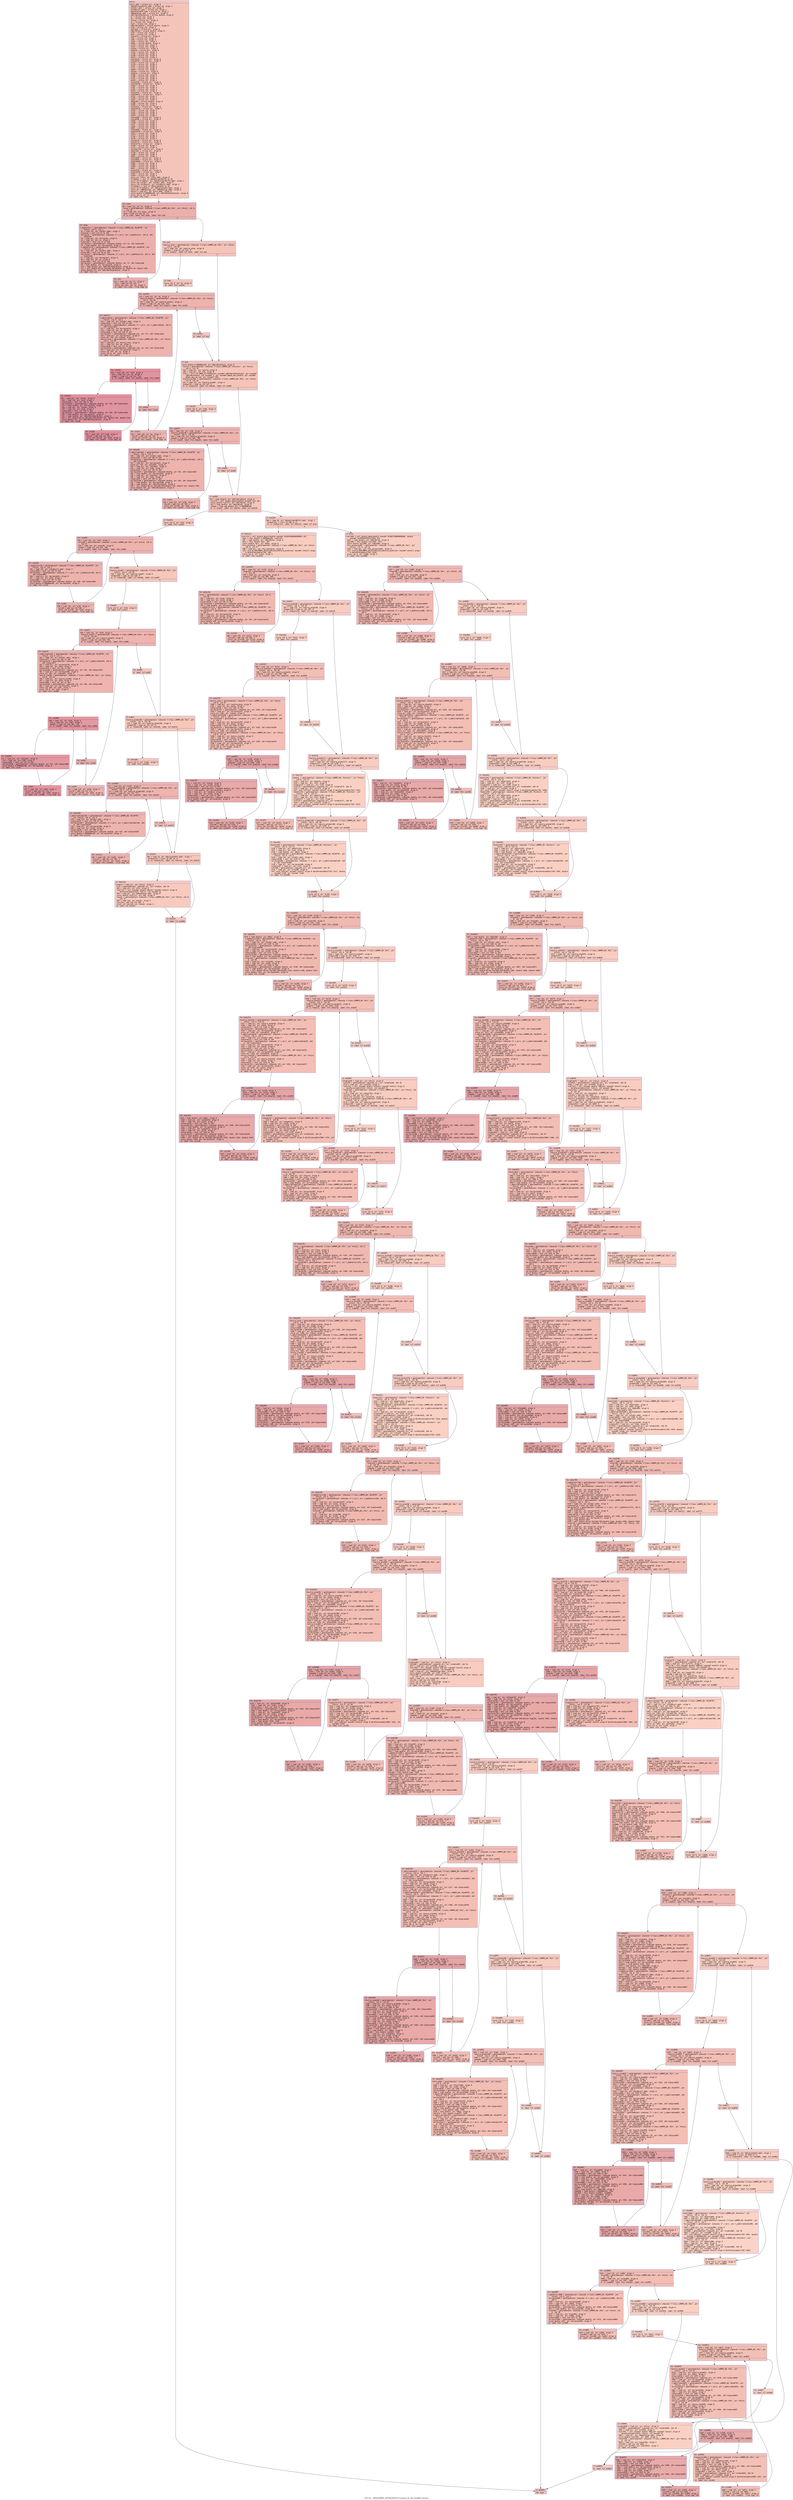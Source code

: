 digraph "CFG for '_ZN9LAMMPS_NS7MinHFTN17evaluate_dir_der_EbiibRd' function" {
	label="CFG for '_ZN9LAMMPS_NS7MinHFTN17evaluate_dir_der_EbiibRd' function";

	Node0x556e84526f80 [shape=record,color="#3d50c3ff", style=filled, fillcolor="#e97a5f70" fontname="Courier",label="{entry:\l|  %this.addr = alloca ptr, align 8\l  %bUseForwardDiffs.addr = alloca i8, align 1\l  %nIxDir.addr = alloca i32, align 4\l  %nIxResult.addr = alloca i32, align 4\l  %bEvaluateAtX.addr = alloca i8, align 1\l  %dNewEnergy.addr = alloca ptr, align 8\l  %dDirNorm2SqrdLocal = alloca double, align 8\l  %i = alloca i32, align 4\l  %m = alloca i32, align 4\l  %iAtom = alloca ptr, align 8\l  %n = alloca i32, align 4\l  %i20 = alloca i32, align 4\l  %dDirNorm2Sqrd = alloca double, align 8\l  %i36 = alloca i32, align 4\l  %iGlobal = alloca ptr, align 8\l  %dDirNorm2 = alloca double, align 8\l  %i54 = alloca i32, align 4\l  %m70 = alloca i32, align 4\l  %iAtom75 = alloca ptr, align 8\l  %n81 = alloca i32, align 4\l  %i85 = alloca i32, align 4\l  %i101 = alloca i32, align 4\l  %dEps = alloca double, align 8\l  %i124 = alloca i32, align 4\l  %m141 = alloca i32, align 4\l  %xatom = alloca ptr, align 8\l  %d1Atom = alloca ptr, align 8\l  %n152 = alloca i32, align 4\l  %i156 = alloca i32, align 4\l  %i190 = alloca i32, align 4\l  %m210 = alloca i32, align 4\l  %xatom215 = alloca ptr, align 8\l  %iAtom219 = alloca ptr, align 8\l  %n225 = alloca i32, align 4\l  %i229 = alloca i32, align 4\l  %i257 = alloca i32, align 4\l  %i272 = alloca i32, align 4\l  %m289 = alloca i32, align 4\l  %fatom = alloca ptr, align 8\l  %d2Atom = alloca ptr, align 8\l  %n300 = alloca i32, align 4\l  %i304 = alloca i32, align 4\l  %i331 = alloca i32, align 4\l  %m349 = alloca i32, align 4\l  %xatom354 = alloca ptr, align 8\l  %d1Atom358 = alloca ptr, align 8\l  %n363 = alloca i32, align 4\l  %i367 = alloca i32, align 4\l  %i392 = alloca i32, align 4\l  %m416 = alloca i32, align 4\l  %iAtom421 = alloca ptr, align 8\l  %d2Atom427 = alloca ptr, align 8\l  %n432 = alloca i32, align 4\l  %i436 = alloca i32, align 4\l  %i461 = alloca i32, align 4\l  %dEps484 = alloca double, align 8\l  %i488 = alloca i32, align 4\l  %m506 = alloca i32, align 4\l  %xatom511 = alloca ptr, align 8\l  %d1Atom515 = alloca ptr, align 8\l  %n520 = alloca i32, align 4\l  %i524 = alloca i32, align 4\l  %i559 = alloca i32, align 4\l  %m579 = alloca i32, align 4\l  %xatom584 = alloca ptr, align 8\l  %iAtom588 = alloca ptr, align 8\l  %n594 = alloca i32, align 4\l  %i598 = alloca i32, align 4\l  %i627 = alloca i32, align 4\l  %i643 = alloca i32, align 4\l  %m661 = alloca i32, align 4\l  %fatom666 = alloca ptr, align 8\l  %d2Atom670 = alloca ptr, align 8\l  %n675 = alloca i32, align 4\l  %i679 = alloca i32, align 4\l  %i704 = alloca i32, align 4\l  %m728 = alloca i32, align 4\l  %xatom733 = alloca ptr, align 8\l  %iAtom737 = alloca ptr, align 8\l  %d1Atom743 = alloca ptr, align 8\l  %n748 = alloca i32, align 4\l  %i752 = alloca i32, align 4\l  %iGlobal784 = alloca ptr, align 8\l  %d2Global = alloca ptr, align 8\l  %i790 = alloca i32, align 4\l  %i809 = alloca i32, align 4\l  %m835 = alloca i32, align 4\l  %fatom840 = alloca ptr, align 8\l  %iAtom844 = alloca ptr, align 8\l  %d2Atom850 = alloca ptr, align 8\l  %n855 = alloca i32, align 4\l  %i859 = alloca i32, align 4\l  %i893 = alloca i32, align 4\l  %m911 = alloca i32, align 4\l  %xatom916 = alloca ptr, align 8\l  %d1Atom920 = alloca ptr, align 8\l  %n925 = alloca i32, align 4\l  %i929 = alloca i32, align 4\l  store ptr %this, ptr %this.addr, align 8\l  %frombool = zext i1 %bUseForwardDiffs to i8\l  store i8 %frombool, ptr %bUseForwardDiffs.addr, align 1\l  store i32 %nIxDir, ptr %nIxDir.addr, align 4\l  store i32 %nIxResult, ptr %nIxResult.addr, align 4\l  %frombool1 = zext i1 %bEvaluateAtX to i8\l  store i8 %frombool1, ptr %bEvaluateAtX.addr, align 1\l  store ptr %dNewEnergy, ptr %dNewEnergy.addr, align 8\l  %this2 = load ptr, ptr %this.addr, align 8\l  store double 0.000000e+00, ptr %dDirNorm2SqrdLocal, align 8\l  store i32 0, ptr %i, align 4\l  br label %for.cond\l}"];
	Node0x556e84526f80 -> Node0x556e845303e0[tooltip="entry -> for.cond\nProbability 100.00%" ];
	Node0x556e845303e0 [shape=record,color="#3d50c3ff", style=filled, fillcolor="#d24b4070" fontname="Courier",label="{for.cond:\l|  %0 = load i32, ptr %i, align 4\l  %nvec = getelementptr inbounds %\"class.LAMMPS_NS::Min\", ptr %this2, i32 0,\l... i32 55\l  %1 = load i32, ptr %nvec, align 8\l  %cmp = icmp slt i32 %0, %1\l  br i1 %cmp, label %for.body, label %for.end\l|{<s0>T|<s1>F}}"];
	Node0x556e845303e0:s0 -> Node0x556e84530730[tooltip="for.cond -> for.body\nProbability 96.88%" ];
	Node0x556e845303e0:s1 -> Node0x556e84530780[tooltip="for.cond -> for.end\nProbability 3.12%" ];
	Node0x556e84530730 [shape=record,color="#3d50c3ff", style=filled, fillcolor="#d24b4070" fontname="Courier",label="{for.body:\l|  %_daAVectors = getelementptr inbounds %\"class.LAMMPS_NS::MinHFTN\", ptr\l... %this2, i32 0, i32 1\l  %2 = load i32, ptr %nIxDir.addr, align 4\l  %idxprom = sext i32 %2 to i64\l  %arrayidx = getelementptr inbounds [7 x ptr], ptr %_daAVectors, i64 0, i64\l... %idxprom\l  %3 = load ptr, ptr %arrayidx, align 8\l  %4 = load i32, ptr %i, align 4\l  %idxprom3 = sext i32 %4 to i64\l  %arrayidx4 = getelementptr inbounds double, ptr %3, i64 %idxprom3\l  %5 = load double, ptr %arrayidx4, align 8\l  %_daAVectors5 = getelementptr inbounds %\"class.LAMMPS_NS::MinHFTN\", ptr\l... %this2, i32 0, i32 1\l  %6 = load i32, ptr %nIxDir.addr, align 4\l  %idxprom6 = sext i32 %6 to i64\l  %arrayidx7 = getelementptr inbounds [7 x ptr], ptr %_daAVectors5, i64 0, i64\l... %idxprom6\l  %7 = load ptr, ptr %arrayidx7, align 8\l  %8 = load i32, ptr %i, align 4\l  %idxprom8 = sext i32 %8 to i64\l  %arrayidx9 = getelementptr inbounds double, ptr %7, i64 %idxprom8\l  %9 = load double, ptr %arrayidx9, align 8\l  %10 = load double, ptr %dDirNorm2SqrdLocal, align 8\l  %11 = call double @llvm.fmuladd.f64(double %5, double %9, double %10)\l  store double %11, ptr %dDirNorm2SqrdLocal, align 8\l  br label %for.inc\l}"];
	Node0x556e84530730 -> Node0x556e84531650[tooltip="for.body -> for.inc\nProbability 100.00%" ];
	Node0x556e84531650 [shape=record,color="#3d50c3ff", style=filled, fillcolor="#d24b4070" fontname="Courier",label="{for.inc:\l|  %12 = load i32, ptr %i, align 4\l  %inc = add nsw i32 %12, 1\l  store i32 %inc, ptr %i, align 4\l  br label %for.cond, !llvm.loop !6\l}"];
	Node0x556e84531650 -> Node0x556e845303e0[tooltip="for.inc -> for.cond\nProbability 100.00%" ];
	Node0x556e84530780 [shape=record,color="#3d50c3ff", style=filled, fillcolor="#e97a5f70" fontname="Courier",label="{for.end:\l|  %nextra_atom = getelementptr inbounds %\"class.LAMMPS_NS::Min\", ptr %this2,\l... i32 0, i32 60\l  %13 = load i32, ptr %nextra_atom, align 8\l  %tobool = icmp ne i32 %13, 0\l  br i1 %tobool, label %if.then, label %if.end\l|{<s0>T|<s1>F}}"];
	Node0x556e84530780:s0 -> Node0x556e84531bb0[tooltip="for.end -> if.then\nProbability 62.50%" ];
	Node0x556e84530780:s1 -> Node0x556e84531c20[tooltip="for.end -> if.end\nProbability 37.50%" ];
	Node0x556e84531bb0 [shape=record,color="#3d50c3ff", style=filled, fillcolor="#ec7f6370" fontname="Courier",label="{if.then:\l|  store i32 0, ptr %m, align 4\l  br label %for.cond10\l}"];
	Node0x556e84531bb0 -> Node0x556e84531de0[tooltip="if.then -> for.cond10\nProbability 100.00%" ];
	Node0x556e84531de0 [shape=record,color="#3d50c3ff", style=filled, fillcolor="#d6524470" fontname="Courier",label="{for.cond10:\l|  %14 = load i32, ptr %m, align 4\l  %nextra_atom11 = getelementptr inbounds %\"class.LAMMPS_NS::Min\", ptr %this2,\l... i32 0, i32 60\l  %15 = load i32, ptr %nextra_atom11, align 8\l  %cmp12 = icmp slt i32 %14, %15\l  br i1 %cmp12, label %for.body13, label %for.end33\l|{<s0>T|<s1>F}}"];
	Node0x556e84531de0:s0 -> Node0x556e84532140[tooltip="for.cond10 -> for.body13\nProbability 96.88%" ];
	Node0x556e84531de0:s1 -> Node0x556e845321c0[tooltip="for.cond10 -> for.end33\nProbability 3.12%" ];
	Node0x556e84532140 [shape=record,color="#3d50c3ff", style=filled, fillcolor="#d6524470" fontname="Courier",label="{for.body13:\l|  %_daExtraAtom = getelementptr inbounds %\"class.LAMMPS_NS::MinHFTN\", ptr\l... %this2, i32 0, i32 2\l  %16 = load i32, ptr %nIxDir.addr, align 4\l  %idxprom14 = sext i32 %16 to i64\l  %arrayidx15 = getelementptr inbounds [7 x ptr], ptr %_daExtraAtom, i64 0,\l... i64 %idxprom14\l  %17 = load ptr, ptr %arrayidx15, align 8\l  %18 = load i32, ptr %m, align 4\l  %idxprom16 = sext i32 %18 to i64\l  %arrayidx17 = getelementptr inbounds ptr, ptr %17, i64 %idxprom16\l  %19 = load ptr, ptr %arrayidx17, align 8\l  store ptr %19, ptr %iAtom, align 8\l  %extra_nlen = getelementptr inbounds %\"class.LAMMPS_NS::Min\", ptr %this2,\l... i32 0, i32 64\l  %20 = load ptr, ptr %extra_nlen, align 8\l  %21 = load i32, ptr %m, align 4\l  %idxprom18 = sext i32 %21 to i64\l  %arrayidx19 = getelementptr inbounds i32, ptr %20, i64 %idxprom18\l  %22 = load i32, ptr %arrayidx19, align 4\l  store i32 %22, ptr %n, align 4\l  store i32 0, ptr %i20, align 4\l  br label %for.cond21\l}"];
	Node0x556e84532140 -> Node0x556e84532ea0[tooltip="for.body13 -> for.cond21\nProbability 100.00%" ];
	Node0x556e84532ea0 [shape=record,color="#b70d28ff", style=filled, fillcolor="#b70d2870" fontname="Courier",label="{for.cond21:\l|  %23 = load i32, ptr %i20, align 4\l  %24 = load i32, ptr %n, align 4\l  %cmp22 = icmp slt i32 %23, %24\l  br i1 %cmp22, label %for.body23, label %for.end30\l|{<s0>T|<s1>F}}"];
	Node0x556e84532ea0:s0 -> Node0x556e84533140[tooltip="for.cond21 -> for.body23\nProbability 96.88%" ];
	Node0x556e84532ea0:s1 -> Node0x556e845331c0[tooltip="for.cond21 -> for.end30\nProbability 3.12%" ];
	Node0x556e84533140 [shape=record,color="#b70d28ff", style=filled, fillcolor="#b70d2870" fontname="Courier",label="{for.body23:\l|  %25 = load ptr, ptr %iAtom, align 8\l  %26 = load i32, ptr %i20, align 4\l  %idxprom24 = sext i32 %26 to i64\l  %arrayidx25 = getelementptr inbounds double, ptr %25, i64 %idxprom24\l  %27 = load double, ptr %arrayidx25, align 8\l  %28 = load ptr, ptr %iAtom, align 8\l  %29 = load i32, ptr %i20, align 4\l  %idxprom26 = sext i32 %29 to i64\l  %arrayidx27 = getelementptr inbounds double, ptr %28, i64 %idxprom26\l  %30 = load double, ptr %arrayidx27, align 8\l  %31 = load double, ptr %dDirNorm2SqrdLocal, align 8\l  %32 = call double @llvm.fmuladd.f64(double %27, double %30, double %31)\l  store double %32, ptr %dDirNorm2SqrdLocal, align 8\l  br label %for.inc28\l}"];
	Node0x556e84533140 -> Node0x556e84533bc0[tooltip="for.body23 -> for.inc28\nProbability 100.00%" ];
	Node0x556e84533bc0 [shape=record,color="#b70d28ff", style=filled, fillcolor="#b70d2870" fontname="Courier",label="{for.inc28:\l|  %33 = load i32, ptr %i20, align 4\l  %inc29 = add nsw i32 %33, 1\l  store i32 %inc29, ptr %i20, align 4\l  br label %for.cond21, !llvm.loop !8\l}"];
	Node0x556e84533bc0 -> Node0x556e84532ea0[tooltip="for.inc28 -> for.cond21\nProbability 100.00%" ];
	Node0x556e845331c0 [shape=record,color="#3d50c3ff", style=filled, fillcolor="#d6524470" fontname="Courier",label="{for.end30:\l|  br label %for.inc31\l}"];
	Node0x556e845331c0 -> Node0x556e84533ff0[tooltip="for.end30 -> for.inc31\nProbability 100.00%" ];
	Node0x556e84533ff0 [shape=record,color="#3d50c3ff", style=filled, fillcolor="#d6524470" fontname="Courier",label="{for.inc31:\l|  %34 = load i32, ptr %m, align 4\l  %inc32 = add nsw i32 %34, 1\l  store i32 %inc32, ptr %m, align 4\l  br label %for.cond10, !llvm.loop !9\l}"];
	Node0x556e84533ff0 -> Node0x556e84531de0[tooltip="for.inc31 -> for.cond10\nProbability 100.00%" ];
	Node0x556e845321c0 [shape=record,color="#3d50c3ff", style=filled, fillcolor="#ec7f6370" fontname="Courier",label="{for.end33:\l|  br label %if.end\l}"];
	Node0x556e845321c0 -> Node0x556e84531c20[tooltip="for.end33 -> if.end\nProbability 100.00%" ];
	Node0x556e84531c20 [shape=record,color="#3d50c3ff", style=filled, fillcolor="#e97a5f70" fontname="Courier",label="{if.end:\l|  store double 0.000000e+00, ptr %dDirNorm2Sqrd, align 8\l  %world = getelementptr inbounds %\"class.LAMMPS_NS::Pointers\", ptr %this2,\l... i32 0, i32 16\l  %35 = load ptr, ptr %world, align 8\l  %36 = load ptr, ptr %35, align 8\l  %call = call i32 @MPI_Allreduce(ptr noundef %dDirNorm2SqrdLocal, ptr noundef\l... %dDirNorm2Sqrd, i32 noundef 1, ptr noundef @ompi_mpi_double, ptr noundef\l... @ompi_mpi_op_sum, ptr noundef %36)\l  %nextra_global = getelementptr inbounds %\"class.LAMMPS_NS::Min\", ptr %this2,\l... i32 0, i32 58\l  %37 = load i32, ptr %nextra_global, align 8\l  %tobool34 = icmp ne i32 %37, 0\l  br i1 %tobool34, label %if.then35, label %if.end50\l|{<s0>T|<s1>F}}"];
	Node0x556e84531c20:s0 -> Node0x556e84534b10[tooltip="if.end -> if.then35\nProbability 62.50%" ];
	Node0x556e84531c20:s1 -> Node0x556e84534b90[tooltip="if.end -> if.end50\nProbability 37.50%" ];
	Node0x556e84534b10 [shape=record,color="#3d50c3ff", style=filled, fillcolor="#ec7f6370" fontname="Courier",label="{if.then35:\l|  store i32 0, ptr %i36, align 4\l  br label %for.cond37\l}"];
	Node0x556e84534b10 -> Node0x556e84534d60[tooltip="if.then35 -> for.cond37\nProbability 100.00%" ];
	Node0x556e84534d60 [shape=record,color="#3d50c3ff", style=filled, fillcolor="#d6524470" fontname="Courier",label="{for.cond37:\l|  %38 = load i32, ptr %i36, align 4\l  %nextra_global38 = getelementptr inbounds %\"class.LAMMPS_NS::Min\", ptr\l... %this2, i32 0, i32 58\l  %39 = load i32, ptr %nextra_global38, align 8\l  %cmp39 = icmp slt i32 %38, %39\l  br i1 %cmp39, label %for.body40, label %for.end49\l|{<s0>T|<s1>F}}"];
	Node0x556e84534d60:s0 -> Node0x556e84535100[tooltip="for.cond37 -> for.body40\nProbability 96.88%" ];
	Node0x556e84534d60:s1 -> Node0x556e84535150[tooltip="for.cond37 -> for.end49\nProbability 3.12%" ];
	Node0x556e84535100 [shape=record,color="#3d50c3ff", style=filled, fillcolor="#d6524470" fontname="Courier",label="{for.body40:\l|  %_daExtraGlobal = getelementptr inbounds %\"class.LAMMPS_NS::MinHFTN\", ptr\l... %this2, i32 0, i32 3\l  %40 = load i32, ptr %nIxDir.addr, align 4\l  %idxprom41 = sext i32 %40 to i64\l  %arrayidx42 = getelementptr inbounds [7 x ptr], ptr %_daExtraGlobal, i64 0,\l... i64 %idxprom41\l  %41 = load ptr, ptr %arrayidx42, align 8\l  store ptr %41, ptr %iGlobal, align 8\l  %42 = load ptr, ptr %iGlobal, align 8\l  %43 = load i32, ptr %i36, align 4\l  %idxprom43 = sext i32 %43 to i64\l  %arrayidx44 = getelementptr inbounds double, ptr %42, i64 %idxprom43\l  %44 = load double, ptr %arrayidx44, align 8\l  %45 = load ptr, ptr %iGlobal, align 8\l  %46 = load i32, ptr %i36, align 4\l  %idxprom45 = sext i32 %46 to i64\l  %arrayidx46 = getelementptr inbounds double, ptr %45, i64 %idxprom45\l  %47 = load double, ptr %arrayidx46, align 8\l  %48 = load double, ptr %dDirNorm2Sqrd, align 8\l  %49 = call double @llvm.fmuladd.f64(double %44, double %47, double %48)\l  store double %49, ptr %dDirNorm2Sqrd, align 8\l  br label %for.inc47\l}"];
	Node0x556e84535100 -> Node0x556e84536780[tooltip="for.body40 -> for.inc47\nProbability 100.00%" ];
	Node0x556e84536780 [shape=record,color="#3d50c3ff", style=filled, fillcolor="#d6524470" fontname="Courier",label="{for.inc47:\l|  %50 = load i32, ptr %i36, align 4\l  %inc48 = add nsw i32 %50, 1\l  store i32 %inc48, ptr %i36, align 4\l  br label %for.cond37, !llvm.loop !10\l}"];
	Node0x556e84536780 -> Node0x556e84534d60[tooltip="for.inc47 -> for.cond37\nProbability 100.00%" ];
	Node0x556e84535150 [shape=record,color="#3d50c3ff", style=filled, fillcolor="#ec7f6370" fontname="Courier",label="{for.end49:\l|  br label %if.end50\l}"];
	Node0x556e84535150 -> Node0x556e84534b90[tooltip="for.end49 -> if.end50\nProbability 100.00%" ];
	Node0x556e84534b90 [shape=record,color="#3d50c3ff", style=filled, fillcolor="#e97a5f70" fontname="Courier",label="{if.end50:\l|  %51 = load double, ptr %dDirNorm2Sqrd, align 8\l  %call51 = call double @sqrt(double noundef %51) #11\l  store double %call51, ptr %dDirNorm2, align 8\l  %52 = load double, ptr %dDirNorm2, align 8\l  %cmp52 = fcmp oeq double %52, 0.000000e+00\l  br i1 %cmp52, label %if.then53, label %if.end120\l|{<s0>T|<s1>F}}"];
	Node0x556e84534b90:s0 -> Node0x556e84536f80[tooltip="if.end50 -> if.then53\nProbability 62.50%" ];
	Node0x556e84534b90:s1 -> Node0x556e84536fd0[tooltip="if.end50 -> if.end120\nProbability 37.50%" ];
	Node0x556e84536f80 [shape=record,color="#3d50c3ff", style=filled, fillcolor="#ec7f6370" fontname="Courier",label="{if.then53:\l|  store i32 0, ptr %i54, align 4\l  br label %for.cond55\l}"];
	Node0x556e84536f80 -> Node0x556e845371a0[tooltip="if.then53 -> for.cond55\nProbability 100.00%" ];
	Node0x556e845371a0 [shape=record,color="#3d50c3ff", style=filled, fillcolor="#d6524470" fontname="Courier",label="{for.cond55:\l|  %53 = load i32, ptr %i54, align 4\l  %nvec56 = getelementptr inbounds %\"class.LAMMPS_NS::Min\", ptr %this2, i32 0,\l... i32 55\l  %54 = load i32, ptr %nvec56, align 8\l  %cmp57 = icmp slt i32 %53, %54\l  br i1 %cmp57, label %for.body58, label %for.end66\l|{<s0>T|<s1>F}}"];
	Node0x556e845371a0:s0 -> Node0x556e84537520[tooltip="for.cond55 -> for.body58\nProbability 96.88%" ];
	Node0x556e845371a0:s1 -> Node0x556e845375a0[tooltip="for.cond55 -> for.end66\nProbability 3.12%" ];
	Node0x556e84537520 [shape=record,color="#3d50c3ff", style=filled, fillcolor="#d6524470" fontname="Courier",label="{for.body58:\l|  %_daAVectors59 = getelementptr inbounds %\"class.LAMMPS_NS::MinHFTN\", ptr\l... %this2, i32 0, i32 1\l  %55 = load i32, ptr %nIxResult.addr, align 4\l  %idxprom60 = sext i32 %55 to i64\l  %arrayidx61 = getelementptr inbounds [7 x ptr], ptr %_daAVectors59, i64 0,\l... i64 %idxprom60\l  %56 = load ptr, ptr %arrayidx61, align 8\l  %57 = load i32, ptr %i54, align 4\l  %idxprom62 = sext i32 %57 to i64\l  %arrayidx63 = getelementptr inbounds double, ptr %56, i64 %idxprom62\l  store double 0.000000e+00, ptr %arrayidx63, align 8\l  br label %for.inc64\l}"];
	Node0x556e84537520 -> Node0x556e84537ce0[tooltip="for.body58 -> for.inc64\nProbability 100.00%" ];
	Node0x556e84537ce0 [shape=record,color="#3d50c3ff", style=filled, fillcolor="#d6524470" fontname="Courier",label="{for.inc64:\l|  %58 = load i32, ptr %i54, align 4\l  %inc65 = add nsw i32 %58, 1\l  store i32 %inc65, ptr %i54, align 4\l  br label %for.cond55, !llvm.loop !11\l}"];
	Node0x556e84537ce0 -> Node0x556e845371a0[tooltip="for.inc64 -> for.cond55\nProbability 100.00%" ];
	Node0x556e845375a0 [shape=record,color="#3d50c3ff", style=filled, fillcolor="#ec7f6370" fontname="Courier",label="{for.end66:\l|  %nextra_atom67 = getelementptr inbounds %\"class.LAMMPS_NS::Min\", ptr\l... %this2, i32 0, i32 60\l  %59 = load i32, ptr %nextra_atom67, align 8\l  %tobool68 = icmp ne i32 %59, 0\l  br i1 %tobool68, label %if.then69, label %if.end97\l|{<s0>T|<s1>F}}"];
	Node0x556e845375a0:s0 -> Node0x556e84538390[tooltip="for.end66 -> if.then69\nProbability 62.50%" ];
	Node0x556e845375a0:s1 -> Node0x556e8452f180[tooltip="for.end66 -> if.end97\nProbability 37.50%" ];
	Node0x556e84538390 [shape=record,color="#3d50c3ff", style=filled, fillcolor="#ed836670" fontname="Courier",label="{if.then69:\l|  store i32 0, ptr %m70, align 4\l  br label %for.cond71\l}"];
	Node0x556e84538390 -> Node0x556e8452f350[tooltip="if.then69 -> for.cond71\nProbability 100.00%" ];
	Node0x556e8452f350 [shape=record,color="#3d50c3ff", style=filled, fillcolor="#d8564670" fontname="Courier",label="{for.cond71:\l|  %60 = load i32, ptr %m70, align 4\l  %nextra_atom72 = getelementptr inbounds %\"class.LAMMPS_NS::Min\", ptr %this2,\l... i32 0, i32 60\l  %61 = load i32, ptr %nextra_atom72, align 8\l  %cmp73 = icmp slt i32 %60, %61\l  br i1 %cmp73, label %for.body74, label %for.end96\l|{<s0>T|<s1>F}}"];
	Node0x556e8452f350:s0 -> Node0x556e8452f6e0[tooltip="for.cond71 -> for.body74\nProbability 96.88%" ];
	Node0x556e8452f350:s1 -> Node0x556e8452f760[tooltip="for.cond71 -> for.end96\nProbability 3.12%" ];
	Node0x556e8452f6e0 [shape=record,color="#3d50c3ff", style=filled, fillcolor="#d8564670" fontname="Courier",label="{for.body74:\l|  %_daExtraAtom76 = getelementptr inbounds %\"class.LAMMPS_NS::MinHFTN\", ptr\l... %this2, i32 0, i32 2\l  %62 = load i32, ptr %nIxDir.addr, align 4\l  %idxprom77 = sext i32 %62 to i64\l  %arrayidx78 = getelementptr inbounds [7 x ptr], ptr %_daExtraAtom76, i64 0,\l... i64 %idxprom77\l  %63 = load ptr, ptr %arrayidx78, align 8\l  %64 = load i32, ptr %m70, align 4\l  %idxprom79 = sext i32 %64 to i64\l  %arrayidx80 = getelementptr inbounds ptr, ptr %63, i64 %idxprom79\l  %65 = load ptr, ptr %arrayidx80, align 8\l  store ptr %65, ptr %iAtom75, align 8\l  %extra_nlen82 = getelementptr inbounds %\"class.LAMMPS_NS::Min\", ptr %this2,\l... i32 0, i32 64\l  %66 = load ptr, ptr %extra_nlen82, align 8\l  %67 = load i32, ptr %m70, align 4\l  %idxprom83 = sext i32 %67 to i64\l  %arrayidx84 = getelementptr inbounds i32, ptr %66, i64 %idxprom83\l  %68 = load i32, ptr %arrayidx84, align 4\l  store i32 %68, ptr %n81, align 4\l  store i32 0, ptr %i85, align 4\l  br label %for.cond86\l}"];
	Node0x556e8452f6e0 -> Node0x556e8453a2e0[tooltip="for.body74 -> for.cond86\nProbability 100.00%" ];
	Node0x556e8453a2e0 [shape=record,color="#b70d28ff", style=filled, fillcolor="#bb1b2c70" fontname="Courier",label="{for.cond86:\l|  %69 = load i32, ptr %i85, align 4\l  %70 = load i32, ptr %n81, align 4\l  %cmp87 = icmp slt i32 %69, %70\l  br i1 %cmp87, label %for.body88, label %for.end93\l|{<s0>T|<s1>F}}"];
	Node0x556e8453a2e0:s0 -> Node0x556e8453a580[tooltip="for.cond86 -> for.body88\nProbability 96.88%" ];
	Node0x556e8453a2e0:s1 -> Node0x556e8453a600[tooltip="for.cond86 -> for.end93\nProbability 3.12%" ];
	Node0x556e8453a580 [shape=record,color="#b70d28ff", style=filled, fillcolor="#bb1b2c70" fontname="Courier",label="{for.body88:\l|  %71 = load ptr, ptr %iAtom75, align 8\l  %72 = load i32, ptr %i85, align 4\l  %idxprom89 = sext i32 %72 to i64\l  %arrayidx90 = getelementptr inbounds double, ptr %71, i64 %idxprom89\l  store double 0.000000e+00, ptr %arrayidx90, align 8\l  br label %for.inc91\l}"];
	Node0x556e8453a580 -> Node0x556e8453aa40[tooltip="for.body88 -> for.inc91\nProbability 100.00%" ];
	Node0x556e8453aa40 [shape=record,color="#b70d28ff", style=filled, fillcolor="#bb1b2c70" fontname="Courier",label="{for.inc91:\l|  %73 = load i32, ptr %i85, align 4\l  %inc92 = add nsw i32 %73, 1\l  store i32 %inc92, ptr %i85, align 4\l  br label %for.cond86, !llvm.loop !12\l}"];
	Node0x556e8453aa40 -> Node0x556e8453a2e0[tooltip="for.inc91 -> for.cond86\nProbability 100.00%" ];
	Node0x556e8453a600 [shape=record,color="#3d50c3ff", style=filled, fillcolor="#d8564670" fontname="Courier",label="{for.end93:\l|  br label %for.inc94\l}"];
	Node0x556e8453a600 -> Node0x556e8453aec0[tooltip="for.end93 -> for.inc94\nProbability 100.00%" ];
	Node0x556e8453aec0 [shape=record,color="#3d50c3ff", style=filled, fillcolor="#d8564670" fontname="Courier",label="{for.inc94:\l|  %74 = load i32, ptr %m70, align 4\l  %inc95 = add nsw i32 %74, 1\l  store i32 %inc95, ptr %m70, align 4\l  br label %for.cond71, !llvm.loop !13\l}"];
	Node0x556e8453aec0 -> Node0x556e8452f350[tooltip="for.inc94 -> for.cond71\nProbability 100.00%" ];
	Node0x556e8452f760 [shape=record,color="#3d50c3ff", style=filled, fillcolor="#ed836670" fontname="Courier",label="{for.end96:\l|  br label %if.end97\l}"];
	Node0x556e8452f760 -> Node0x556e8452f180[tooltip="for.end96 -> if.end97\nProbability 100.00%" ];
	Node0x556e8452f180 [shape=record,color="#3d50c3ff", style=filled, fillcolor="#ec7f6370" fontname="Courier",label="{if.end97:\l|  %nextra_global98 = getelementptr inbounds %\"class.LAMMPS_NS::Min\", ptr\l... %this2, i32 0, i32 58\l  %75 = load i32, ptr %nextra_global98, align 8\l  %tobool99 = icmp ne i32 %75, 0\l  br i1 %tobool99, label %if.then100, label %if.end114\l|{<s0>T|<s1>F}}"];
	Node0x556e8452f180:s0 -> Node0x556e8453b5e0[tooltip="if.end97 -> if.then100\nProbability 62.50%" ];
	Node0x556e8452f180:s1 -> Node0x556e8453b660[tooltip="if.end97 -> if.end114\nProbability 37.50%" ];
	Node0x556e8453b5e0 [shape=record,color="#3d50c3ff", style=filled, fillcolor="#ed836670" fontname="Courier",label="{if.then100:\l|  store i32 0, ptr %i101, align 4\l  br label %for.cond102\l}"];
	Node0x556e8453b5e0 -> Node0x556e8453b830[tooltip="if.then100 -> for.cond102\nProbability 100.00%" ];
	Node0x556e8453b830 [shape=record,color="#3d50c3ff", style=filled, fillcolor="#d8564670" fontname="Courier",label="{for.cond102:\l|  %76 = load i32, ptr %i101, align 4\l  %nextra_global103 = getelementptr inbounds %\"class.LAMMPS_NS::Min\", ptr\l... %this2, i32 0, i32 58\l  %77 = load i32, ptr %nextra_global103, align 8\l  %cmp104 = icmp slt i32 %76, %77\l  br i1 %cmp104, label %for.body105, label %for.end113\l|{<s0>T|<s1>F}}"];
	Node0x556e8453b830:s0 -> Node0x556e8453bc50[tooltip="for.cond102 -> for.body105\nProbability 96.88%" ];
	Node0x556e8453b830:s1 -> Node0x556e8453bca0[tooltip="for.cond102 -> for.end113\nProbability 3.12%" ];
	Node0x556e8453bc50 [shape=record,color="#3d50c3ff", style=filled, fillcolor="#d8564670" fontname="Courier",label="{for.body105:\l|  %_daExtraGlobal106 = getelementptr inbounds %\"class.LAMMPS_NS::MinHFTN\",\l... ptr %this2, i32 0, i32 3\l  %78 = load i32, ptr %nIxDir.addr, align 4\l  %idxprom107 = sext i32 %78 to i64\l  %arrayidx108 = getelementptr inbounds [7 x ptr], ptr %_daExtraGlobal106, i64\l... 0, i64 %idxprom107\l  %79 = load ptr, ptr %arrayidx108, align 8\l  %80 = load i32, ptr %i101, align 4\l  %idxprom109 = sext i32 %80 to i64\l  %arrayidx110 = getelementptr inbounds double, ptr %79, i64 %idxprom109\l  store double 0.000000e+00, ptr %arrayidx110, align 8\l  br label %for.inc111\l}"];
	Node0x556e8453bc50 -> Node0x556e8453c3b0[tooltip="for.body105 -> for.inc111\nProbability 100.00%" ];
	Node0x556e8453c3b0 [shape=record,color="#3d50c3ff", style=filled, fillcolor="#d8564670" fontname="Courier",label="{for.inc111:\l|  %81 = load i32, ptr %i101, align 4\l  %inc112 = add nsw i32 %81, 1\l  store i32 %inc112, ptr %i101, align 4\l  br label %for.cond102, !llvm.loop !14\l}"];
	Node0x556e8453c3b0 -> Node0x556e8453b830[tooltip="for.inc111 -> for.cond102\nProbability 100.00%" ];
	Node0x556e8453bca0 [shape=record,color="#3d50c3ff", style=filled, fillcolor="#ed836670" fontname="Courier",label="{for.end113:\l|  br label %if.end114\l}"];
	Node0x556e8453bca0 -> Node0x556e8453b660[tooltip="for.end113 -> if.end114\nProbability 100.00%" ];
	Node0x556e8453b660 [shape=record,color="#3d50c3ff", style=filled, fillcolor="#ec7f6370" fontname="Courier",label="{if.end114:\l|  %82 = load i8, ptr %bEvaluateAtX.addr, align 1\l  %tobool115 = trunc i8 %82 to i1\l  br i1 %tobool115, label %if.then116, label %if.end119\l|{<s0>T|<s1>F}}"];
	Node0x556e8453b660:s0 -> Node0x556e8453c9c0[tooltip="if.end114 -> if.then116\nProbability 50.00%" ];
	Node0x556e8453b660:s1 -> Node0x556e8453ca10[tooltip="if.end114 -> if.end119\nProbability 50.00%" ];
	Node0x556e8453c9c0 [shape=record,color="#3d50c3ff", style=filled, fillcolor="#ef886b70" fontname="Courier",label="{if.then116:\l|  %vtable = load ptr, ptr %this2, align 8\l  %vfn = getelementptr inbounds ptr, ptr %vtable, i64 16\l  %83 = load ptr, ptr %vfn, align 8\l  %call117 = call noundef double %83(ptr noundef nonnull align 8\l... dereferenceable(632) %this2, i32 noundef 0)\l  %84 = load ptr, ptr %dNewEnergy.addr, align 8\l  store double %call117, ptr %84, align 8\l  %neval = getelementptr inbounds %\"class.LAMMPS_NS::Min\", ptr %this2, i32 0,\l... i32 10\l  %85 = load i32, ptr %neval, align 4\l  %inc118 = add nsw i32 %85, 1\l  store i32 %inc118, ptr %neval, align 4\l  br label %if.end119\l}"];
	Node0x556e8453c9c0 -> Node0x556e8453ca10[tooltip="if.then116 -> if.end119\nProbability 100.00%" ];
	Node0x556e8453ca10 [shape=record,color="#3d50c3ff", style=filled, fillcolor="#ec7f6370" fontname="Courier",label="{if.end119:\l|  br label %if.end955\l}"];
	Node0x556e8453ca10 -> Node0x556e8453d2c0[tooltip="if.end119 -> if.end955\nProbability 100.00%" ];
	Node0x556e84536fd0 [shape=record,color="#3d50c3ff", style=filled, fillcolor="#ef886b70" fontname="Courier",label="{if.end120:\l|  %86 = load i8, ptr %bUseForwardDiffs.addr, align 1\l  %tobool121 = trunc i8 %86 to i1\l  br i1 %tobool121, label %if.then122, label %if.else\l|{<s0>T|<s1>F}}"];
	Node0x556e84536fd0:s0 -> Node0x556e8453d4d0[tooltip="if.end120 -> if.then122\nProbability 50.00%" ];
	Node0x556e84536fd0:s1 -> Node0x556e8453d520[tooltip="if.end120 -> if.else\nProbability 50.00%" ];
	Node0x556e8453d4d0 [shape=record,color="#3d50c3ff", style=filled, fillcolor="#f08b6e70" fontname="Courier",label="{if.then122:\l|  %call123 = call double @sqrt(double noundef 0x3D4F400000000000) #11\l  %mul = fmul double 2.000000e+00, %call123\l  %87 = load double, ptr %dDirNorm2, align 8\l  %div = fdiv double %mul, %87\l  store double %div, ptr %dEps, align 8\l  %fix_minimize = getelementptr inbounds %\"class.LAMMPS_NS::Min\", ptr %this2,\l... i32 0, i32 51\l  %88 = load ptr, ptr %fix_minimize, align 8\l  call void @_ZN9LAMMPS_NS11FixMinimize9store_boxEv(ptr noundef nonnull align\l... 8 dereferenceable(728) %88)\l  store i32 0, ptr %i124, align 4\l  br label %for.cond125\l}"];
	Node0x556e8453d4d0 -> Node0x556e8453ddb0[tooltip="if.then122 -> for.cond125\nProbability 100.00%" ];
	Node0x556e8453ddb0 [shape=record,color="#3d50c3ff", style=filled, fillcolor="#de614d70" fontname="Courier",label="{for.cond125:\l|  %89 = load i32, ptr %i124, align 4\l  %nvec126 = getelementptr inbounds %\"class.LAMMPS_NS::Min\", ptr %this2, i32\l... 0, i32 55\l  %90 = load i32, ptr %nvec126, align 8\l  %cmp127 = icmp slt i32 %89, %90\l  br i1 %cmp127, label %for.body128, label %for.end137\l|{<s0>T|<s1>F}}"];
	Node0x556e8453ddb0:s0 -> Node0x556e8453e0e0[tooltip="for.cond125 -> for.body128\nProbability 96.88%" ];
	Node0x556e8453ddb0:s1 -> Node0x556e8453e130[tooltip="for.cond125 -> for.end137\nProbability 3.12%" ];
	Node0x556e8453e0e0 [shape=record,color="#3d50c3ff", style=filled, fillcolor="#de614d70" fontname="Courier",label="{for.body128:\l|  %xvec = getelementptr inbounds %\"class.LAMMPS_NS::Min\", ptr %this2, i32 0,\l... i32 56\l  %91 = load ptr, ptr %xvec, align 8\l  %92 = load i32, ptr %i124, align 4\l  %idxprom129 = sext i32 %92 to i64\l  %arrayidx130 = getelementptr inbounds double, ptr %91, i64 %idxprom129\l  %93 = load double, ptr %arrayidx130, align 8\l  %_daAVectors131 = getelementptr inbounds %\"class.LAMMPS_NS::MinHFTN\", ptr\l... %this2, i32 0, i32 1\l  %arrayidx132 = getelementptr inbounds [7 x ptr], ptr %_daAVectors131, i64 0,\l... i64 5\l  %94 = load ptr, ptr %arrayidx132, align 8\l  %95 = load i32, ptr %i124, align 4\l  %idxprom133 = sext i32 %95 to i64\l  %arrayidx134 = getelementptr inbounds double, ptr %94, i64 %idxprom133\l  store double %93, ptr %arrayidx134, align 8\l  br label %for.inc135\l}"];
	Node0x556e8453e0e0 -> Node0x556e84535e90[tooltip="for.body128 -> for.inc135\nProbability 100.00%" ];
	Node0x556e84535e90 [shape=record,color="#3d50c3ff", style=filled, fillcolor="#de614d70" fontname="Courier",label="{for.inc135:\l|  %96 = load i32, ptr %i124, align 4\l  %inc136 = add nsw i32 %96, 1\l  store i32 %inc136, ptr %i124, align 4\l  br label %for.cond125, !llvm.loop !15\l}"];
	Node0x556e84535e90 -> Node0x556e8453ddb0[tooltip="for.inc135 -> for.cond125\nProbability 100.00%" ];
	Node0x556e8453e130 [shape=record,color="#3d50c3ff", style=filled, fillcolor="#f08b6e70" fontname="Courier",label="{for.end137:\l|  %nextra_atom138 = getelementptr inbounds %\"class.LAMMPS_NS::Min\", ptr\l... %this2, i32 0, i32 60\l  %97 = load i32, ptr %nextra_atom138, align 8\l  %tobool139 = icmp ne i32 %97, 0\l  br i1 %tobool139, label %if.then140, label %if.end170\l|{<s0>T|<s1>F}}"];
	Node0x556e8453e130:s0 -> Node0x556e8453f9e0[tooltip="for.end137 -> if.then140\nProbability 62.50%" ];
	Node0x556e8453e130:s1 -> Node0x556e8453fa60[tooltip="for.end137 -> if.end170\nProbability 37.50%" ];
	Node0x556e8453f9e0 [shape=record,color="#3d50c3ff", style=filled, fillcolor="#f3947570" fontname="Courier",label="{if.then140:\l|  store i32 0, ptr %m141, align 4\l  br label %for.cond142\l}"];
	Node0x556e8453f9e0 -> Node0x556e8453fc30[tooltip="if.then140 -> for.cond142\nProbability 100.00%" ];
	Node0x556e8453fc30 [shape=record,color="#3d50c3ff", style=filled, fillcolor="#e36c5570" fontname="Courier",label="{for.cond142:\l|  %98 = load i32, ptr %m141, align 4\l  %nextra_atom143 = getelementptr inbounds %\"class.LAMMPS_NS::Min\", ptr\l... %this2, i32 0, i32 60\l  %99 = load i32, ptr %nextra_atom143, align 8\l  %cmp144 = icmp slt i32 %98, %99\l  br i1 %cmp144, label %for.body145, label %for.end169\l|{<s0>T|<s1>F}}"];
	Node0x556e8453fc30:s0 -> Node0x556e8453ffc0[tooltip="for.cond142 -> for.body145\nProbability 96.88%" ];
	Node0x556e8453fc30:s1 -> Node0x556e84540040[tooltip="for.cond142 -> for.end169\nProbability 3.12%" ];
	Node0x556e8453ffc0 [shape=record,color="#3d50c3ff", style=filled, fillcolor="#e36c5570" fontname="Courier",label="{for.body145:\l|  %xextra_atom = getelementptr inbounds %\"class.LAMMPS_NS::Min\", ptr %this2,\l... i32 0, i32 61\l  %100 = load ptr, ptr %xextra_atom, align 8\l  %101 = load i32, ptr %m141, align 4\l  %idxprom146 = sext i32 %101 to i64\l  %arrayidx147 = getelementptr inbounds ptr, ptr %100, i64 %idxprom146\l  %102 = load ptr, ptr %arrayidx147, align 8\l  store ptr %102, ptr %xatom, align 8\l  %_daExtraAtom148 = getelementptr inbounds %\"class.LAMMPS_NS::MinHFTN\", ptr\l... %this2, i32 0, i32 2\l  %arrayidx149 = getelementptr inbounds [7 x ptr], ptr %_daExtraAtom148, i64\l... 0, i64 5\l  %103 = load ptr, ptr %arrayidx149, align 8\l  %104 = load i32, ptr %m141, align 4\l  %idxprom150 = sext i32 %104 to i64\l  %arrayidx151 = getelementptr inbounds ptr, ptr %103, i64 %idxprom150\l  %105 = load ptr, ptr %arrayidx151, align 8\l  store ptr %105, ptr %d1Atom, align 8\l  %extra_nlen153 = getelementptr inbounds %\"class.LAMMPS_NS::Min\", ptr %this2,\l... i32 0, i32 64\l  %106 = load ptr, ptr %extra_nlen153, align 8\l  %107 = load i32, ptr %m141, align 4\l  %idxprom154 = sext i32 %107 to i64\l  %arrayidx155 = getelementptr inbounds i32, ptr %106, i64 %idxprom154\l  %108 = load i32, ptr %arrayidx155, align 4\l  store i32 %108, ptr %n152, align 4\l  store i32 0, ptr %i156, align 4\l  br label %for.cond157\l}"];
	Node0x556e8453ffc0 -> Node0x556e84541080[tooltip="for.body145 -> for.cond157\nProbability 100.00%" ];
	Node0x556e84541080 [shape=record,color="#3d50c3ff", style=filled, fillcolor="#c5333470" fontname="Courier",label="{for.cond157:\l|  %109 = load i32, ptr %i156, align 4\l  %110 = load i32, ptr %n152, align 4\l  %cmp158 = icmp slt i32 %109, %110\l  br i1 %cmp158, label %for.body159, label %for.end166\l|{<s0>T|<s1>F}}"];
	Node0x556e84541080:s0 -> Node0x556e84541320[tooltip="for.cond157 -> for.body159\nProbability 96.88%" ];
	Node0x556e84541080:s1 -> Node0x556e845413a0[tooltip="for.cond157 -> for.end166\nProbability 3.12%" ];
	Node0x556e84541320 [shape=record,color="#3d50c3ff", style=filled, fillcolor="#ca3b3770" fontname="Courier",label="{for.body159:\l|  %111 = load ptr, ptr %xatom, align 8\l  %112 = load i32, ptr %i156, align 4\l  %idxprom160 = sext i32 %112 to i64\l  %arrayidx161 = getelementptr inbounds double, ptr %111, i64 %idxprom160\l  %113 = load double, ptr %arrayidx161, align 8\l  %114 = load ptr, ptr %d1Atom, align 8\l  %115 = load i32, ptr %i156, align 4\l  %idxprom162 = sext i32 %115 to i64\l  %arrayidx163 = getelementptr inbounds double, ptr %114, i64 %idxprom162\l  store double %113, ptr %arrayidx163, align 8\l  br label %for.inc164\l}"];
	Node0x556e84541320 -> Node0x556e84541ad0[tooltip="for.body159 -> for.inc164\nProbability 100.00%" ];
	Node0x556e84541ad0 [shape=record,color="#3d50c3ff", style=filled, fillcolor="#ca3b3770" fontname="Courier",label="{for.inc164:\l|  %116 = load i32, ptr %i156, align 4\l  %inc165 = add nsw i32 %116, 1\l  store i32 %inc165, ptr %i156, align 4\l  br label %for.cond157, !llvm.loop !16\l}"];
	Node0x556e84541ad0 -> Node0x556e84541080[tooltip="for.inc164 -> for.cond157\nProbability 100.00%" ];
	Node0x556e845413a0 [shape=record,color="#3d50c3ff", style=filled, fillcolor="#e36c5570" fontname="Courier",label="{for.end166:\l|  br label %for.inc167\l}"];
	Node0x556e845413a0 -> Node0x556e84541f50[tooltip="for.end166 -> for.inc167\nProbability 100.00%" ];
	Node0x556e84541f50 [shape=record,color="#3d50c3ff", style=filled, fillcolor="#e36c5570" fontname="Courier",label="{for.inc167:\l|  %117 = load i32, ptr %m141, align 4\l  %inc168 = add nsw i32 %117, 1\l  store i32 %inc168, ptr %m141, align 4\l  br label %for.cond142, !llvm.loop !17\l}"];
	Node0x556e84541f50 -> Node0x556e8453fc30[tooltip="for.inc167 -> for.cond142\nProbability 100.00%" ];
	Node0x556e84540040 [shape=record,color="#3d50c3ff", style=filled, fillcolor="#f3947570" fontname="Courier",label="{for.end169:\l|  br label %if.end170\l}"];
	Node0x556e84540040 -> Node0x556e8453fa60[tooltip="for.end169 -> if.end170\nProbability 100.00%" ];
	Node0x556e8453fa60 [shape=record,color="#3d50c3ff", style=filled, fillcolor="#f08b6e70" fontname="Courier",label="{if.end170:\l|  %nextra_global171 = getelementptr inbounds %\"class.LAMMPS_NS::Min\", ptr\l... %this2, i32 0, i32 58\l  %118 = load i32, ptr %nextra_global171, align 8\l  %tobool172 = icmp ne i32 %118, 0\l  br i1 %tobool172, label %if.then173, label %if.end179\l|{<s0>T|<s1>F}}"];
	Node0x556e8453fa60:s0 -> Node0x556e845426d0[tooltip="if.end170 -> if.then173\nProbability 62.50%" ];
	Node0x556e8453fa60:s1 -> Node0x556e84542720[tooltip="if.end170 -> if.end179\nProbability 37.50%" ];
	Node0x556e845426d0 [shape=record,color="#3d50c3ff", style=filled, fillcolor="#f3947570" fontname="Courier",label="{if.then173:\l|  %modify = getelementptr inbounds %\"class.LAMMPS_NS::Pointers\", ptr %this2,\l... i32 0, i32 12\l  %119 = load ptr, ptr %modify, align 8\l  %120 = load ptr, ptr %119, align 8\l  %vtable174 = load ptr, ptr %120, align 8\l  %vfn175 = getelementptr inbounds ptr, ptr %vtable174, i64 41\l  %121 = load ptr, ptr %vfn175, align 8\l  call void %121(ptr noundef nonnull align 8 dereferenceable(720) %120)\l  %modify176 = getelementptr inbounds %\"class.LAMMPS_NS::Pointers\", ptr\l... %this2, i32 0, i32 12\l  %122 = load ptr, ptr %modify176, align 8\l  %123 = load ptr, ptr %122, align 8\l  %vtable177 = load ptr, ptr %123, align 8\l  %vfn178 = getelementptr inbounds ptr, ptr %vtable177, i64 38\l  %124 = load ptr, ptr %vfn178, align 8\l  call void %124(ptr noundef nonnull align 8 dereferenceable(720) %123)\l  br label %if.end179\l}"];
	Node0x556e845426d0 -> Node0x556e84542720[tooltip="if.then173 -> if.end179\nProbability 100.00%" ];
	Node0x556e84542720 [shape=record,color="#3d50c3ff", style=filled, fillcolor="#f08b6e70" fontname="Courier",label="{if.end179:\l|  %nextra_global180 = getelementptr inbounds %\"class.LAMMPS_NS::Min\", ptr\l... %this2, i32 0, i32 58\l  %125 = load i32, ptr %nextra_global180, align 8\l  %tobool181 = icmp ne i32 %125, 0\l  br i1 %tobool181, label %if.then182, label %if.end189\l|{<s0>T|<s1>F}}"];
	Node0x556e84542720:s0 -> Node0x556e84543500[tooltip="if.end179 -> if.then182\nProbability 62.50%" ];
	Node0x556e84542720:s1 -> Node0x556e84543550[tooltip="if.end179 -> if.end189\nProbability 37.50%" ];
	Node0x556e84543500 [shape=record,color="#3d50c3ff", style=filled, fillcolor="#f3947570" fontname="Courier",label="{if.then182:\l|  %modify183 = getelementptr inbounds %\"class.LAMMPS_NS::Pointers\", ptr\l... %this2, i32 0, i32 12\l  %126 = load ptr, ptr %modify183, align 8\l  %127 = load ptr, ptr %126, align 8\l  %128 = load double, ptr %dEps, align 8\l  %_daExtraGlobal184 = getelementptr inbounds %\"class.LAMMPS_NS::MinHFTN\", ptr\l... %this2, i32 0, i32 3\l  %129 = load i32, ptr %nIxDir.addr, align 4\l  %idxprom185 = sext i32 %129 to i64\l  %arrayidx186 = getelementptr inbounds [7 x ptr], ptr %_daExtraGlobal184, i64\l... 0, i64 %idxprom185\l  %130 = load ptr, ptr %arrayidx186, align 8\l  %vtable187 = load ptr, ptr %127, align 8\l  %vfn188 = getelementptr inbounds ptr, ptr %vtable187, i64 39\l  %131 = load ptr, ptr %vfn188, align 8\l  call void %131(ptr noundef nonnull align 8 dereferenceable(720) %127, double\l... noundef %128, ptr noundef %130)\l  br label %if.end189\l}"];
	Node0x556e84543500 -> Node0x556e84543550[tooltip="if.then182 -> if.end189\nProbability 100.00%" ];
	Node0x556e84543550 [shape=record,color="#3d50c3ff", style=filled, fillcolor="#f08b6e70" fontname="Courier",label="{if.end189:\l|  store i32 0, ptr %i190, align 4\l  br label %for.cond191\l}"];
	Node0x556e84543550 -> Node0x556e845440f0[tooltip="if.end189 -> for.cond191\nProbability 100.00%" ];
	Node0x556e845440f0 [shape=record,color="#3d50c3ff", style=filled, fillcolor="#de614d70" fontname="Courier",label="{for.cond191:\l|  %132 = load i32, ptr %i190, align 4\l  %nvec192 = getelementptr inbounds %\"class.LAMMPS_NS::Min\", ptr %this2, i32\l... 0, i32 55\l  %133 = load i32, ptr %nvec192, align 8\l  %cmp193 = icmp slt i32 %132, %133\l  br i1 %cmp193, label %for.body194, label %for.end206\l|{<s0>T|<s1>F}}"];
	Node0x556e845440f0:s0 -> Node0x556e84544400[tooltip="for.cond191 -> for.body194\nProbability 96.88%" ];
	Node0x556e845440f0:s1 -> Node0x556e84544450[tooltip="for.cond191 -> for.end206\nProbability 3.12%" ];
	Node0x556e84544400 [shape=record,color="#3d50c3ff", style=filled, fillcolor="#de614d70" fontname="Courier",label="{for.body194:\l|  %134 = load double, ptr %dEps, align 8\l  %_daAVectors195 = getelementptr inbounds %\"class.LAMMPS_NS::MinHFTN\", ptr\l... %this2, i32 0, i32 1\l  %135 = load i32, ptr %nIxDir.addr, align 4\l  %idxprom196 = sext i32 %135 to i64\l  %arrayidx197 = getelementptr inbounds [7 x ptr], ptr %_daAVectors195, i64 0,\l... i64 %idxprom196\l  %136 = load ptr, ptr %arrayidx197, align 8\l  %137 = load i32, ptr %i190, align 4\l  %idxprom198 = sext i32 %137 to i64\l  %arrayidx199 = getelementptr inbounds double, ptr %136, i64 %idxprom198\l  %138 = load double, ptr %arrayidx199, align 8\l  %xvec201 = getelementptr inbounds %\"class.LAMMPS_NS::Min\", ptr %this2, i32\l... 0, i32 56\l  %139 = load ptr, ptr %xvec201, align 8\l  %140 = load i32, ptr %i190, align 4\l  %idxprom202 = sext i32 %140 to i64\l  %arrayidx203 = getelementptr inbounds double, ptr %139, i64 %idxprom202\l  %141 = load double, ptr %arrayidx203, align 8\l  %142 = call double @llvm.fmuladd.f64(double %134, double %138, double %141)\l  store double %142, ptr %arrayidx203, align 8\l  br label %for.inc204\l}"];
	Node0x556e84544400 -> Node0x556e84545230[tooltip="for.body194 -> for.inc204\nProbability 100.00%" ];
	Node0x556e84545230 [shape=record,color="#3d50c3ff", style=filled, fillcolor="#de614d70" fontname="Courier",label="{for.inc204:\l|  %143 = load i32, ptr %i190, align 4\l  %inc205 = add nsw i32 %143, 1\l  store i32 %inc205, ptr %i190, align 4\l  br label %for.cond191, !llvm.loop !18\l}"];
	Node0x556e84545230 -> Node0x556e845440f0[tooltip="for.inc204 -> for.cond191\nProbability 100.00%" ];
	Node0x556e84544450 [shape=record,color="#3d50c3ff", style=filled, fillcolor="#f08b6e70" fontname="Courier",label="{for.end206:\l|  %nextra_atom207 = getelementptr inbounds %\"class.LAMMPS_NS::Min\", ptr\l... %this2, i32 0, i32 60\l  %144 = load i32, ptr %nextra_atom207, align 8\l  %tobool208 = icmp ne i32 %144, 0\l  br i1 %tobool208, label %if.then209, label %if.end248\l|{<s0>T|<s1>F}}"];
	Node0x556e84544450:s0 -> Node0x556e84545860[tooltip="for.end206 -> if.then209\nProbability 62.50%" ];
	Node0x556e84544450:s1 -> Node0x556e845458e0[tooltip="for.end206 -> if.end248\nProbability 37.50%" ];
	Node0x556e84545860 [shape=record,color="#3d50c3ff", style=filled, fillcolor="#f3947570" fontname="Courier",label="{if.then209:\l|  store i32 0, ptr %m210, align 4\l  br label %for.cond211\l}"];
	Node0x556e84545860 -> Node0x556e84545ab0[tooltip="if.then209 -> for.cond211\nProbability 100.00%" ];
	Node0x556e84545ab0 [shape=record,color="#3d50c3ff", style=filled, fillcolor="#e36c5570" fontname="Courier",label="{for.cond211:\l|  %145 = load i32, ptr %m210, align 4\l  %nextra_atom212 = getelementptr inbounds %\"class.LAMMPS_NS::Min\", ptr\l... %this2, i32 0, i32 60\l  %146 = load i32, ptr %nextra_atom212, align 8\l  %cmp213 = icmp slt i32 %145, %146\l  br i1 %cmp213, label %for.body214, label %for.end247\l|{<s0>T|<s1>F}}"];
	Node0x556e84545ab0:s0 -> Node0x556e84545e20[tooltip="for.cond211 -> for.body214\nProbability 96.88%" ];
	Node0x556e84545ab0:s1 -> Node0x556e84545ea0[tooltip="for.cond211 -> for.end247\nProbability 3.12%" ];
	Node0x556e84545e20 [shape=record,color="#3d50c3ff", style=filled, fillcolor="#e36c5570" fontname="Courier",label="{for.body214:\l|  %xextra_atom216 = getelementptr inbounds %\"class.LAMMPS_NS::Min\", ptr\l... %this2, i32 0, i32 61\l  %147 = load ptr, ptr %xextra_atom216, align 8\l  %148 = load i32, ptr %m210, align 4\l  %idxprom217 = sext i32 %148 to i64\l  %arrayidx218 = getelementptr inbounds ptr, ptr %147, i64 %idxprom217\l  %149 = load ptr, ptr %arrayidx218, align 8\l  store ptr %149, ptr %xatom215, align 8\l  %_daExtraAtom220 = getelementptr inbounds %\"class.LAMMPS_NS::MinHFTN\", ptr\l... %this2, i32 0, i32 2\l  %150 = load i32, ptr %nIxDir.addr, align 4\l  %idxprom221 = sext i32 %150 to i64\l  %arrayidx222 = getelementptr inbounds [7 x ptr], ptr %_daExtraAtom220, i64\l... 0, i64 %idxprom221\l  %151 = load ptr, ptr %arrayidx222, align 8\l  %152 = load i32, ptr %m210, align 4\l  %idxprom223 = sext i32 %152 to i64\l  %arrayidx224 = getelementptr inbounds ptr, ptr %151, i64 %idxprom223\l  %153 = load ptr, ptr %arrayidx224, align 8\l  store ptr %153, ptr %iAtom219, align 8\l  %extra_nlen226 = getelementptr inbounds %\"class.LAMMPS_NS::Min\", ptr %this2,\l... i32 0, i32 64\l  %154 = load ptr, ptr %extra_nlen226, align 8\l  %155 = load i32, ptr %m210, align 4\l  %idxprom227 = sext i32 %155 to i64\l  %arrayidx228 = getelementptr inbounds i32, ptr %154, i64 %idxprom227\l  %156 = load i32, ptr %arrayidx228, align 4\l  store i32 %156, ptr %n225, align 4\l  store i32 0, ptr %i229, align 4\l  br label %for.cond230\l}"];
	Node0x556e84545e20 -> Node0x556e84547000[tooltip="for.body214 -> for.cond230\nProbability 100.00%" ];
	Node0x556e84547000 [shape=record,color="#3d50c3ff", style=filled, fillcolor="#c5333470" fontname="Courier",label="{for.cond230:\l|  %157 = load i32, ptr %i229, align 4\l  %158 = load i32, ptr %n225, align 4\l  %cmp231 = icmp slt i32 %157, %158\l  br i1 %cmp231, label %for.body232, label %for.end240\l|{<s0>T|<s1>F}}"];
	Node0x556e84547000:s0 -> Node0x556e845472a0[tooltip="for.cond230 -> for.body232\nProbability 96.88%" ];
	Node0x556e84547000:s1 -> Node0x556e84547320[tooltip="for.cond230 -> for.end240\nProbability 3.12%" ];
	Node0x556e845472a0 [shape=record,color="#3d50c3ff", style=filled, fillcolor="#ca3b3770" fontname="Courier",label="{for.body232:\l|  %159 = load double, ptr %dEps, align 8\l  %160 = load ptr, ptr %iAtom219, align 8\l  %161 = load i32, ptr %i229, align 4\l  %idxprom233 = sext i32 %161 to i64\l  %arrayidx234 = getelementptr inbounds double, ptr %160, i64 %idxprom233\l  %162 = load double, ptr %arrayidx234, align 8\l  %163 = load ptr, ptr %xatom215, align 8\l  %164 = load i32, ptr %i229, align 4\l  %idxprom236 = sext i32 %164 to i64\l  %arrayidx237 = getelementptr inbounds double, ptr %163, i64 %idxprom236\l  %165 = load double, ptr %arrayidx237, align 8\l  %166 = call double @llvm.fmuladd.f64(double %159, double %162, double %165)\l  store double %166, ptr %arrayidx237, align 8\l  br label %for.inc238\l}"];
	Node0x556e845472a0 -> Node0x556e84547d20[tooltip="for.body232 -> for.inc238\nProbability 100.00%" ];
	Node0x556e84547d20 [shape=record,color="#3d50c3ff", style=filled, fillcolor="#ca3b3770" fontname="Courier",label="{for.inc238:\l|  %167 = load i32, ptr %i229, align 4\l  %inc239 = add nsw i32 %167, 1\l  store i32 %inc239, ptr %i229, align 4\l  br label %for.cond230, !llvm.loop !19\l}"];
	Node0x556e84547d20 -> Node0x556e84547000[tooltip="for.inc238 -> for.cond230\nProbability 100.00%" ];
	Node0x556e84547320 [shape=record,color="#3d50c3ff", style=filled, fillcolor="#e36c5570" fontname="Courier",label="{for.end240:\l|  %requestor = getelementptr inbounds %\"class.LAMMPS_NS::Min\", ptr %this2,\l... i32 0, i32 66\l  %168 = load ptr, ptr %requestor, align 8\l  %169 = load i32, ptr %m210, align 4\l  %idxprom241 = sext i32 %169 to i64\l  %arrayidx242 = getelementptr inbounds ptr, ptr %168, i64 %idxprom241\l  %170 = load ptr, ptr %arrayidx242, align 8\l  %171 = load i32, ptr %m210, align 4\l  %vtable243 = load ptr, ptr %170, align 8\l  %vfn244 = getelementptr inbounds ptr, ptr %vtable243, i64 44\l  %172 = load ptr, ptr %vfn244, align 8\l  call void %172(ptr noundef nonnull align 8 dereferenceable(908) %170, i32\l... noundef %171)\l  br label %for.inc245\l}"];
	Node0x556e84547320 -> Node0x556e845488a0[tooltip="for.end240 -> for.inc245\nProbability 100.00%" ];
	Node0x556e845488a0 [shape=record,color="#3d50c3ff", style=filled, fillcolor="#e36c5570" fontname="Courier",label="{for.inc245:\l|  %173 = load i32, ptr %m210, align 4\l  %inc246 = add nsw i32 %173, 1\l  store i32 %inc246, ptr %m210, align 4\l  br label %for.cond211, !llvm.loop !20\l}"];
	Node0x556e845488a0 -> Node0x556e84545ab0[tooltip="for.inc245 -> for.cond211\nProbability 100.00%" ];
	Node0x556e84545ea0 [shape=record,color="#3d50c3ff", style=filled, fillcolor="#f3947570" fontname="Courier",label="{for.end247:\l|  br label %if.end248\l}"];
	Node0x556e84545ea0 -> Node0x556e845458e0[tooltip="for.end247 -> if.end248\nProbability 100.00%" ];
	Node0x556e845458e0 [shape=record,color="#3d50c3ff", style=filled, fillcolor="#f08b6e70" fontname="Courier",label="{if.end248:\l|  %vtable249 = load ptr, ptr %this2, align 8\l  %vfn250 = getelementptr inbounds ptr, ptr %vtable249, i64 16\l  %174 = load ptr, ptr %vfn250, align 8\l  %call251 = call noundef double %174(ptr noundef nonnull align 8\l... dereferenceable(632) %this2, i32 noundef 0)\l  %neval252 = getelementptr inbounds %\"class.LAMMPS_NS::Min\", ptr %this2, i32\l... 0, i32 10\l  %175 = load i32, ptr %neval252, align 4\l  %inc253 = add nsw i32 %175, 1\l  store i32 %inc253, ptr %neval252, align 4\l  %nextra_global254 = getelementptr inbounds %\"class.LAMMPS_NS::Min\", ptr\l... %this2, i32 0, i32 58\l  %176 = load i32, ptr %nextra_global254, align 8\l  %tobool255 = icmp ne i32 %176, 0\l  br i1 %tobool255, label %if.then256, label %if.end271\l|{<s0>T|<s1>F}}"];
	Node0x556e845458e0:s0 -> Node0x556e845495c0[tooltip="if.end248 -> if.then256\nProbability 62.50%" ];
	Node0x556e845458e0:s1 -> Node0x556e84549610[tooltip="if.end248 -> if.end271\nProbability 37.50%" ];
	Node0x556e845495c0 [shape=record,color="#3d50c3ff", style=filled, fillcolor="#f3947570" fontname="Courier",label="{if.then256:\l|  store i32 0, ptr %i257, align 4\l  br label %for.cond258\l}"];
	Node0x556e845495c0 -> Node0x556e845497e0[tooltip="if.then256 -> for.cond258\nProbability 100.00%" ];
	Node0x556e845497e0 [shape=record,color="#3d50c3ff", style=filled, fillcolor="#e36c5570" fontname="Courier",label="{for.cond258:\l|  %177 = load i32, ptr %i257, align 4\l  %nextra_global259 = getelementptr inbounds %\"class.LAMMPS_NS::Min\", ptr\l... %this2, i32 0, i32 58\l  %178 = load i32, ptr %nextra_global259, align 8\l  %cmp260 = icmp slt i32 %177, %178\l  br i1 %cmp260, label %for.body261, label %for.end270\l|{<s0>T|<s1>F}}"];
	Node0x556e845497e0:s0 -> Node0x556e84549bd0[tooltip="for.cond258 -> for.body261\nProbability 96.88%" ];
	Node0x556e845497e0:s1 -> Node0x556e84549c20[tooltip="for.cond258 -> for.end270\nProbability 3.12%" ];
	Node0x556e84549bd0 [shape=record,color="#3d50c3ff", style=filled, fillcolor="#e36c5570" fontname="Courier",label="{for.body261:\l|  %fextra = getelementptr inbounds %\"class.LAMMPS_NS::Min\", ptr %this2, i32\l... 0, i32 59\l  %179 = load ptr, ptr %fextra, align 8\l  %180 = load i32, ptr %i257, align 4\l  %idxprom262 = sext i32 %180 to i64\l  %arrayidx263 = getelementptr inbounds double, ptr %179, i64 %idxprom262\l  %181 = load double, ptr %arrayidx263, align 8\l  %_daExtraGlobal264 = getelementptr inbounds %\"class.LAMMPS_NS::MinHFTN\", ptr\l... %this2, i32 0, i32 3\l  %arrayidx265 = getelementptr inbounds [7 x ptr], ptr %_daExtraGlobal264, i64\l... 0, i64 6\l  %182 = load ptr, ptr %arrayidx265, align 8\l  %183 = load i32, ptr %i257, align 4\l  %idxprom266 = sext i32 %183 to i64\l  %arrayidx267 = getelementptr inbounds double, ptr %182, i64 %idxprom266\l  store double %181, ptr %arrayidx267, align 8\l  br label %for.inc268\l}"];
	Node0x556e84549bd0 -> Node0x556e84538720[tooltip="for.body261 -> for.inc268\nProbability 100.00%" ];
	Node0x556e84538720 [shape=record,color="#3d50c3ff", style=filled, fillcolor="#e36c5570" fontname="Courier",label="{for.inc268:\l|  %184 = load i32, ptr %i257, align 4\l  %inc269 = add nsw i32 %184, 1\l  store i32 %inc269, ptr %i257, align 4\l  br label %for.cond258, !llvm.loop !21\l}"];
	Node0x556e84538720 -> Node0x556e845497e0[tooltip="for.inc268 -> for.cond258\nProbability 100.00%" ];
	Node0x556e84549c20 [shape=record,color="#3d50c3ff", style=filled, fillcolor="#f3947570" fontname="Courier",label="{for.end270:\l|  br label %if.end271\l}"];
	Node0x556e84549c20 -> Node0x556e84549610[tooltip="for.end270 -> if.end271\nProbability 100.00%" ];
	Node0x556e84549610 [shape=record,color="#3d50c3ff", style=filled, fillcolor="#f08b6e70" fontname="Courier",label="{if.end271:\l|  store i32 0, ptr %i272, align 4\l  br label %for.cond273\l}"];
	Node0x556e84549610 -> Node0x556e84538cb0[tooltip="if.end271 -> for.cond273\nProbability 100.00%" ];
	Node0x556e84538cb0 [shape=record,color="#3d50c3ff", style=filled, fillcolor="#de614d70" fontname="Courier",label="{for.cond273:\l|  %185 = load i32, ptr %i272, align 4\l  %nvec274 = getelementptr inbounds %\"class.LAMMPS_NS::Min\", ptr %this2, i32\l... 0, i32 55\l  %186 = load i32, ptr %nvec274, align 8\l  %cmp275 = icmp slt i32 %185, %186\l  br i1 %cmp275, label %for.body276, label %for.end285\l|{<s0>T|<s1>F}}"];
	Node0x556e84538cb0:s0 -> Node0x556e84539000[tooltip="for.cond273 -> for.body276\nProbability 96.88%" ];
	Node0x556e84538cb0:s1 -> Node0x556e84539080[tooltip="for.cond273 -> for.end285\nProbability 3.12%" ];
	Node0x556e84539000 [shape=record,color="#3d50c3ff", style=filled, fillcolor="#de614d70" fontname="Courier",label="{for.body276:\l|  %fvec = getelementptr inbounds %\"class.LAMMPS_NS::Min\", ptr %this2, i32 0,\l... i32 57\l  %187 = load ptr, ptr %fvec, align 8\l  %188 = load i32, ptr %i272, align 4\l  %idxprom277 = sext i32 %188 to i64\l  %arrayidx278 = getelementptr inbounds double, ptr %187, i64 %idxprom277\l  %189 = load double, ptr %arrayidx278, align 8\l  %_daAVectors279 = getelementptr inbounds %\"class.LAMMPS_NS::MinHFTN\", ptr\l... %this2, i32 0, i32 1\l  %arrayidx280 = getelementptr inbounds [7 x ptr], ptr %_daAVectors279, i64 0,\l... i64 6\l  %190 = load ptr, ptr %arrayidx280, align 8\l  %191 = load i32, ptr %i272, align 4\l  %idxprom281 = sext i32 %191 to i64\l  %arrayidx282 = getelementptr inbounds double, ptr %190, i64 %idxprom281\l  store double %189, ptr %arrayidx282, align 8\l  br label %for.inc283\l}"];
	Node0x556e84539000 -> Node0x556e84539a70[tooltip="for.body276 -> for.inc283\nProbability 100.00%" ];
	Node0x556e84539a70 [shape=record,color="#3d50c3ff", style=filled, fillcolor="#de614d70" fontname="Courier",label="{for.inc283:\l|  %192 = load i32, ptr %i272, align 4\l  %inc284 = add nsw i32 %192, 1\l  store i32 %inc284, ptr %i272, align 4\l  br label %for.cond273, !llvm.loop !22\l}"];
	Node0x556e84539a70 -> Node0x556e84538cb0[tooltip="for.inc283 -> for.cond273\nProbability 100.00%" ];
	Node0x556e84539080 [shape=record,color="#3d50c3ff", style=filled, fillcolor="#f08b6e70" fontname="Courier",label="{for.end285:\l|  %nextra_atom286 = getelementptr inbounds %\"class.LAMMPS_NS::Min\", ptr\l... %this2, i32 0, i32 60\l  %193 = load i32, ptr %nextra_atom286, align 8\l  %tobool287 = icmp ne i32 %193, 0\l  br i1 %tobool287, label %if.then288, label %if.end318\l|{<s0>T|<s1>F}}"];
	Node0x556e84539080:s0 -> Node0x556e84539be0[tooltip="for.end285 -> if.then288\nProbability 62.50%" ];
	Node0x556e84539080:s1 -> Node0x556e8453ee80[tooltip="for.end285 -> if.end318\nProbability 37.50%" ];
	Node0x556e84539be0 [shape=record,color="#3d50c3ff", style=filled, fillcolor="#f3947570" fontname="Courier",label="{if.then288:\l|  store i32 0, ptr %m289, align 4\l  br label %for.cond290\l}"];
	Node0x556e84539be0 -> Node0x556e8453f050[tooltip="if.then288 -> for.cond290\nProbability 100.00%" ];
	Node0x556e8453f050 [shape=record,color="#3d50c3ff", style=filled, fillcolor="#e36c5570" fontname="Courier",label="{for.cond290:\l|  %194 = load i32, ptr %m289, align 4\l  %nextra_atom291 = getelementptr inbounds %\"class.LAMMPS_NS::Min\", ptr\l... %this2, i32 0, i32 60\l  %195 = load i32, ptr %nextra_atom291, align 8\l  %cmp292 = icmp slt i32 %194, %195\l  br i1 %cmp292, label %for.body293, label %for.end317\l|{<s0>T|<s1>F}}"];
	Node0x556e8453f050:s0 -> Node0x556e8453f3e0[tooltip="for.cond290 -> for.body293\nProbability 96.88%" ];
	Node0x556e8453f050:s1 -> Node0x556e8453f460[tooltip="for.cond290 -> for.end317\nProbability 3.12%" ];
	Node0x556e8453f3e0 [shape=record,color="#3d50c3ff", style=filled, fillcolor="#e36c5570" fontname="Courier",label="{for.body293:\l|  %fextra_atom = getelementptr inbounds %\"class.LAMMPS_NS::Min\", ptr %this2,\l... i32 0, i32 62\l  %196 = load ptr, ptr %fextra_atom, align 8\l  %197 = load i32, ptr %m289, align 4\l  %idxprom294 = sext i32 %197 to i64\l  %arrayidx295 = getelementptr inbounds ptr, ptr %196, i64 %idxprom294\l  %198 = load ptr, ptr %arrayidx295, align 8\l  store ptr %198, ptr %fatom, align 8\l  %_daExtraAtom296 = getelementptr inbounds %\"class.LAMMPS_NS::MinHFTN\", ptr\l... %this2, i32 0, i32 2\l  %arrayidx297 = getelementptr inbounds [7 x ptr], ptr %_daExtraAtom296, i64\l... 0, i64 6\l  %199 = load ptr, ptr %arrayidx297, align 8\l  %200 = load i32, ptr %m289, align 4\l  %idxprom298 = sext i32 %200 to i64\l  %arrayidx299 = getelementptr inbounds ptr, ptr %199, i64 %idxprom298\l  %201 = load ptr, ptr %arrayidx299, align 8\l  store ptr %201, ptr %d2Atom, align 8\l  %extra_nlen301 = getelementptr inbounds %\"class.LAMMPS_NS::Min\", ptr %this2,\l... i32 0, i32 64\l  %202 = load ptr, ptr %extra_nlen301, align 8\l  %203 = load i32, ptr %m289, align 4\l  %idxprom302 = sext i32 %203 to i64\l  %arrayidx303 = getelementptr inbounds i32, ptr %202, i64 %idxprom302\l  %204 = load i32, ptr %arrayidx303, align 4\l  store i32 %204, ptr %n300, align 4\l  store i32 0, ptr %i304, align 4\l  br label %for.cond305\l}"];
	Node0x556e8453f3e0 -> Node0x556e8454feb0[tooltip="for.body293 -> for.cond305\nProbability 100.00%" ];
	Node0x556e8454feb0 [shape=record,color="#3d50c3ff", style=filled, fillcolor="#c5333470" fontname="Courier",label="{for.cond305:\l|  %205 = load i32, ptr %i304, align 4\l  %206 = load i32, ptr %n300, align 4\l  %cmp306 = icmp slt i32 %205, %206\l  br i1 %cmp306, label %for.body307, label %for.end314\l|{<s0>T|<s1>F}}"];
	Node0x556e8454feb0:s0 -> Node0x556e84550150[tooltip="for.cond305 -> for.body307\nProbability 96.88%" ];
	Node0x556e8454feb0:s1 -> Node0x556e845501d0[tooltip="for.cond305 -> for.end314\nProbability 3.12%" ];
	Node0x556e84550150 [shape=record,color="#3d50c3ff", style=filled, fillcolor="#ca3b3770" fontname="Courier",label="{for.body307:\l|  %207 = load ptr, ptr %fatom, align 8\l  %208 = load i32, ptr %i304, align 4\l  %idxprom308 = sext i32 %208 to i64\l  %arrayidx309 = getelementptr inbounds double, ptr %207, i64 %idxprom308\l  %209 = load double, ptr %arrayidx309, align 8\l  %210 = load ptr, ptr %d2Atom, align 8\l  %211 = load i32, ptr %i304, align 4\l  %idxprom310 = sext i32 %211 to i64\l  %arrayidx311 = getelementptr inbounds double, ptr %210, i64 %idxprom310\l  store double %209, ptr %arrayidx311, align 8\l  br label %for.inc312\l}"];
	Node0x556e84550150 -> Node0x556e84550900[tooltip="for.body307 -> for.inc312\nProbability 100.00%" ];
	Node0x556e84550900 [shape=record,color="#3d50c3ff", style=filled, fillcolor="#ca3b3770" fontname="Courier",label="{for.inc312:\l|  %212 = load i32, ptr %i304, align 4\l  %inc313 = add nsw i32 %212, 1\l  store i32 %inc313, ptr %i304, align 4\l  br label %for.cond305, !llvm.loop !23\l}"];
	Node0x556e84550900 -> Node0x556e8454feb0[tooltip="for.inc312 -> for.cond305\nProbability 100.00%" ];
	Node0x556e845501d0 [shape=record,color="#3d50c3ff", style=filled, fillcolor="#e36c5570" fontname="Courier",label="{for.end314:\l|  br label %for.inc315\l}"];
	Node0x556e845501d0 -> Node0x556e84550d80[tooltip="for.end314 -> for.inc315\nProbability 100.00%" ];
	Node0x556e84550d80 [shape=record,color="#3d50c3ff", style=filled, fillcolor="#e36c5570" fontname="Courier",label="{for.inc315:\l|  %213 = load i32, ptr %m289, align 4\l  %inc316 = add nsw i32 %213, 1\l  store i32 %inc316, ptr %m289, align 4\l  br label %for.cond290, !llvm.loop !24\l}"];
	Node0x556e84550d80 -> Node0x556e8453f050[tooltip="for.inc315 -> for.cond290\nProbability 100.00%" ];
	Node0x556e8453f460 [shape=record,color="#3d50c3ff", style=filled, fillcolor="#f3947570" fontname="Courier",label="{for.end317:\l|  br label %if.end318\l}"];
	Node0x556e8453f460 -> Node0x556e8453ee80[tooltip="for.end317 -> if.end318\nProbability 100.00%" ];
	Node0x556e8453ee80 [shape=record,color="#3d50c3ff", style=filled, fillcolor="#f08b6e70" fontname="Courier",label="{if.end318:\l|  %nextra_global319 = getelementptr inbounds %\"class.LAMMPS_NS::Min\", ptr\l... %this2, i32 0, i32 58\l  %214 = load i32, ptr %nextra_global319, align 8\l  %tobool320 = icmp ne i32 %214, 0\l  br i1 %tobool320, label %if.then321, label %if.end330\l|{<s0>T|<s1>F}}"];
	Node0x556e8453ee80:s0 -> Node0x556e84551500[tooltip="if.end318 -> if.then321\nProbability 62.50%" ];
	Node0x556e8453ee80:s1 -> Node0x556e84551550[tooltip="if.end318 -> if.end330\nProbability 37.50%" ];
	Node0x556e84551500 [shape=record,color="#3d50c3ff", style=filled, fillcolor="#f3947570" fontname="Courier",label="{if.then321:\l|  %modify322 = getelementptr inbounds %\"class.LAMMPS_NS::Pointers\", ptr\l... %this2, i32 0, i32 12\l  %215 = load ptr, ptr %modify322, align 8\l  %216 = load ptr, ptr %215, align 8\l  %_daExtraGlobal323 = getelementptr inbounds %\"class.LAMMPS_NS::MinHFTN\", ptr\l... %this2, i32 0, i32 3\l  %arrayidx324 = getelementptr inbounds [7 x ptr], ptr %_daExtraGlobal323, i64\l... 0, i64 5\l  %217 = load ptr, ptr %arrayidx324, align 8\l  %vtable325 = load ptr, ptr %216, align 8\l  %vfn326 = getelementptr inbounds ptr, ptr %vtable325, i64 39\l  %218 = load ptr, ptr %vfn326, align 8\l  call void %218(ptr noundef nonnull align 8 dereferenceable(720) %216, double\l... noundef 0.000000e+00, ptr noundef %217)\l  %modify327 = getelementptr inbounds %\"class.LAMMPS_NS::Pointers\", ptr\l... %this2, i32 0, i32 12\l  %219 = load ptr, ptr %modify327, align 8\l  %220 = load ptr, ptr %219, align 8\l  %vtable328 = load ptr, ptr %220, align 8\l  %vfn329 = getelementptr inbounds ptr, ptr %vtable328, i64 42\l  %221 = load ptr, ptr %vfn329, align 8\l  call void %221(ptr noundef nonnull align 8 dereferenceable(720) %220)\l  br label %if.end330\l}"];
	Node0x556e84551500 -> Node0x556e84551550[tooltip="if.then321 -> if.end330\nProbability 100.00%" ];
	Node0x556e84551550 [shape=record,color="#3d50c3ff", style=filled, fillcolor="#f08b6e70" fontname="Courier",label="{if.end330:\l|  store i32 0, ptr %i331, align 4\l  br label %for.cond332\l}"];
	Node0x556e84551550 -> Node0x556e845523f0[tooltip="if.end330 -> for.cond332\nProbability 100.00%" ];
	Node0x556e845523f0 [shape=record,color="#3d50c3ff", style=filled, fillcolor="#de614d70" fontname="Courier",label="{for.cond332:\l|  %222 = load i32, ptr %i331, align 4\l  %nvec333 = getelementptr inbounds %\"class.LAMMPS_NS::Min\", ptr %this2, i32\l... 0, i32 55\l  %223 = load i32, ptr %nvec333, align 8\l  %cmp334 = icmp slt i32 %222, %223\l  br i1 %cmp334, label %for.body335, label %for.end345\l|{<s0>T|<s1>F}}"];
	Node0x556e845523f0:s0 -> Node0x556e84552720[tooltip="for.cond332 -> for.body335\nProbability 96.88%" ];
	Node0x556e845523f0:s1 -> Node0x556e845527a0[tooltip="for.cond332 -> for.end345\nProbability 3.12%" ];
	Node0x556e84552720 [shape=record,color="#3d50c3ff", style=filled, fillcolor="#de614d70" fontname="Courier",label="{for.body335:\l|  %_daAVectors336 = getelementptr inbounds %\"class.LAMMPS_NS::MinHFTN\", ptr\l... %this2, i32 0, i32 1\l  %arrayidx337 = getelementptr inbounds [7 x ptr], ptr %_daAVectors336, i64 0,\l... i64 5\l  %224 = load ptr, ptr %arrayidx337, align 8\l  %225 = load i32, ptr %i331, align 4\l  %idxprom338 = sext i32 %225 to i64\l  %arrayidx339 = getelementptr inbounds double, ptr %224, i64 %idxprom338\l  %226 = load double, ptr %arrayidx339, align 8\l  %xvec340 = getelementptr inbounds %\"class.LAMMPS_NS::Min\", ptr %this2, i32\l... 0, i32 56\l  %227 = load ptr, ptr %xvec340, align 8\l  %228 = load i32, ptr %i331, align 4\l  %idxprom341 = sext i32 %228 to i64\l  %arrayidx342 = getelementptr inbounds double, ptr %227, i64 %idxprom341\l  store double %226, ptr %arrayidx342, align 8\l  br label %for.inc343\l}"];
	Node0x556e84552720 -> Node0x556e84553190[tooltip="for.body335 -> for.inc343\nProbability 100.00%" ];
	Node0x556e84553190 [shape=record,color="#3d50c3ff", style=filled, fillcolor="#de614d70" fontname="Courier",label="{for.inc343:\l|  %229 = load i32, ptr %i331, align 4\l  %inc344 = add nsw i32 %229, 1\l  store i32 %inc344, ptr %i331, align 4\l  br label %for.cond332, !llvm.loop !25\l}"];
	Node0x556e84553190 -> Node0x556e845523f0[tooltip="for.inc343 -> for.cond332\nProbability 100.00%" ];
	Node0x556e845527a0 [shape=record,color="#3d50c3ff", style=filled, fillcolor="#f08b6e70" fontname="Courier",label="{for.end345:\l|  %nextra_atom346 = getelementptr inbounds %\"class.LAMMPS_NS::Min\", ptr\l... %this2, i32 0, i32 60\l  %230 = load i32, ptr %nextra_atom346, align 8\l  %tobool347 = icmp ne i32 %230, 0\l  br i1 %tobool347, label %if.then348, label %if.end386\l|{<s0>T|<s1>F}}"];
	Node0x556e845527a0:s0 -> Node0x556e84553840[tooltip="for.end345 -> if.then348\nProbability 62.50%" ];
	Node0x556e845527a0:s1 -> Node0x556e845538c0[tooltip="for.end345 -> if.end386\nProbability 37.50%" ];
	Node0x556e84553840 [shape=record,color="#3d50c3ff", style=filled, fillcolor="#f3947570" fontname="Courier",label="{if.then348:\l|  store i32 0, ptr %m349, align 4\l  br label %for.cond350\l}"];
	Node0x556e84553840 -> Node0x556e84553a90[tooltip="if.then348 -> for.cond350\nProbability 100.00%" ];
	Node0x556e84553a90 [shape=record,color="#3d50c3ff", style=filled, fillcolor="#e36c5570" fontname="Courier",label="{for.cond350:\l|  %231 = load i32, ptr %m349, align 4\l  %nextra_atom351 = getelementptr inbounds %\"class.LAMMPS_NS::Min\", ptr\l... %this2, i32 0, i32 60\l  %232 = load i32, ptr %nextra_atom351, align 8\l  %cmp352 = icmp slt i32 %231, %232\l  br i1 %cmp352, label %for.body353, label %for.end385\l|{<s0>T|<s1>F}}"];
	Node0x556e84553a90:s0 -> Node0x556e84553e20[tooltip="for.cond350 -> for.body353\nProbability 96.88%" ];
	Node0x556e84553a90:s1 -> Node0x556e84553ea0[tooltip="for.cond350 -> for.end385\nProbability 3.12%" ];
	Node0x556e84553e20 [shape=record,color="#3d50c3ff", style=filled, fillcolor="#e36c5570" fontname="Courier",label="{for.body353:\l|  %xextra_atom355 = getelementptr inbounds %\"class.LAMMPS_NS::Min\", ptr\l... %this2, i32 0, i32 61\l  %233 = load ptr, ptr %xextra_atom355, align 8\l  %234 = load i32, ptr %m349, align 4\l  %idxprom356 = sext i32 %234 to i64\l  %arrayidx357 = getelementptr inbounds ptr, ptr %233, i64 %idxprom356\l  %235 = load ptr, ptr %arrayidx357, align 8\l  store ptr %235, ptr %xatom354, align 8\l  %_daExtraAtom359 = getelementptr inbounds %\"class.LAMMPS_NS::MinHFTN\", ptr\l... %this2, i32 0, i32 2\l  %arrayidx360 = getelementptr inbounds [7 x ptr], ptr %_daExtraAtom359, i64\l... 0, i64 5\l  %236 = load ptr, ptr %arrayidx360, align 8\l  %237 = load i32, ptr %m349, align 4\l  %idxprom361 = sext i32 %237 to i64\l  %arrayidx362 = getelementptr inbounds ptr, ptr %236, i64 %idxprom361\l  %238 = load ptr, ptr %arrayidx362, align 8\l  store ptr %238, ptr %d1Atom358, align 8\l  %extra_nlen364 = getelementptr inbounds %\"class.LAMMPS_NS::Min\", ptr %this2,\l... i32 0, i32 64\l  %239 = load ptr, ptr %extra_nlen364, align 8\l  %240 = load i32, ptr %m349, align 4\l  %idxprom365 = sext i32 %240 to i64\l  %arrayidx366 = getelementptr inbounds i32, ptr %239, i64 %idxprom365\l  %241 = load i32, ptr %arrayidx366, align 4\l  store i32 %241, ptr %n363, align 4\l  store i32 0, ptr %i367, align 4\l  br label %for.cond368\l}"];
	Node0x556e84553e20 -> Node0x556e84554ee0[tooltip="for.body353 -> for.cond368\nProbability 100.00%" ];
	Node0x556e84554ee0 [shape=record,color="#3d50c3ff", style=filled, fillcolor="#c5333470" fontname="Courier",label="{for.cond368:\l|  %242 = load i32, ptr %i367, align 4\l  %243 = load i32, ptr %n363, align 4\l  %cmp369 = icmp slt i32 %242, %243\l  br i1 %cmp369, label %for.body370, label %for.end377\l|{<s0>T|<s1>F}}"];
	Node0x556e84554ee0:s0 -> Node0x556e84555180[tooltip="for.cond368 -> for.body370\nProbability 96.88%" ];
	Node0x556e84554ee0:s1 -> Node0x556e84555200[tooltip="for.cond368 -> for.end377\nProbability 3.12%" ];
	Node0x556e84555180 [shape=record,color="#3d50c3ff", style=filled, fillcolor="#ca3b3770" fontname="Courier",label="{for.body370:\l|  %244 = load ptr, ptr %d1Atom358, align 8\l  %245 = load i32, ptr %i367, align 4\l  %idxprom371 = sext i32 %245 to i64\l  %arrayidx372 = getelementptr inbounds double, ptr %244, i64 %idxprom371\l  %246 = load double, ptr %arrayidx372, align 8\l  %247 = load ptr, ptr %xatom354, align 8\l  %248 = load i32, ptr %i367, align 4\l  %idxprom373 = sext i32 %248 to i64\l  %arrayidx374 = getelementptr inbounds double, ptr %247, i64 %idxprom373\l  %249 = load double, ptr %arrayidx374, align 8\l  %add = fadd double %249, %246\l  store double %add, ptr %arrayidx374, align 8\l  br label %for.inc375\l}"];
	Node0x556e84555180 -> Node0x556e84555a60[tooltip="for.body370 -> for.inc375\nProbability 100.00%" ];
	Node0x556e84555a60 [shape=record,color="#3d50c3ff", style=filled, fillcolor="#ca3b3770" fontname="Courier",label="{for.inc375:\l|  %250 = load i32, ptr %i367, align 4\l  %inc376 = add nsw i32 %250, 1\l  store i32 %inc376, ptr %i367, align 4\l  br label %for.cond368, !llvm.loop !26\l}"];
	Node0x556e84555a60 -> Node0x556e84554ee0[tooltip="for.inc375 -> for.cond368\nProbability 100.00%" ];
	Node0x556e84555200 [shape=record,color="#3d50c3ff", style=filled, fillcolor="#e36c5570" fontname="Courier",label="{for.end377:\l|  %requestor378 = getelementptr inbounds %\"class.LAMMPS_NS::Min\", ptr\l... %this2, i32 0, i32 66\l  %251 = load ptr, ptr %requestor378, align 8\l  %252 = load i32, ptr %m349, align 4\l  %idxprom379 = sext i32 %252 to i64\l  %arrayidx380 = getelementptr inbounds ptr, ptr %251, i64 %idxprom379\l  %253 = load ptr, ptr %arrayidx380, align 8\l  %254 = load i32, ptr %m349, align 4\l  %vtable381 = load ptr, ptr %253, align 8\l  %vfn382 = getelementptr inbounds ptr, ptr %vtable381, i64 44\l  %255 = load ptr, ptr %vfn382, align 8\l  call void %255(ptr noundef nonnull align 8 dereferenceable(908) %253, i32\l... noundef %254)\l  br label %for.inc383\l}"];
	Node0x556e84555200 -> Node0x556e84556680[tooltip="for.end377 -> for.inc383\nProbability 100.00%" ];
	Node0x556e84556680 [shape=record,color="#3d50c3ff", style=filled, fillcolor="#e36c5570" fontname="Courier",label="{for.inc383:\l|  %256 = load i32, ptr %m349, align 4\l  %inc384 = add nsw i32 %256, 1\l  store i32 %inc384, ptr %m349, align 4\l  br label %for.cond350, !llvm.loop !27\l}"];
	Node0x556e84556680 -> Node0x556e84553a90[tooltip="for.inc383 -> for.cond350\nProbability 100.00%" ];
	Node0x556e84553ea0 [shape=record,color="#3d50c3ff", style=filled, fillcolor="#f3947570" fontname="Courier",label="{for.end385:\l|  br label %if.end386\l}"];
	Node0x556e84553ea0 -> Node0x556e845538c0[tooltip="for.end385 -> if.end386\nProbability 100.00%" ];
	Node0x556e845538c0 [shape=record,color="#3d50c3ff", style=filled, fillcolor="#f08b6e70" fontname="Courier",label="{if.end386:\l|  %vtable387 = load ptr, ptr %this2, align 8\l  %vfn388 = getelementptr inbounds ptr, ptr %vtable387, i64 16\l  %257 = load ptr, ptr %vfn388, align 8\l  %call389 = call noundef double %257(ptr noundef nonnull align 8\l... dereferenceable(632) %this2, i32 noundef 0)\l  %258 = load ptr, ptr %dNewEnergy.addr, align 8\l  store double %call389, ptr %258, align 8\l  %neval390 = getelementptr inbounds %\"class.LAMMPS_NS::Min\", ptr %this2, i32\l... 0, i32 10\l  %259 = load i32, ptr %neval390, align 4\l  %inc391 = add nsw i32 %259, 1\l  store i32 %inc391, ptr %neval390, align 4\l  store i32 0, ptr %i392, align 4\l  br label %for.cond393\l}"];
	Node0x556e845538c0 -> Node0x556e844e9900[tooltip="if.end386 -> for.cond393\nProbability 100.00%" ];
	Node0x556e844e9900 [shape=record,color="#3d50c3ff", style=filled, fillcolor="#de614d70" fontname="Courier",label="{for.cond393:\l|  %260 = load i32, ptr %i392, align 4\l  %nvec394 = getelementptr inbounds %\"class.LAMMPS_NS::Min\", ptr %this2, i32\l... 0, i32 55\l  %261 = load i32, ptr %nvec394, align 8\l  %cmp395 = icmp slt i32 %260, %261\l  br i1 %cmp395, label %for.body396, label %for.end412\l|{<s0>T|<s1>F}}"];
	Node0x556e844e9900:s0 -> Node0x556e844e9c80[tooltip="for.cond393 -> for.body396\nProbability 96.88%" ];
	Node0x556e844e9900:s1 -> Node0x556e844e9d00[tooltip="for.cond393 -> for.end412\nProbability 3.12%" ];
	Node0x556e844e9c80 [shape=record,color="#3d50c3ff", style=filled, fillcolor="#de614d70" fontname="Courier",label="{for.body396:\l|  %fvec397 = getelementptr inbounds %\"class.LAMMPS_NS::Min\", ptr %this2, i32\l... 0, i32 57\l  %262 = load ptr, ptr %fvec397, align 8\l  %263 = load i32, ptr %i392, align 4\l  %idxprom398 = sext i32 %263 to i64\l  %arrayidx399 = getelementptr inbounds double, ptr %262, i64 %idxprom398\l  %264 = load double, ptr %arrayidx399, align 8\l  %_daAVectors400 = getelementptr inbounds %\"class.LAMMPS_NS::MinHFTN\", ptr\l... %this2, i32 0, i32 1\l  %arrayidx401 = getelementptr inbounds [7 x ptr], ptr %_daAVectors400, i64 0,\l... i64 6\l  %265 = load ptr, ptr %arrayidx401, align 8\l  %266 = load i32, ptr %i392, align 4\l  %idxprom402 = sext i32 %266 to i64\l  %arrayidx403 = getelementptr inbounds double, ptr %265, i64 %idxprom402\l  %267 = load double, ptr %arrayidx403, align 8\l  %sub = fsub double %264, %267\l  %268 = load double, ptr %dEps, align 8\l  %div404 = fdiv double %sub, %268\l  %_daAVectors405 = getelementptr inbounds %\"class.LAMMPS_NS::MinHFTN\", ptr\l... %this2, i32 0, i32 1\l  %269 = load i32, ptr %nIxResult.addr, align 4\l  %idxprom406 = sext i32 %269 to i64\l  %arrayidx407 = getelementptr inbounds [7 x ptr], ptr %_daAVectors405, i64 0,\l... i64 %idxprom406\l  %270 = load ptr, ptr %arrayidx407, align 8\l  %271 = load i32, ptr %i392, align 4\l  %idxprom408 = sext i32 %271 to i64\l  %arrayidx409 = getelementptr inbounds double, ptr %270, i64 %idxprom408\l  store double %div404, ptr %arrayidx409, align 8\l  br label %for.inc410\l}"];
	Node0x556e844e9c80 -> Node0x556e84559ca0[tooltip="for.body396 -> for.inc410\nProbability 100.00%" ];
	Node0x556e84559ca0 [shape=record,color="#3d50c3ff", style=filled, fillcolor="#de614d70" fontname="Courier",label="{for.inc410:\l|  %272 = load i32, ptr %i392, align 4\l  %inc411 = add nsw i32 %272, 1\l  store i32 %inc411, ptr %i392, align 4\l  br label %for.cond393, !llvm.loop !28\l}"];
	Node0x556e84559ca0 -> Node0x556e844e9900[tooltip="for.inc410 -> for.cond393\nProbability 100.00%" ];
	Node0x556e844e9d00 [shape=record,color="#3d50c3ff", style=filled, fillcolor="#f08b6e70" fontname="Courier",label="{for.end412:\l|  %nextra_atom413 = getelementptr inbounds %\"class.LAMMPS_NS::Min\", ptr\l... %this2, i32 0, i32 60\l  %273 = load i32, ptr %nextra_atom413, align 8\l  %tobool414 = icmp ne i32 %273, 0\l  br i1 %tobool414, label %if.then415, label %if.end457\l|{<s0>T|<s1>F}}"];
	Node0x556e844e9d00:s0 -> Node0x556e8455a350[tooltip="for.end412 -> if.then415\nProbability 62.50%" ];
	Node0x556e844e9d00:s1 -> Node0x556e8455a3d0[tooltip="for.end412 -> if.end457\nProbability 37.50%" ];
	Node0x556e8455a350 [shape=record,color="#3d50c3ff", style=filled, fillcolor="#f3947570" fontname="Courier",label="{if.then415:\l|  store i32 0, ptr %m416, align 4\l  br label %for.cond417\l}"];
	Node0x556e8455a350 -> Node0x556e8455a5a0[tooltip="if.then415 -> for.cond417\nProbability 100.00%" ];
	Node0x556e8455a5a0 [shape=record,color="#3d50c3ff", style=filled, fillcolor="#e36c5570" fontname="Courier",label="{for.cond417:\l|  %274 = load i32, ptr %m416, align 4\l  %nextra_atom418 = getelementptr inbounds %\"class.LAMMPS_NS::Min\", ptr\l... %this2, i32 0, i32 60\l  %275 = load i32, ptr %nextra_atom418, align 8\l  %cmp419 = icmp slt i32 %274, %275\l  br i1 %cmp419, label %for.body420, label %for.end456\l|{<s0>T|<s1>F}}"];
	Node0x556e8455a5a0:s0 -> Node0x556e8455a930[tooltip="for.cond417 -> for.body420\nProbability 96.88%" ];
	Node0x556e8455a5a0:s1 -> Node0x556e8455a9b0[tooltip="for.cond417 -> for.end456\nProbability 3.12%" ];
	Node0x556e8455a930 [shape=record,color="#3d50c3ff", style=filled, fillcolor="#e36c5570" fontname="Courier",label="{for.body420:\l|  %_daExtraAtom422 = getelementptr inbounds %\"class.LAMMPS_NS::MinHFTN\", ptr\l... %this2, i32 0, i32 2\l  %276 = load i32, ptr %nIxResult.addr, align 4\l  %idxprom423 = sext i32 %276 to i64\l  %arrayidx424 = getelementptr inbounds [7 x ptr], ptr %_daExtraAtom422, i64\l... 0, i64 %idxprom423\l  %277 = load ptr, ptr %arrayidx424, align 8\l  %278 = load i32, ptr %m416, align 4\l  %idxprom425 = sext i32 %278 to i64\l  %arrayidx426 = getelementptr inbounds ptr, ptr %277, i64 %idxprom425\l  %279 = load ptr, ptr %arrayidx426, align 8\l  store ptr %279, ptr %iAtom421, align 8\l  %_daExtraAtom428 = getelementptr inbounds %\"class.LAMMPS_NS::MinHFTN\", ptr\l... %this2, i32 0, i32 2\l  %arrayidx429 = getelementptr inbounds [7 x ptr], ptr %_daExtraAtom428, i64\l... 0, i64 6\l  %280 = load ptr, ptr %arrayidx429, align 8\l  %281 = load i32, ptr %m416, align 4\l  %idxprom430 = sext i32 %281 to i64\l  %arrayidx431 = getelementptr inbounds ptr, ptr %280, i64 %idxprom430\l  %282 = load ptr, ptr %arrayidx431, align 8\l  store ptr %282, ptr %d2Atom427, align 8\l  %extra_nlen433 = getelementptr inbounds %\"class.LAMMPS_NS::Min\", ptr %this2,\l... i32 0, i32 64\l  %283 = load ptr, ptr %extra_nlen433, align 8\l  %284 = load i32, ptr %m416, align 4\l  %idxprom434 = sext i32 %284 to i64\l  %arrayidx435 = getelementptr inbounds i32, ptr %283, i64 %idxprom434\l  %285 = load i32, ptr %arrayidx435, align 4\l  store i32 %285, ptr %n432, align 4\l  store i32 0, ptr %i436, align 4\l  br label %for.cond437\l}"];
	Node0x556e8455a930 -> Node0x556e8455bc00[tooltip="for.body420 -> for.cond437\nProbability 100.00%" ];
	Node0x556e8455bc00 [shape=record,color="#3d50c3ff", style=filled, fillcolor="#c5333470" fontname="Courier",label="{for.cond437:\l|  %286 = load i32, ptr %i436, align 4\l  %287 = load i32, ptr %n432, align 4\l  %cmp438 = icmp slt i32 %286, %287\l  br i1 %cmp438, label %for.body439, label %for.end453\l|{<s0>T|<s1>F}}"];
	Node0x556e8455bc00:s0 -> Node0x556e8455bea0[tooltip="for.cond437 -> for.body439\nProbability 96.88%" ];
	Node0x556e8455bc00:s1 -> Node0x556e8455bf20[tooltip="for.cond437 -> for.end453\nProbability 3.12%" ];
	Node0x556e8455bea0 [shape=record,color="#3d50c3ff", style=filled, fillcolor="#ca3b3770" fontname="Courier",label="{for.body439:\l|  %fextra_atom440 = getelementptr inbounds %\"class.LAMMPS_NS::Min\", ptr\l... %this2, i32 0, i32 62\l  %288 = load ptr, ptr %fextra_atom440, align 8\l  %289 = load i32, ptr %m416, align 4\l  %idxprom441 = sext i32 %289 to i64\l  %arrayidx442 = getelementptr inbounds ptr, ptr %288, i64 %idxprom441\l  %290 = load ptr, ptr %arrayidx442, align 8\l  %291 = load i32, ptr %i436, align 4\l  %idxprom443 = sext i32 %291 to i64\l  %arrayidx444 = getelementptr inbounds double, ptr %290, i64 %idxprom443\l  %292 = load double, ptr %arrayidx444, align 8\l  %293 = load ptr, ptr %d2Atom427, align 8\l  %294 = load i32, ptr %i436, align 4\l  %idxprom445 = sext i32 %294 to i64\l  %arrayidx446 = getelementptr inbounds double, ptr %293, i64 %idxprom445\l  %295 = load double, ptr %arrayidx446, align 8\l  %sub447 = fsub double %292, %295\l  %296 = load double, ptr %dEps, align 8\l  %div448 = fdiv double %sub447, %296\l  %297 = load ptr, ptr %iAtom421, align 8\l  %298 = load i32, ptr %i436, align 4\l  %idxprom449 = sext i32 %298 to i64\l  %arrayidx450 = getelementptr inbounds double, ptr %297, i64 %idxprom449\l  store double %div448, ptr %arrayidx450, align 8\l  br label %for.inc451\l}"];
	Node0x556e8455bea0 -> Node0x556e8455ce80[tooltip="for.body439 -> for.inc451\nProbability 100.00%" ];
	Node0x556e8455ce80 [shape=record,color="#3d50c3ff", style=filled, fillcolor="#ca3b3770" fontname="Courier",label="{for.inc451:\l|  %299 = load i32, ptr %i436, align 4\l  %inc452 = add nsw i32 %299, 1\l  store i32 %inc452, ptr %i436, align 4\l  br label %for.cond437, !llvm.loop !29\l}"];
	Node0x556e8455ce80 -> Node0x556e8455bc00[tooltip="for.inc451 -> for.cond437\nProbability 100.00%" ];
	Node0x556e8455bf20 [shape=record,color="#3d50c3ff", style=filled, fillcolor="#e36c5570" fontname="Courier",label="{for.end453:\l|  br label %for.inc454\l}"];
	Node0x556e8455bf20 -> Node0x556e8455d300[tooltip="for.end453 -> for.inc454\nProbability 100.00%" ];
	Node0x556e8455d300 [shape=record,color="#3d50c3ff", style=filled, fillcolor="#e36c5570" fontname="Courier",label="{for.inc454:\l|  %300 = load i32, ptr %m416, align 4\l  %inc455 = add nsw i32 %300, 1\l  store i32 %inc455, ptr %m416, align 4\l  br label %for.cond417, !llvm.loop !30\l}"];
	Node0x556e8455d300 -> Node0x556e8455a5a0[tooltip="for.inc454 -> for.cond417\nProbability 100.00%" ];
	Node0x556e8455a9b0 [shape=record,color="#3d50c3ff", style=filled, fillcolor="#f3947570" fontname="Courier",label="{for.end456:\l|  br label %if.end457\l}"];
	Node0x556e8455a9b0 -> Node0x556e8455a3d0[tooltip="for.end456 -> if.end457\nProbability 100.00%" ];
	Node0x556e8455a3d0 [shape=record,color="#3d50c3ff", style=filled, fillcolor="#f08b6e70" fontname="Courier",label="{if.end457:\l|  %nextra_global458 = getelementptr inbounds %\"class.LAMMPS_NS::Min\", ptr\l... %this2, i32 0, i32 58\l  %301 = load i32, ptr %nextra_global458, align 8\l  %tobool459 = icmp ne i32 %301, 0\l  br i1 %tobool459, label %if.then460, label %if.end483\l|{<s0>T|<s1>F}}"];
	Node0x556e8455a3d0:s0 -> Node0x556e8455da80[tooltip="if.end457 -> if.then460\nProbability 62.50%" ];
	Node0x556e8455a3d0:s1 -> Node0x556e8455dad0[tooltip="if.end457 -> if.end483\nProbability 37.50%" ];
	Node0x556e8455da80 [shape=record,color="#3d50c3ff", style=filled, fillcolor="#f3947570" fontname="Courier",label="{if.then460:\l|  store i32 0, ptr %i461, align 4\l  br label %for.cond462\l}"];
	Node0x556e8455da80 -> Node0x556e8455dca0[tooltip="if.then460 -> for.cond462\nProbability 100.00%" ];
	Node0x556e8455dca0 [shape=record,color="#3d50c3ff", style=filled, fillcolor="#e36c5570" fontname="Courier",label="{for.cond462:\l|  %302 = load i32, ptr %i461, align 4\l  %nextra_global463 = getelementptr inbounds %\"class.LAMMPS_NS::Min\", ptr\l... %this2, i32 0, i32 58\l  %303 = load i32, ptr %nextra_global463, align 8\l  %cmp464 = icmp slt i32 %302, %303\l  br i1 %cmp464, label %for.body465, label %for.end482\l|{<s0>T|<s1>F}}"];
	Node0x556e8455dca0:s0 -> Node0x556e8455e090[tooltip="for.cond462 -> for.body465\nProbability 96.88%" ];
	Node0x556e8455dca0:s1 -> Node0x556e8455e0e0[tooltip="for.cond462 -> for.end482\nProbability 3.12%" ];
	Node0x556e8455e090 [shape=record,color="#3d50c3ff", style=filled, fillcolor="#e36c5570" fontname="Courier",label="{for.body465:\l|  %fextra466 = getelementptr inbounds %\"class.LAMMPS_NS::Min\", ptr %this2,\l... i32 0, i32 59\l  %304 = load ptr, ptr %fextra466, align 8\l  %305 = load i32, ptr %i461, align 4\l  %idxprom467 = sext i32 %305 to i64\l  %arrayidx468 = getelementptr inbounds double, ptr %304, i64 %idxprom467\l  %306 = load double, ptr %arrayidx468, align 8\l  %_daExtraGlobal469 = getelementptr inbounds %\"class.LAMMPS_NS::MinHFTN\", ptr\l... %this2, i32 0, i32 3\l  %arrayidx470 = getelementptr inbounds [7 x ptr], ptr %_daExtraGlobal469, i64\l... 0, i64 6\l  %307 = load ptr, ptr %arrayidx470, align 8\l  %308 = load i32, ptr %i461, align 4\l  %idxprom471 = sext i32 %308 to i64\l  %arrayidx472 = getelementptr inbounds double, ptr %307, i64 %idxprom471\l  %309 = load double, ptr %arrayidx472, align 8\l  %sub473 = fsub double %306, %309\l  %310 = load double, ptr %dEps, align 8\l  %div474 = fdiv double %sub473, %310\l  %_daExtraGlobal475 = getelementptr inbounds %\"class.LAMMPS_NS::MinHFTN\", ptr\l... %this2, i32 0, i32 3\l  %311 = load i32, ptr %nIxResult.addr, align 4\l  %idxprom476 = sext i32 %311 to i64\l  %arrayidx477 = getelementptr inbounds [7 x ptr], ptr %_daExtraGlobal475, i64\l... 0, i64 %idxprom476\l  %312 = load ptr, ptr %arrayidx477, align 8\l  %313 = load i32, ptr %i461, align 4\l  %idxprom478 = sext i32 %313 to i64\l  %arrayidx479 = getelementptr inbounds double, ptr %312, i64 %idxprom478\l  store double %div474, ptr %arrayidx479, align 8\l  br label %for.inc480\l}"];
	Node0x556e8455e090 -> Node0x556e8455f280[tooltip="for.body465 -> for.inc480\nProbability 100.00%" ];
	Node0x556e8455f280 [shape=record,color="#3d50c3ff", style=filled, fillcolor="#e36c5570" fontname="Courier",label="{for.inc480:\l|  %314 = load i32, ptr %i461, align 4\l  %inc481 = add nsw i32 %314, 1\l  store i32 %inc481, ptr %i461, align 4\l  br label %for.cond462, !llvm.loop !31\l}"];
	Node0x556e8455f280 -> Node0x556e8455dca0[tooltip="for.inc480 -> for.cond462\nProbability 100.00%" ];
	Node0x556e8455e0e0 [shape=record,color="#3d50c3ff", style=filled, fillcolor="#f3947570" fontname="Courier",label="{for.end482:\l|  br label %if.end483\l}"];
	Node0x556e8455e0e0 -> Node0x556e8455dad0[tooltip="for.end482 -> if.end483\nProbability 100.00%" ];
	Node0x556e8455dad0 [shape=record,color="#3d50c3ff", style=filled, fillcolor="#f08b6e70" fontname="Courier",label="{if.end483:\l|  br label %if.end955\l}"];
	Node0x556e8455dad0 -> Node0x556e8453d2c0[tooltip="if.end483 -> if.end955\nProbability 100.00%" ];
	Node0x556e8453d520 [shape=record,color="#3d50c3ff", style=filled, fillcolor="#f08b6e70" fontname="Courier",label="{if.else:\l|  %call485 = call double @pow(double noundef 0x3D67700000000000, double\l... noundef 0x3FD5555551C112DA) #11\l  %315 = load double, ptr %dDirNorm2, align 8\l  %div486 = fdiv double %call485, %315\l  store double %div486, ptr %dEps484, align 8\l  %fix_minimize487 = getelementptr inbounds %\"class.LAMMPS_NS::Min\", ptr\l... %this2, i32 0, i32 51\l  %316 = load ptr, ptr %fix_minimize487, align 8\l  call void @_ZN9LAMMPS_NS11FixMinimize9store_boxEv(ptr noundef nonnull align\l... 8 dereferenceable(728) %316)\l  store i32 0, ptr %i488, align 4\l  br label %for.cond489\l}"];
	Node0x556e8453d520 -> Node0x556e8455ff50[tooltip="if.else -> for.cond489\nProbability 100.00%" ];
	Node0x556e8455ff50 [shape=record,color="#3d50c3ff", style=filled, fillcolor="#de614d70" fontname="Courier",label="{for.cond489:\l|  %317 = load i32, ptr %i488, align 4\l  %nvec490 = getelementptr inbounds %\"class.LAMMPS_NS::Min\", ptr %this2, i32\l... 0, i32 55\l  %318 = load i32, ptr %nvec490, align 8\l  %cmp491 = icmp slt i32 %317, %318\l  br i1 %cmp491, label %for.body492, label %for.end502\l|{<s0>T|<s1>F}}"];
	Node0x556e8455ff50:s0 -> Node0x556e84560280[tooltip="for.cond489 -> for.body492\nProbability 96.88%" ];
	Node0x556e8455ff50:s1 -> Node0x556e845602d0[tooltip="for.cond489 -> for.end502\nProbability 3.12%" ];
	Node0x556e84560280 [shape=record,color="#3d50c3ff", style=filled, fillcolor="#de614d70" fontname="Courier",label="{for.body492:\l|  %xvec493 = getelementptr inbounds %\"class.LAMMPS_NS::Min\", ptr %this2, i32\l... 0, i32 56\l  %319 = load ptr, ptr %xvec493, align 8\l  %320 = load i32, ptr %i488, align 4\l  %idxprom494 = sext i32 %320 to i64\l  %arrayidx495 = getelementptr inbounds double, ptr %319, i64 %idxprom494\l  %321 = load double, ptr %arrayidx495, align 8\l  %_daAVectors496 = getelementptr inbounds %\"class.LAMMPS_NS::MinHFTN\", ptr\l... %this2, i32 0, i32 1\l  %arrayidx497 = getelementptr inbounds [7 x ptr], ptr %_daAVectors496, i64 0,\l... i64 5\l  %322 = load ptr, ptr %arrayidx497, align 8\l  %323 = load i32, ptr %i488, align 4\l  %idxprom498 = sext i32 %323 to i64\l  %arrayidx499 = getelementptr inbounds double, ptr %322, i64 %idxprom498\l  store double %321, ptr %arrayidx499, align 8\l  br label %for.inc500\l}"];
	Node0x556e84560280 -> Node0x556e84560cc0[tooltip="for.body492 -> for.inc500\nProbability 100.00%" ];
	Node0x556e84560cc0 [shape=record,color="#3d50c3ff", style=filled, fillcolor="#de614d70" fontname="Courier",label="{for.inc500:\l|  %324 = load i32, ptr %i488, align 4\l  %inc501 = add nsw i32 %324, 1\l  store i32 %inc501, ptr %i488, align 4\l  br label %for.cond489, !llvm.loop !32\l}"];
	Node0x556e84560cc0 -> Node0x556e8455ff50[tooltip="for.inc500 -> for.cond489\nProbability 100.00%" ];
	Node0x556e845602d0 [shape=record,color="#3d50c3ff", style=filled, fillcolor="#f08b6e70" fontname="Courier",label="{for.end502:\l|  %nextra_atom503 = getelementptr inbounds %\"class.LAMMPS_NS::Min\", ptr\l... %this2, i32 0, i32 60\l  %325 = load i32, ptr %nextra_atom503, align 8\l  %tobool504 = icmp ne i32 %325, 0\l  br i1 %tobool504, label %if.then505, label %if.end538\l|{<s0>T|<s1>F}}"];
	Node0x556e845602d0:s0 -> Node0x556e84561370[tooltip="for.end502 -> if.then505\nProbability 62.50%" ];
	Node0x556e845602d0:s1 -> Node0x556e845613f0[tooltip="for.end502 -> if.end538\nProbability 37.50%" ];
	Node0x556e84561370 [shape=record,color="#3d50c3ff", style=filled, fillcolor="#f3947570" fontname="Courier",label="{if.then505:\l|  store i32 0, ptr %m506, align 4\l  br label %for.cond507\l}"];
	Node0x556e84561370 -> Node0x556e845615c0[tooltip="if.then505 -> for.cond507\nProbability 100.00%" ];
	Node0x556e845615c0 [shape=record,color="#3d50c3ff", style=filled, fillcolor="#e36c5570" fontname="Courier",label="{for.cond507:\l|  %326 = load i32, ptr %m506, align 4\l  %nextra_atom508 = getelementptr inbounds %\"class.LAMMPS_NS::Min\", ptr\l... %this2, i32 0, i32 60\l  %327 = load i32, ptr %nextra_atom508, align 8\l  %cmp509 = icmp slt i32 %326, %327\l  br i1 %cmp509, label %for.body510, label %for.end537\l|{<s0>T|<s1>F}}"];
	Node0x556e845615c0:s0 -> Node0x556e84561950[tooltip="for.cond507 -> for.body510\nProbability 96.88%" ];
	Node0x556e845615c0:s1 -> Node0x556e845619d0[tooltip="for.cond507 -> for.end537\nProbability 3.12%" ];
	Node0x556e84561950 [shape=record,color="#3d50c3ff", style=filled, fillcolor="#e36c5570" fontname="Courier",label="{for.body510:\l|  %xextra_atom512 = getelementptr inbounds %\"class.LAMMPS_NS::Min\", ptr\l... %this2, i32 0, i32 61\l  %328 = load ptr, ptr %xextra_atom512, align 8\l  %329 = load i32, ptr %m506, align 4\l  %idxprom513 = sext i32 %329 to i64\l  %arrayidx514 = getelementptr inbounds ptr, ptr %328, i64 %idxprom513\l  %330 = load ptr, ptr %arrayidx514, align 8\l  store ptr %330, ptr %xatom511, align 8\l  %_daExtraAtom516 = getelementptr inbounds %\"class.LAMMPS_NS::MinHFTN\", ptr\l... %this2, i32 0, i32 2\l  %arrayidx517 = getelementptr inbounds [7 x ptr], ptr %_daExtraAtom516, i64\l... 0, i64 5\l  %331 = load ptr, ptr %arrayidx517, align 8\l  %332 = load i32, ptr %m506, align 4\l  %idxprom518 = sext i32 %332 to i64\l  %arrayidx519 = getelementptr inbounds ptr, ptr %331, i64 %idxprom518\l  %333 = load ptr, ptr %arrayidx519, align 8\l  store ptr %333, ptr %d1Atom515, align 8\l  %extra_nlen521 = getelementptr inbounds %\"class.LAMMPS_NS::Min\", ptr %this2,\l... i32 0, i32 64\l  %334 = load ptr, ptr %extra_nlen521, align 8\l  %335 = load i32, ptr %m506, align 4\l  %idxprom522 = sext i32 %335 to i64\l  %arrayidx523 = getelementptr inbounds i32, ptr %334, i64 %idxprom522\l  %336 = load i32, ptr %arrayidx523, align 4\l  store i32 %336, ptr %n520, align 4\l  store i32 0, ptr %i524, align 4\l  br label %for.cond525\l}"];
	Node0x556e84561950 -> Node0x556e84562a10[tooltip="for.body510 -> for.cond525\nProbability 100.00%" ];
	Node0x556e84562a10 [shape=record,color="#3d50c3ff", style=filled, fillcolor="#c5333470" fontname="Courier",label="{for.cond525:\l|  %337 = load i32, ptr %i524, align 4\l  %338 = load i32, ptr %n520, align 4\l  %cmp526 = icmp slt i32 %337, %338\l  br i1 %cmp526, label %for.body527, label %for.end534\l|{<s0>T|<s1>F}}"];
	Node0x556e84562a10:s0 -> Node0x556e84562cb0[tooltip="for.cond525 -> for.body527\nProbability 96.88%" ];
	Node0x556e84562a10:s1 -> Node0x556e84562d30[tooltip="for.cond525 -> for.end534\nProbability 3.12%" ];
	Node0x556e84562cb0 [shape=record,color="#3d50c3ff", style=filled, fillcolor="#ca3b3770" fontname="Courier",label="{for.body527:\l|  %339 = load ptr, ptr %xatom511, align 8\l  %340 = load i32, ptr %i524, align 4\l  %idxprom528 = sext i32 %340 to i64\l  %arrayidx529 = getelementptr inbounds double, ptr %339, i64 %idxprom528\l  %341 = load double, ptr %arrayidx529, align 8\l  %342 = load ptr, ptr %d1Atom515, align 8\l  %343 = load i32, ptr %i524, align 4\l  %idxprom530 = sext i32 %343 to i64\l  %arrayidx531 = getelementptr inbounds double, ptr %342, i64 %idxprom530\l  store double %341, ptr %arrayidx531, align 8\l  br label %for.inc532\l}"];
	Node0x556e84562cb0 -> Node0x556e84563460[tooltip="for.body527 -> for.inc532\nProbability 100.00%" ];
	Node0x556e84563460 [shape=record,color="#3d50c3ff", style=filled, fillcolor="#ca3b3770" fontname="Courier",label="{for.inc532:\l|  %344 = load i32, ptr %i524, align 4\l  %inc533 = add nsw i32 %344, 1\l  store i32 %inc533, ptr %i524, align 4\l  br label %for.cond525, !llvm.loop !33\l}"];
	Node0x556e84563460 -> Node0x556e84562a10[tooltip="for.inc532 -> for.cond525\nProbability 100.00%" ];
	Node0x556e84562d30 [shape=record,color="#3d50c3ff", style=filled, fillcolor="#e36c5570" fontname="Courier",label="{for.end534:\l|  br label %for.inc535\l}"];
	Node0x556e84562d30 -> Node0x556e845638e0[tooltip="for.end534 -> for.inc535\nProbability 100.00%" ];
	Node0x556e845638e0 [shape=record,color="#3d50c3ff", style=filled, fillcolor="#e36c5570" fontname="Courier",label="{for.inc535:\l|  %345 = load i32, ptr %m506, align 4\l  %inc536 = add nsw i32 %345, 1\l  store i32 %inc536, ptr %m506, align 4\l  br label %for.cond507, !llvm.loop !34\l}"];
	Node0x556e845638e0 -> Node0x556e845615c0[tooltip="for.inc535 -> for.cond507\nProbability 100.00%" ];
	Node0x556e845619d0 [shape=record,color="#3d50c3ff", style=filled, fillcolor="#f3947570" fontname="Courier",label="{for.end537:\l|  br label %if.end538\l}"];
	Node0x556e845619d0 -> Node0x556e845613f0[tooltip="for.end537 -> if.end538\nProbability 100.00%" ];
	Node0x556e845613f0 [shape=record,color="#3d50c3ff", style=filled, fillcolor="#f08b6e70" fontname="Courier",label="{if.end538:\l|  %nextra_global539 = getelementptr inbounds %\"class.LAMMPS_NS::Min\", ptr\l... %this2, i32 0, i32 58\l  %346 = load i32, ptr %nextra_global539, align 8\l  %tobool540 = icmp ne i32 %346, 0\l  br i1 %tobool540, label %if.then541, label %if.end548\l|{<s0>T|<s1>F}}"];
	Node0x556e845613f0:s0 -> Node0x556e84564060[tooltip="if.end538 -> if.then541\nProbability 62.50%" ];
	Node0x556e845613f0:s1 -> Node0x556e845640b0[tooltip="if.end538 -> if.end548\nProbability 37.50%" ];
	Node0x556e84564060 [shape=record,color="#3d50c3ff", style=filled, fillcolor="#f3947570" fontname="Courier",label="{if.then541:\l|  %modify542 = getelementptr inbounds %\"class.LAMMPS_NS::Pointers\", ptr\l... %this2, i32 0, i32 12\l  %347 = load ptr, ptr %modify542, align 8\l  %348 = load ptr, ptr %347, align 8\l  %vtable543 = load ptr, ptr %348, align 8\l  %vfn544 = getelementptr inbounds ptr, ptr %vtable543, i64 41\l  %349 = load ptr, ptr %vfn544, align 8\l  call void %349(ptr noundef nonnull align 8 dereferenceable(720) %348)\l  %modify545 = getelementptr inbounds %\"class.LAMMPS_NS::Pointers\", ptr\l... %this2, i32 0, i32 12\l  %350 = load ptr, ptr %modify545, align 8\l  %351 = load ptr, ptr %350, align 8\l  %vtable546 = load ptr, ptr %351, align 8\l  %vfn547 = getelementptr inbounds ptr, ptr %vtable546, i64 38\l  %352 = load ptr, ptr %vfn547, align 8\l  call void %352(ptr noundef nonnull align 8 dereferenceable(720) %351)\l  br label %if.end548\l}"];
	Node0x556e84564060 -> Node0x556e845640b0[tooltip="if.then541 -> if.end548\nProbability 100.00%" ];
	Node0x556e845640b0 [shape=record,color="#3d50c3ff", style=filled, fillcolor="#f08b6e70" fontname="Courier",label="{if.end548:\l|  %nextra_global549 = getelementptr inbounds %\"class.LAMMPS_NS::Min\", ptr\l... %this2, i32 0, i32 58\l  %353 = load i32, ptr %nextra_global549, align 8\l  %tobool550 = icmp ne i32 %353, 0\l  br i1 %tobool550, label %if.then551, label %if.end558\l|{<s0>T|<s1>F}}"];
	Node0x556e845640b0:s0 -> Node0x556e84564e70[tooltip="if.end548 -> if.then551\nProbability 62.50%" ];
	Node0x556e845640b0:s1 -> Node0x556e84564ec0[tooltip="if.end548 -> if.end558\nProbability 37.50%" ];
	Node0x556e84564e70 [shape=record,color="#3d50c3ff", style=filled, fillcolor="#f3947570" fontname="Courier",label="{if.then551:\l|  %modify552 = getelementptr inbounds %\"class.LAMMPS_NS::Pointers\", ptr\l... %this2, i32 0, i32 12\l  %354 = load ptr, ptr %modify552, align 8\l  %355 = load ptr, ptr %354, align 8\l  %356 = load double, ptr %dEps484, align 8\l  %_daExtraGlobal553 = getelementptr inbounds %\"class.LAMMPS_NS::MinHFTN\", ptr\l... %this2, i32 0, i32 3\l  %357 = load i32, ptr %nIxDir.addr, align 4\l  %idxprom554 = sext i32 %357 to i64\l  %arrayidx555 = getelementptr inbounds [7 x ptr], ptr %_daExtraGlobal553, i64\l... 0, i64 %idxprom554\l  %358 = load ptr, ptr %arrayidx555, align 8\l  %vtable556 = load ptr, ptr %355, align 8\l  %vfn557 = getelementptr inbounds ptr, ptr %vtable556, i64 39\l  %359 = load ptr, ptr %vfn557, align 8\l  call void %359(ptr noundef nonnull align 8 dereferenceable(720) %355, double\l... noundef %356, ptr noundef %358)\l  br label %if.end558\l}"];
	Node0x556e84564e70 -> Node0x556e84564ec0[tooltip="if.then551 -> if.end558\nProbability 100.00%" ];
	Node0x556e84564ec0 [shape=record,color="#3d50c3ff", style=filled, fillcolor="#f08b6e70" fontname="Courier",label="{if.end558:\l|  store i32 0, ptr %i559, align 4\l  br label %for.cond560\l}"];
	Node0x556e84564ec0 -> Node0x556e84565a60[tooltip="if.end558 -> for.cond560\nProbability 100.00%" ];
	Node0x556e84565a60 [shape=record,color="#3d50c3ff", style=filled, fillcolor="#de614d70" fontname="Courier",label="{for.cond560:\l|  %360 = load i32, ptr %i559, align 4\l  %nvec561 = getelementptr inbounds %\"class.LAMMPS_NS::Min\", ptr %this2, i32\l... 0, i32 55\l  %361 = load i32, ptr %nvec561, align 8\l  %cmp562 = icmp slt i32 %360, %361\l  br i1 %cmp562, label %for.body563, label %for.end575\l|{<s0>T|<s1>F}}"];
	Node0x556e84565a60:s0 -> Node0x556e84565d70[tooltip="for.cond560 -> for.body563\nProbability 96.88%" ];
	Node0x556e84565a60:s1 -> Node0x556e84565dc0[tooltip="for.cond560 -> for.end575\nProbability 3.12%" ];
	Node0x556e84565d70 [shape=record,color="#3d50c3ff", style=filled, fillcolor="#de614d70" fontname="Courier",label="{for.body563:\l|  %362 = load double, ptr %dEps484, align 8\l  %_daAVectors564 = getelementptr inbounds %\"class.LAMMPS_NS::MinHFTN\", ptr\l... %this2, i32 0, i32 1\l  %363 = load i32, ptr %nIxDir.addr, align 4\l  %idxprom565 = sext i32 %363 to i64\l  %arrayidx566 = getelementptr inbounds [7 x ptr], ptr %_daAVectors564, i64 0,\l... i64 %idxprom565\l  %364 = load ptr, ptr %arrayidx566, align 8\l  %365 = load i32, ptr %i559, align 4\l  %idxprom567 = sext i32 %365 to i64\l  %arrayidx568 = getelementptr inbounds double, ptr %364, i64 %idxprom567\l  %366 = load double, ptr %arrayidx568, align 8\l  %xvec570 = getelementptr inbounds %\"class.LAMMPS_NS::Min\", ptr %this2, i32\l... 0, i32 56\l  %367 = load ptr, ptr %xvec570, align 8\l  %368 = load i32, ptr %i559, align 4\l  %idxprom571 = sext i32 %368 to i64\l  %arrayidx572 = getelementptr inbounds double, ptr %367, i64 %idxprom571\l  %369 = load double, ptr %arrayidx572, align 8\l  %370 = call double @llvm.fmuladd.f64(double %362, double %366, double %369)\l  store double %370, ptr %arrayidx572, align 8\l  br label %for.inc573\l}"];
	Node0x556e84565d70 -> Node0x556e84566ba0[tooltip="for.body563 -> for.inc573\nProbability 100.00%" ];
	Node0x556e84566ba0 [shape=record,color="#3d50c3ff", style=filled, fillcolor="#de614d70" fontname="Courier",label="{for.inc573:\l|  %371 = load i32, ptr %i559, align 4\l  %inc574 = add nsw i32 %371, 1\l  store i32 %inc574, ptr %i559, align 4\l  br label %for.cond560, !llvm.loop !35\l}"];
	Node0x556e84566ba0 -> Node0x556e84565a60[tooltip="for.inc573 -> for.cond560\nProbability 100.00%" ];
	Node0x556e84565dc0 [shape=record,color="#3d50c3ff", style=filled, fillcolor="#f08b6e70" fontname="Courier",label="{for.end575:\l|  %nextra_atom576 = getelementptr inbounds %\"class.LAMMPS_NS::Min\", ptr\l... %this2, i32 0, i32 60\l  %372 = load i32, ptr %nextra_atom576, align 8\l  %tobool577 = icmp ne i32 %372, 0\l  br i1 %tobool577, label %if.then578, label %if.end618\l|{<s0>T|<s1>F}}"];
	Node0x556e84565dc0:s0 -> Node0x556e845671d0[tooltip="for.end575 -> if.then578\nProbability 62.50%" ];
	Node0x556e84565dc0:s1 -> Node0x556e84567250[tooltip="for.end575 -> if.end618\nProbability 37.50%" ];
	Node0x556e845671d0 [shape=record,color="#3d50c3ff", style=filled, fillcolor="#f3947570" fontname="Courier",label="{if.then578:\l|  store i32 0, ptr %m579, align 4\l  br label %for.cond580\l}"];
	Node0x556e845671d0 -> Node0x556e84567420[tooltip="if.then578 -> for.cond580\nProbability 100.00%" ];
	Node0x556e84567420 [shape=record,color="#3d50c3ff", style=filled, fillcolor="#e36c5570" fontname="Courier",label="{for.cond580:\l|  %373 = load i32, ptr %m579, align 4\l  %nextra_atom581 = getelementptr inbounds %\"class.LAMMPS_NS::Min\", ptr\l... %this2, i32 0, i32 60\l  %374 = load i32, ptr %nextra_atom581, align 8\l  %cmp582 = icmp slt i32 %373, %374\l  br i1 %cmp582, label %for.body583, label %for.end617\l|{<s0>T|<s1>F}}"];
	Node0x556e84567420:s0 -> Node0x556e84567790[tooltip="for.cond580 -> for.body583\nProbability 96.88%" ];
	Node0x556e84567420:s1 -> Node0x556e84567810[tooltip="for.cond580 -> for.end617\nProbability 3.12%" ];
	Node0x556e84567790 [shape=record,color="#3d50c3ff", style=filled, fillcolor="#e36c5570" fontname="Courier",label="{for.body583:\l|  %xextra_atom585 = getelementptr inbounds %\"class.LAMMPS_NS::Min\", ptr\l... %this2, i32 0, i32 61\l  %375 = load ptr, ptr %xextra_atom585, align 8\l  %376 = load i32, ptr %m579, align 4\l  %idxprom586 = sext i32 %376 to i64\l  %arrayidx587 = getelementptr inbounds ptr, ptr %375, i64 %idxprom586\l  %377 = load ptr, ptr %arrayidx587, align 8\l  store ptr %377, ptr %xatom584, align 8\l  %_daExtraAtom589 = getelementptr inbounds %\"class.LAMMPS_NS::MinHFTN\", ptr\l... %this2, i32 0, i32 2\l  %378 = load i32, ptr %nIxDir.addr, align 4\l  %idxprom590 = sext i32 %378 to i64\l  %arrayidx591 = getelementptr inbounds [7 x ptr], ptr %_daExtraAtom589, i64\l... 0, i64 %idxprom590\l  %379 = load ptr, ptr %arrayidx591, align 8\l  %380 = load i32, ptr %m579, align 4\l  %idxprom592 = sext i32 %380 to i64\l  %arrayidx593 = getelementptr inbounds ptr, ptr %379, i64 %idxprom592\l  %381 = load ptr, ptr %arrayidx593, align 8\l  store ptr %381, ptr %iAtom588, align 8\l  %extra_nlen595 = getelementptr inbounds %\"class.LAMMPS_NS::Min\", ptr %this2,\l... i32 0, i32 64\l  %382 = load ptr, ptr %extra_nlen595, align 8\l  %383 = load i32, ptr %m579, align 4\l  %idxprom596 = sext i32 %383 to i64\l  %arrayidx597 = getelementptr inbounds i32, ptr %382, i64 %idxprom596\l  %384 = load i32, ptr %arrayidx597, align 4\l  store i32 %384, ptr %n594, align 4\l  store i32 0, ptr %i598, align 4\l  br label %for.cond599\l}"];
	Node0x556e84567790 -> Node0x556e8454d650[tooltip="for.body583 -> for.cond599\nProbability 100.00%" ];
	Node0x556e8454d650 [shape=record,color="#3d50c3ff", style=filled, fillcolor="#c5333470" fontname="Courier",label="{for.cond599:\l|  %385 = load i32, ptr %i598, align 4\l  %386 = load i32, ptr %n594, align 4\l  %cmp600 = icmp slt i32 %385, %386\l  br i1 %cmp600, label %for.body601, label %for.end609\l|{<s0>T|<s1>F}}"];
	Node0x556e8454d650:s0 -> Node0x556e8454d8f0[tooltip="for.cond599 -> for.body601\nProbability 96.88%" ];
	Node0x556e8454d650:s1 -> Node0x556e8454d970[tooltip="for.cond599 -> for.end609\nProbability 3.12%" ];
	Node0x556e8454d8f0 [shape=record,color="#3d50c3ff", style=filled, fillcolor="#ca3b3770" fontname="Courier",label="{for.body601:\l|  %387 = load double, ptr %dEps484, align 8\l  %388 = load ptr, ptr %iAtom588, align 8\l  %389 = load i32, ptr %i598, align 4\l  %idxprom602 = sext i32 %389 to i64\l  %arrayidx603 = getelementptr inbounds double, ptr %388, i64 %idxprom602\l  %390 = load double, ptr %arrayidx603, align 8\l  %391 = load ptr, ptr %xatom584, align 8\l  %392 = load i32, ptr %i598, align 4\l  %idxprom605 = sext i32 %392 to i64\l  %arrayidx606 = getelementptr inbounds double, ptr %391, i64 %idxprom605\l  %393 = load double, ptr %arrayidx606, align 8\l  %394 = call double @llvm.fmuladd.f64(double %387, double %390, double %393)\l  store double %394, ptr %arrayidx606, align 8\l  br label %for.inc607\l}"];
	Node0x556e8454d8f0 -> Node0x556e8454e370[tooltip="for.body601 -> for.inc607\nProbability 100.00%" ];
	Node0x556e8454e370 [shape=record,color="#3d50c3ff", style=filled, fillcolor="#ca3b3770" fontname="Courier",label="{for.inc607:\l|  %395 = load i32, ptr %i598, align 4\l  %inc608 = add nsw i32 %395, 1\l  store i32 %inc608, ptr %i598, align 4\l  br label %for.cond599, !llvm.loop !36\l}"];
	Node0x556e8454e370 -> Node0x556e8454d650[tooltip="for.inc607 -> for.cond599\nProbability 100.00%" ];
	Node0x556e8454d970 [shape=record,color="#3d50c3ff", style=filled, fillcolor="#e36c5570" fontname="Courier",label="{for.end609:\l|  %requestor610 = getelementptr inbounds %\"class.LAMMPS_NS::Min\", ptr\l... %this2, i32 0, i32 66\l  %396 = load ptr, ptr %requestor610, align 8\l  %397 = load i32, ptr %m579, align 4\l  %idxprom611 = sext i32 %397 to i64\l  %arrayidx612 = getelementptr inbounds ptr, ptr %396, i64 %idxprom611\l  %398 = load ptr, ptr %arrayidx612, align 8\l  %399 = load i32, ptr %m579, align 4\l  %vtable613 = load ptr, ptr %398, align 8\l  %vfn614 = getelementptr inbounds ptr, ptr %vtable613, i64 44\l  %400 = load ptr, ptr %vfn614, align 8\l  call void %400(ptr noundef nonnull align 8 dereferenceable(908) %398, i32\l... noundef %399)\l  br label %for.inc615\l}"];
	Node0x556e8454d970 -> Node0x556e8454eef0[tooltip="for.end609 -> for.inc615\nProbability 100.00%" ];
	Node0x556e8454eef0 [shape=record,color="#3d50c3ff", style=filled, fillcolor="#e36c5570" fontname="Courier",label="{for.inc615:\l|  %401 = load i32, ptr %m579, align 4\l  %inc616 = add nsw i32 %401, 1\l  store i32 %inc616, ptr %m579, align 4\l  br label %for.cond580, !llvm.loop !37\l}"];
	Node0x556e8454eef0 -> Node0x556e84567420[tooltip="for.inc615 -> for.cond580\nProbability 100.00%" ];
	Node0x556e84567810 [shape=record,color="#3d50c3ff", style=filled, fillcolor="#f3947570" fontname="Courier",label="{for.end617:\l|  br label %if.end618\l}"];
	Node0x556e84567810 -> Node0x556e84567250[tooltip="for.end617 -> if.end618\nProbability 100.00%" ];
	Node0x556e84567250 [shape=record,color="#3d50c3ff", style=filled, fillcolor="#f08b6e70" fontname="Courier",label="{if.end618:\l|  %vtable619 = load ptr, ptr %this2, align 8\l  %vfn620 = getelementptr inbounds ptr, ptr %vtable619, i64 16\l  %402 = load ptr, ptr %vfn620, align 8\l  %call621 = call noundef double %402(ptr noundef nonnull align 8\l... dereferenceable(632) %this2, i32 noundef 0)\l  %neval622 = getelementptr inbounds %\"class.LAMMPS_NS::Min\", ptr %this2, i32\l... 0, i32 10\l  %403 = load i32, ptr %neval622, align 4\l  %inc623 = add nsw i32 %403, 1\l  store i32 %inc623, ptr %neval622, align 4\l  %nextra_global624 = getelementptr inbounds %\"class.LAMMPS_NS::Min\", ptr\l... %this2, i32 0, i32 58\l  %404 = load i32, ptr %nextra_global624, align 8\l  %tobool625 = icmp ne i32 %404, 0\l  br i1 %tobool625, label %if.then626, label %if.end642\l|{<s0>T|<s1>F}}"];
	Node0x556e84567250:s0 -> Node0x556e8456cf30[tooltip="if.end618 -> if.then626\nProbability 62.50%" ];
	Node0x556e84567250:s1 -> Node0x556e8456cf80[tooltip="if.end618 -> if.end642\nProbability 37.50%" ];
	Node0x556e8456cf30 [shape=record,color="#3d50c3ff", style=filled, fillcolor="#f3947570" fontname="Courier",label="{if.then626:\l|  store i32 0, ptr %i627, align 4\l  br label %for.cond628\l}"];
	Node0x556e8456cf30 -> Node0x556e8456d150[tooltip="if.then626 -> for.cond628\nProbability 100.00%" ];
	Node0x556e8456d150 [shape=record,color="#3d50c3ff", style=filled, fillcolor="#e36c5570" fontname="Courier",label="{for.cond628:\l|  %405 = load i32, ptr %i627, align 4\l  %nextra_global629 = getelementptr inbounds %\"class.LAMMPS_NS::Min\", ptr\l... %this2, i32 0, i32 58\l  %406 = load i32, ptr %nextra_global629, align 8\l  %cmp630 = icmp slt i32 %405, %406\l  br i1 %cmp630, label %for.body631, label %for.end641\l|{<s0>T|<s1>F}}"];
	Node0x556e8456d150:s0 -> Node0x556e8456d540[tooltip="for.cond628 -> for.body631\nProbability 96.88%" ];
	Node0x556e8456d150:s1 -> Node0x556e8456d590[tooltip="for.cond628 -> for.end641\nProbability 3.12%" ];
	Node0x556e8456d540 [shape=record,color="#3d50c3ff", style=filled, fillcolor="#e36c5570" fontname="Courier",label="{for.body631:\l|  %fextra632 = getelementptr inbounds %\"class.LAMMPS_NS::Min\", ptr %this2,\l... i32 0, i32 59\l  %407 = load ptr, ptr %fextra632, align 8\l  %408 = load i32, ptr %i627, align 4\l  %idxprom633 = sext i32 %408 to i64\l  %arrayidx634 = getelementptr inbounds double, ptr %407, i64 %idxprom633\l  %409 = load double, ptr %arrayidx634, align 8\l  %_daExtraGlobal635 = getelementptr inbounds %\"class.LAMMPS_NS::MinHFTN\", ptr\l... %this2, i32 0, i32 3\l  %arrayidx636 = getelementptr inbounds [7 x ptr], ptr %_daExtraGlobal635, i64\l... 0, i64 6\l  %410 = load ptr, ptr %arrayidx636, align 8\l  %411 = load i32, ptr %i627, align 4\l  %idxprom637 = sext i32 %411 to i64\l  %arrayidx638 = getelementptr inbounds double, ptr %410, i64 %idxprom637\l  store double %409, ptr %arrayidx638, align 8\l  br label %for.inc639\l}"];
	Node0x556e8456d540 -> Node0x556e8456df60[tooltip="for.body631 -> for.inc639\nProbability 100.00%" ];
	Node0x556e8456df60 [shape=record,color="#3d50c3ff", style=filled, fillcolor="#e36c5570" fontname="Courier",label="{for.inc639:\l|  %412 = load i32, ptr %i627, align 4\l  %inc640 = add nsw i32 %412, 1\l  store i32 %inc640, ptr %i627, align 4\l  br label %for.cond628, !llvm.loop !38\l}"];
	Node0x556e8456df60 -> Node0x556e8456d150[tooltip="for.inc639 -> for.cond628\nProbability 100.00%" ];
	Node0x556e8456d590 [shape=record,color="#3d50c3ff", style=filled, fillcolor="#f3947570" fontname="Courier",label="{for.end641:\l|  br label %if.end642\l}"];
	Node0x556e8456d590 -> Node0x556e8456cf80[tooltip="for.end641 -> if.end642\nProbability 100.00%" ];
	Node0x556e8456cf80 [shape=record,color="#3d50c3ff", style=filled, fillcolor="#f08b6e70" fontname="Courier",label="{if.end642:\l|  store i32 0, ptr %i643, align 4\l  br label %for.cond644\l}"];
	Node0x556e8456cf80 -> Node0x556e8456e4f0[tooltip="if.end642 -> for.cond644\nProbability 100.00%" ];
	Node0x556e8456e4f0 [shape=record,color="#3d50c3ff", style=filled, fillcolor="#de614d70" fontname="Courier",label="{for.cond644:\l|  %413 = load i32, ptr %i643, align 4\l  %nvec645 = getelementptr inbounds %\"class.LAMMPS_NS::Min\", ptr %this2, i32\l... 0, i32 55\l  %414 = load i32, ptr %nvec645, align 8\l  %cmp646 = icmp slt i32 %413, %414\l  br i1 %cmp646, label %for.body647, label %for.end657\l|{<s0>T|<s1>F}}"];
	Node0x556e8456e4f0:s0 -> Node0x556e8456e840[tooltip="for.cond644 -> for.body647\nProbability 96.88%" ];
	Node0x556e8456e4f0:s1 -> Node0x556e8456e8c0[tooltip="for.cond644 -> for.end657\nProbability 3.12%" ];
	Node0x556e8456e840 [shape=record,color="#3d50c3ff", style=filled, fillcolor="#de614d70" fontname="Courier",label="{for.body647:\l|  %fvec648 = getelementptr inbounds %\"class.LAMMPS_NS::Min\", ptr %this2, i32\l... 0, i32 57\l  %415 = load ptr, ptr %fvec648, align 8\l  %416 = load i32, ptr %i643, align 4\l  %idxprom649 = sext i32 %416 to i64\l  %arrayidx650 = getelementptr inbounds double, ptr %415, i64 %idxprom649\l  %417 = load double, ptr %arrayidx650, align 8\l  %_daAVectors651 = getelementptr inbounds %\"class.LAMMPS_NS::MinHFTN\", ptr\l... %this2, i32 0, i32 1\l  %arrayidx652 = getelementptr inbounds [7 x ptr], ptr %_daAVectors651, i64 0,\l... i64 6\l  %418 = load ptr, ptr %arrayidx652, align 8\l  %419 = load i32, ptr %i643, align 4\l  %idxprom653 = sext i32 %419 to i64\l  %arrayidx654 = getelementptr inbounds double, ptr %418, i64 %idxprom653\l  store double %417, ptr %arrayidx654, align 8\l  br label %for.inc655\l}"];
	Node0x556e8456e840 -> Node0x556e8456f2b0[tooltip="for.body647 -> for.inc655\nProbability 100.00%" ];
	Node0x556e8456f2b0 [shape=record,color="#3d50c3ff", style=filled, fillcolor="#de614d70" fontname="Courier",label="{for.inc655:\l|  %420 = load i32, ptr %i643, align 4\l  %inc656 = add nsw i32 %420, 1\l  store i32 %inc656, ptr %i643, align 4\l  br label %for.cond644, !llvm.loop !39\l}"];
	Node0x556e8456f2b0 -> Node0x556e8456e4f0[tooltip="for.inc655 -> for.cond644\nProbability 100.00%" ];
	Node0x556e8456e8c0 [shape=record,color="#3d50c3ff", style=filled, fillcolor="#f08b6e70" fontname="Courier",label="{for.end657:\l|  %nextra_atom658 = getelementptr inbounds %\"class.LAMMPS_NS::Min\", ptr\l... %this2, i32 0, i32 60\l  %421 = load i32, ptr %nextra_atom658, align 8\l  %tobool659 = icmp ne i32 %421, 0\l  br i1 %tobool659, label %if.then660, label %if.end693\l|{<s0>T|<s1>F}}"];
	Node0x556e8456e8c0:s0 -> Node0x556e8456f960[tooltip="for.end657 -> if.then660\nProbability 62.50%" ];
	Node0x556e8456e8c0:s1 -> Node0x556e8456f9e0[tooltip="for.end657 -> if.end693\nProbability 37.50%" ];
	Node0x556e8456f960 [shape=record,color="#3d50c3ff", style=filled, fillcolor="#f3947570" fontname="Courier",label="{if.then660:\l|  store i32 0, ptr %m661, align 4\l  br label %for.cond662\l}"];
	Node0x556e8456f960 -> Node0x556e8456fbb0[tooltip="if.then660 -> for.cond662\nProbability 100.00%" ];
	Node0x556e8456fbb0 [shape=record,color="#3d50c3ff", style=filled, fillcolor="#e36c5570" fontname="Courier",label="{for.cond662:\l|  %422 = load i32, ptr %m661, align 4\l  %nextra_atom663 = getelementptr inbounds %\"class.LAMMPS_NS::Min\", ptr\l... %this2, i32 0, i32 60\l  %423 = load i32, ptr %nextra_atom663, align 8\l  %cmp664 = icmp slt i32 %422, %423\l  br i1 %cmp664, label %for.body665, label %for.end692\l|{<s0>T|<s1>F}}"];
	Node0x556e8456fbb0:s0 -> Node0x556e8456ff40[tooltip="for.cond662 -> for.body665\nProbability 96.88%" ];
	Node0x556e8456fbb0:s1 -> Node0x556e8456ffc0[tooltip="for.cond662 -> for.end692\nProbability 3.12%" ];
	Node0x556e8456ff40 [shape=record,color="#3d50c3ff", style=filled, fillcolor="#e36c5570" fontname="Courier",label="{for.body665:\l|  %fextra_atom667 = getelementptr inbounds %\"class.LAMMPS_NS::Min\", ptr\l... %this2, i32 0, i32 62\l  %424 = load ptr, ptr %fextra_atom667, align 8\l  %425 = load i32, ptr %m661, align 4\l  %idxprom668 = sext i32 %425 to i64\l  %arrayidx669 = getelementptr inbounds ptr, ptr %424, i64 %idxprom668\l  %426 = load ptr, ptr %arrayidx669, align 8\l  store ptr %426, ptr %fatom666, align 8\l  %_daExtraAtom671 = getelementptr inbounds %\"class.LAMMPS_NS::MinHFTN\", ptr\l... %this2, i32 0, i32 2\l  %arrayidx672 = getelementptr inbounds [7 x ptr], ptr %_daExtraAtom671, i64\l... 0, i64 6\l  %427 = load ptr, ptr %arrayidx672, align 8\l  %428 = load i32, ptr %m661, align 4\l  %idxprom673 = sext i32 %428 to i64\l  %arrayidx674 = getelementptr inbounds ptr, ptr %427, i64 %idxprom673\l  %429 = load ptr, ptr %arrayidx674, align 8\l  store ptr %429, ptr %d2Atom670, align 8\l  %extra_nlen676 = getelementptr inbounds %\"class.LAMMPS_NS::Min\", ptr %this2,\l... i32 0, i32 64\l  %430 = load ptr, ptr %extra_nlen676, align 8\l  %431 = load i32, ptr %m661, align 4\l  %idxprom677 = sext i32 %431 to i64\l  %arrayidx678 = getelementptr inbounds i32, ptr %430, i64 %idxprom677\l  %432 = load i32, ptr %arrayidx678, align 4\l  store i32 %432, ptr %n675, align 4\l  store i32 0, ptr %i679, align 4\l  br label %for.cond680\l}"];
	Node0x556e8456ff40 -> Node0x556e84571000[tooltip="for.body665 -> for.cond680\nProbability 100.00%" ];
	Node0x556e84571000 [shape=record,color="#3d50c3ff", style=filled, fillcolor="#c5333470" fontname="Courier",label="{for.cond680:\l|  %433 = load i32, ptr %i679, align 4\l  %434 = load i32, ptr %n675, align 4\l  %cmp681 = icmp slt i32 %433, %434\l  br i1 %cmp681, label %for.body682, label %for.end689\l|{<s0>T|<s1>F}}"];
	Node0x556e84571000:s0 -> Node0x556e845712a0[tooltip="for.cond680 -> for.body682\nProbability 96.88%" ];
	Node0x556e84571000:s1 -> Node0x556e84571320[tooltip="for.cond680 -> for.end689\nProbability 3.12%" ];
	Node0x556e845712a0 [shape=record,color="#3d50c3ff", style=filled, fillcolor="#ca3b3770" fontname="Courier",label="{for.body682:\l|  %435 = load ptr, ptr %fatom666, align 8\l  %436 = load i32, ptr %i679, align 4\l  %idxprom683 = sext i32 %436 to i64\l  %arrayidx684 = getelementptr inbounds double, ptr %435, i64 %idxprom683\l  %437 = load double, ptr %arrayidx684, align 8\l  %438 = load ptr, ptr %d2Atom670, align 8\l  %439 = load i32, ptr %i679, align 4\l  %idxprom685 = sext i32 %439 to i64\l  %arrayidx686 = getelementptr inbounds double, ptr %438, i64 %idxprom685\l  store double %437, ptr %arrayidx686, align 8\l  br label %for.inc687\l}"];
	Node0x556e845712a0 -> Node0x556e8454a760[tooltip="for.body682 -> for.inc687\nProbability 100.00%" ];
	Node0x556e8454a760 [shape=record,color="#3d50c3ff", style=filled, fillcolor="#ca3b3770" fontname="Courier",label="{for.inc687:\l|  %440 = load i32, ptr %i679, align 4\l  %inc688 = add nsw i32 %440, 1\l  store i32 %inc688, ptr %i679, align 4\l  br label %for.cond680, !llvm.loop !40\l}"];
	Node0x556e8454a760 -> Node0x556e84571000[tooltip="for.inc687 -> for.cond680\nProbability 100.00%" ];
	Node0x556e84571320 [shape=record,color="#3d50c3ff", style=filled, fillcolor="#e36c5570" fontname="Courier",label="{for.end689:\l|  br label %for.inc690\l}"];
	Node0x556e84571320 -> Node0x556e8454abe0[tooltip="for.end689 -> for.inc690\nProbability 100.00%" ];
	Node0x556e8454abe0 [shape=record,color="#3d50c3ff", style=filled, fillcolor="#e36c5570" fontname="Courier",label="{for.inc690:\l|  %441 = load i32, ptr %m661, align 4\l  %inc691 = add nsw i32 %441, 1\l  store i32 %inc691, ptr %m661, align 4\l  br label %for.cond662, !llvm.loop !41\l}"];
	Node0x556e8454abe0 -> Node0x556e8456fbb0[tooltip="for.inc690 -> for.cond662\nProbability 100.00%" ];
	Node0x556e8456ffc0 [shape=record,color="#3d50c3ff", style=filled, fillcolor="#f3947570" fontname="Courier",label="{for.end692:\l|  br label %if.end693\l}"];
	Node0x556e8456ffc0 -> Node0x556e8456f9e0[tooltip="for.end692 -> if.end693\nProbability 100.00%" ];
	Node0x556e8456f9e0 [shape=record,color="#3d50c3ff", style=filled, fillcolor="#f08b6e70" fontname="Courier",label="{if.end693:\l|  %nextra_global694 = getelementptr inbounds %\"class.LAMMPS_NS::Min\", ptr\l... %this2, i32 0, i32 58\l  %442 = load i32, ptr %nextra_global694, align 8\l  %tobool695 = icmp ne i32 %442, 0\l  br i1 %tobool695, label %if.then696, label %if.end703\l|{<s0>T|<s1>F}}"];
	Node0x556e8456f9e0:s0 -> Node0x556e8454b360[tooltip="if.end693 -> if.then696\nProbability 62.50%" ];
	Node0x556e8456f9e0:s1 -> Node0x556e8454b3b0[tooltip="if.end693 -> if.end703\nProbability 37.50%" ];
	Node0x556e8454b360 [shape=record,color="#3d50c3ff", style=filled, fillcolor="#f3947570" fontname="Courier",label="{if.then696:\l|  %modify697 = getelementptr inbounds %\"class.LAMMPS_NS::Pointers\", ptr\l... %this2, i32 0, i32 12\l  %443 = load ptr, ptr %modify697, align 8\l  %444 = load ptr, ptr %443, align 8\l  %445 = load double, ptr %dEps484, align 8\l  %fneg = fneg double %445\l  %_daExtraGlobal698 = getelementptr inbounds %\"class.LAMMPS_NS::MinHFTN\", ptr\l... %this2, i32 0, i32 3\l  %446 = load i32, ptr %nIxDir.addr, align 4\l  %idxprom699 = sext i32 %446 to i64\l  %arrayidx700 = getelementptr inbounds [7 x ptr], ptr %_daExtraGlobal698, i64\l... 0, i64 %idxprom699\l  %447 = load ptr, ptr %arrayidx700, align 8\l  %vtable701 = load ptr, ptr %444, align 8\l  %vfn702 = getelementptr inbounds ptr, ptr %vtable701, i64 39\l  %448 = load ptr, ptr %vfn702, align 8\l  call void %448(ptr noundef nonnull align 8 dereferenceable(720) %444, double\l... noundef %fneg, ptr noundef %447)\l  br label %if.end703\l}"];
	Node0x556e8454b360 -> Node0x556e8454b3b0[tooltip="if.then696 -> if.end703\nProbability 100.00%" ];
	Node0x556e8454b3b0 [shape=record,color="#3d50c3ff", style=filled, fillcolor="#f08b6e70" fontname="Courier",label="{if.end703:\l|  store i32 0, ptr %i704, align 4\l  br label %for.cond705\l}"];
	Node0x556e8454b3b0 -> Node0x556e8454c000[tooltip="if.end703 -> for.cond705\nProbability 100.00%" ];
	Node0x556e8454c000 [shape=record,color="#3d50c3ff", style=filled, fillcolor="#de614d70" fontname="Courier",label="{for.cond705:\l|  %449 = load i32, ptr %i704, align 4\l  %nvec706 = getelementptr inbounds %\"class.LAMMPS_NS::Min\", ptr %this2, i32\l... 0, i32 55\l  %450 = load i32, ptr %nvec706, align 8\l  %cmp707 = icmp slt i32 %449, %450\l  br i1 %cmp707, label %for.body708, label %for.end724\l|{<s0>T|<s1>F}}"];
	Node0x556e8454c000:s0 -> Node0x556e8454c310[tooltip="for.cond705 -> for.body708\nProbability 96.88%" ];
	Node0x556e8454c000:s1 -> Node0x556e8454c360[tooltip="for.cond705 -> for.end724\nProbability 3.12%" ];
	Node0x556e8454c310 [shape=record,color="#3d50c3ff", style=filled, fillcolor="#de614d70" fontname="Courier",label="{for.body708:\l|  %_daAVectors709 = getelementptr inbounds %\"class.LAMMPS_NS::MinHFTN\", ptr\l... %this2, i32 0, i32 1\l  %arrayidx710 = getelementptr inbounds [7 x ptr], ptr %_daAVectors709, i64 0,\l... i64 5\l  %451 = load ptr, ptr %arrayidx710, align 8\l  %452 = load i32, ptr %i704, align 4\l  %idxprom711 = sext i32 %452 to i64\l  %arrayidx712 = getelementptr inbounds double, ptr %451, i64 %idxprom711\l  %453 = load double, ptr %arrayidx712, align 8\l  %454 = load double, ptr %dEps484, align 8\l  %_daAVectors713 = getelementptr inbounds %\"class.LAMMPS_NS::MinHFTN\", ptr\l... %this2, i32 0, i32 1\l  %455 = load i32, ptr %nIxDir.addr, align 4\l  %idxprom714 = sext i32 %455 to i64\l  %arrayidx715 = getelementptr inbounds [7 x ptr], ptr %_daAVectors713, i64 0,\l... i64 %idxprom714\l  %456 = load ptr, ptr %arrayidx715, align 8\l  %457 = load i32, ptr %i704, align 4\l  %idxprom716 = sext i32 %457 to i64\l  %arrayidx717 = getelementptr inbounds double, ptr %456, i64 %idxprom716\l  %458 = load double, ptr %arrayidx717, align 8\l  %neg = fneg double %454\l  %459 = call double @llvm.fmuladd.f64(double %neg, double %458, double %453)\l  %xvec719 = getelementptr inbounds %\"class.LAMMPS_NS::Min\", ptr %this2, i32\l... 0, i32 56\l  %460 = load ptr, ptr %xvec719, align 8\l  %461 = load i32, ptr %i704, align 4\l  %idxprom720 = sext i32 %461 to i64\l  %arrayidx721 = getelementptr inbounds double, ptr %460, i64 %idxprom720\l  store double %459, ptr %arrayidx721, align 8\l  br label %for.inc722\l}"];
	Node0x556e8454c310 -> Node0x556e845778c0[tooltip="for.body708 -> for.inc722\nProbability 100.00%" ];
	Node0x556e845778c0 [shape=record,color="#3d50c3ff", style=filled, fillcolor="#de614d70" fontname="Courier",label="{for.inc722:\l|  %462 = load i32, ptr %i704, align 4\l  %inc723 = add nsw i32 %462, 1\l  store i32 %inc723, ptr %i704, align 4\l  br label %for.cond705, !llvm.loop !42\l}"];
	Node0x556e845778c0 -> Node0x556e8454c000[tooltip="for.inc722 -> for.cond705\nProbability 100.00%" ];
	Node0x556e8454c360 [shape=record,color="#3d50c3ff", style=filled, fillcolor="#f08b6e70" fontname="Courier",label="{for.end724:\l|  %nextra_atom725 = getelementptr inbounds %\"class.LAMMPS_NS::Min\", ptr\l... %this2, i32 0, i32 60\l  %463 = load i32, ptr %nextra_atom725, align 8\l  %tobool726 = icmp ne i32 %463, 0\l  br i1 %tobool726, label %if.then727, label %if.end775\l|{<s0>T|<s1>F}}"];
	Node0x556e8454c360:s0 -> Node0x556e84577f20[tooltip="for.end724 -> if.then727\nProbability 62.50%" ];
	Node0x556e8454c360:s1 -> Node0x556e84577fa0[tooltip="for.end724 -> if.end775\nProbability 37.50%" ];
	Node0x556e84577f20 [shape=record,color="#3d50c3ff", style=filled, fillcolor="#f3947570" fontname="Courier",label="{if.then727:\l|  store i32 0, ptr %m728, align 4\l  br label %for.cond729\l}"];
	Node0x556e84577f20 -> Node0x556e84578170[tooltip="if.then727 -> for.cond729\nProbability 100.00%" ];
	Node0x556e84578170 [shape=record,color="#3d50c3ff", style=filled, fillcolor="#e36c5570" fontname="Courier",label="{for.cond729:\l|  %464 = load i32, ptr %m728, align 4\l  %nextra_atom730 = getelementptr inbounds %\"class.LAMMPS_NS::Min\", ptr\l... %this2, i32 0, i32 60\l  %465 = load i32, ptr %nextra_atom730, align 8\l  %cmp731 = icmp slt i32 %464, %465\l  br i1 %cmp731, label %for.body732, label %for.end774\l|{<s0>T|<s1>F}}"];
	Node0x556e84578170:s0 -> Node0x556e84578500[tooltip="for.cond729 -> for.body732\nProbability 96.88%" ];
	Node0x556e84578170:s1 -> Node0x556e84578580[tooltip="for.cond729 -> for.end774\nProbability 3.12%" ];
	Node0x556e84578500 [shape=record,color="#3d50c3ff", style=filled, fillcolor="#e36c5570" fontname="Courier",label="{for.body732:\l|  %xextra_atom734 = getelementptr inbounds %\"class.LAMMPS_NS::Min\", ptr\l... %this2, i32 0, i32 61\l  %466 = load ptr, ptr %xextra_atom734, align 8\l  %467 = load i32, ptr %m728, align 4\l  %idxprom735 = sext i32 %467 to i64\l  %arrayidx736 = getelementptr inbounds ptr, ptr %466, i64 %idxprom735\l  %468 = load ptr, ptr %arrayidx736, align 8\l  store ptr %468, ptr %xatom733, align 8\l  %_daExtraAtom738 = getelementptr inbounds %\"class.LAMMPS_NS::MinHFTN\", ptr\l... %this2, i32 0, i32 2\l  %469 = load i32, ptr %nIxDir.addr, align 4\l  %idxprom739 = sext i32 %469 to i64\l  %arrayidx740 = getelementptr inbounds [7 x ptr], ptr %_daExtraAtom738, i64\l... 0, i64 %idxprom739\l  %470 = load ptr, ptr %arrayidx740, align 8\l  %471 = load i32, ptr %m728, align 4\l  %idxprom741 = sext i32 %471 to i64\l  %arrayidx742 = getelementptr inbounds ptr, ptr %470, i64 %idxprom741\l  %472 = load ptr, ptr %arrayidx742, align 8\l  store ptr %472, ptr %iAtom737, align 8\l  %_daExtraAtom744 = getelementptr inbounds %\"class.LAMMPS_NS::MinHFTN\", ptr\l... %this2, i32 0, i32 2\l  %arrayidx745 = getelementptr inbounds [7 x ptr], ptr %_daExtraAtom744, i64\l... 0, i64 5\l  %473 = load ptr, ptr %arrayidx745, align 8\l  %474 = load i32, ptr %m728, align 4\l  %idxprom746 = sext i32 %474 to i64\l  %arrayidx747 = getelementptr inbounds ptr, ptr %473, i64 %idxprom746\l  %475 = load ptr, ptr %arrayidx747, align 8\l  store ptr %475, ptr %d1Atom743, align 8\l  %extra_nlen749 = getelementptr inbounds %\"class.LAMMPS_NS::Min\", ptr %this2,\l... i32 0, i32 64\l  %476 = load ptr, ptr %extra_nlen749, align 8\l  %477 = load i32, ptr %m728, align 4\l  %idxprom750 = sext i32 %477 to i64\l  %arrayidx751 = getelementptr inbounds i32, ptr %476, i64 %idxprom750\l  %478 = load i32, ptr %arrayidx751, align 4\l  store i32 %478, ptr %n748, align 4\l  store i32 0, ptr %i752, align 4\l  br label %for.cond753\l}"];
	Node0x556e84578500 -> Node0x556e84579c50[tooltip="for.body732 -> for.cond753\nProbability 100.00%" ];
	Node0x556e84579c50 [shape=record,color="#3d50c3ff", style=filled, fillcolor="#c5333470" fontname="Courier",label="{for.cond753:\l|  %479 = load i32, ptr %i752, align 4\l  %480 = load i32, ptr %n748, align 4\l  %cmp754 = icmp slt i32 %479, %480\l  br i1 %cmp754, label %for.body755, label %for.end766\l|{<s0>T|<s1>F}}"];
	Node0x556e84579c50:s0 -> Node0x556e84579ef0[tooltip="for.cond753 -> for.body755\nProbability 96.88%" ];
	Node0x556e84579c50:s1 -> Node0x556e84579f70[tooltip="for.cond753 -> for.end766\nProbability 3.12%" ];
	Node0x556e84579ef0 [shape=record,color="#3d50c3ff", style=filled, fillcolor="#ca3b3770" fontname="Courier",label="{for.body755:\l|  %481 = load ptr, ptr %d1Atom743, align 8\l  %482 = load i32, ptr %i752, align 4\l  %idxprom756 = sext i32 %482 to i64\l  %arrayidx757 = getelementptr inbounds double, ptr %481, i64 %idxprom756\l  %483 = load double, ptr %arrayidx757, align 8\l  %484 = load double, ptr %dEps484, align 8\l  %485 = load ptr, ptr %iAtom737, align 8\l  %486 = load i32, ptr %i752, align 4\l  %idxprom758 = sext i32 %486 to i64\l  %arrayidx759 = getelementptr inbounds double, ptr %485, i64 %idxprom758\l  %487 = load double, ptr %arrayidx759, align 8\l  %neg761 = fneg double %484\l  %488 = call double @llvm.fmuladd.f64(double %neg761, double %487, double\l... %483)\l  %489 = load ptr, ptr %xatom733, align 8\l  %490 = load i32, ptr %i752, align 4\l  %idxprom762 = sext i32 %490 to i64\l  %arrayidx763 = getelementptr inbounds double, ptr %489, i64 %idxprom762\l  store double %488, ptr %arrayidx763, align 8\l  br label %for.inc764\l}"];
	Node0x556e84579ef0 -> Node0x556e8457ac10[tooltip="for.body755 -> for.inc764\nProbability 100.00%" ];
	Node0x556e8457ac10 [shape=record,color="#3d50c3ff", style=filled, fillcolor="#ca3b3770" fontname="Courier",label="{for.inc764:\l|  %491 = load i32, ptr %i752, align 4\l  %inc765 = add nsw i32 %491, 1\l  store i32 %inc765, ptr %i752, align 4\l  br label %for.cond753, !llvm.loop !43\l}"];
	Node0x556e8457ac10 -> Node0x556e84579c50[tooltip="for.inc764 -> for.cond753\nProbability 100.00%" ];
	Node0x556e84579f70 [shape=record,color="#3d50c3ff", style=filled, fillcolor="#e36c5570" fontname="Courier",label="{for.end766:\l|  %requestor767 = getelementptr inbounds %\"class.LAMMPS_NS::Min\", ptr\l... %this2, i32 0, i32 66\l  %492 = load ptr, ptr %requestor767, align 8\l  %493 = load i32, ptr %m728, align 4\l  %idxprom768 = sext i32 %493 to i64\l  %arrayidx769 = getelementptr inbounds ptr, ptr %492, i64 %idxprom768\l  %494 = load ptr, ptr %arrayidx769, align 8\l  %495 = load i32, ptr %m728, align 4\l  %vtable770 = load ptr, ptr %494, align 8\l  %vfn771 = getelementptr inbounds ptr, ptr %vtable770, i64 44\l  %496 = load ptr, ptr %vfn771, align 8\l  call void %496(ptr noundef nonnull align 8 dereferenceable(908) %494, i32\l... noundef %495)\l  br label %for.inc772\l}"];
	Node0x556e84579f70 -> Node0x556e8457b7f0[tooltip="for.end766 -> for.inc772\nProbability 100.00%" ];
	Node0x556e8457b7f0 [shape=record,color="#3d50c3ff", style=filled, fillcolor="#e36c5570" fontname="Courier",label="{for.inc772:\l|  %497 = load i32, ptr %m728, align 4\l  %inc773 = add nsw i32 %497, 1\l  store i32 %inc773, ptr %m728, align 4\l  br label %for.cond729, !llvm.loop !44\l}"];
	Node0x556e8457b7f0 -> Node0x556e84578170[tooltip="for.inc772 -> for.cond729\nProbability 100.00%" ];
	Node0x556e84578580 [shape=record,color="#3d50c3ff", style=filled, fillcolor="#f3947570" fontname="Courier",label="{for.end774:\l|  br label %if.end775\l}"];
	Node0x556e84578580 -> Node0x556e84577fa0[tooltip="for.end774 -> if.end775\nProbability 100.00%" ];
	Node0x556e84577fa0 [shape=record,color="#3d50c3ff", style=filled, fillcolor="#f08b6e70" fontname="Courier",label="{if.end775:\l|  %vtable776 = load ptr, ptr %this2, align 8\l  %vfn777 = getelementptr inbounds ptr, ptr %vtable776, i64 16\l  %498 = load ptr, ptr %vfn777, align 8\l  %call778 = call noundef double %498(ptr noundef nonnull align 8\l... dereferenceable(632) %this2, i32 noundef 0)\l  %neval779 = getelementptr inbounds %\"class.LAMMPS_NS::Min\", ptr %this2, i32\l... 0, i32 10\l  %499 = load i32, ptr %neval779, align 4\l  %inc780 = add nsw i32 %499, 1\l  store i32 %inc780, ptr %neval779, align 4\l  %nextra_global781 = getelementptr inbounds %\"class.LAMMPS_NS::Min\", ptr\l... %this2, i32 0, i32 58\l  %500 = load i32, ptr %nextra_global781, align 8\l  %tobool782 = icmp ne i32 %500, 0\l  br i1 %tobool782, label %if.then783, label %if.end808\l|{<s0>T|<s1>F}}"];
	Node0x556e84577fa0:s0 -> Node0x556e8457c510[tooltip="if.end775 -> if.then783\nProbability 62.50%" ];
	Node0x556e84577fa0:s1 -> Node0x556e8457c560[tooltip="if.end775 -> if.end808\nProbability 37.50%" ];
	Node0x556e8457c510 [shape=record,color="#3d50c3ff", style=filled, fillcolor="#f3947570" fontname="Courier",label="{if.then783:\l|  %_daExtraGlobal785 = getelementptr inbounds %\"class.LAMMPS_NS::MinHFTN\",\l... ptr %this2, i32 0, i32 3\l  %501 = load i32, ptr %nIxResult.addr, align 4\l  %idxprom786 = sext i32 %501 to i64\l  %arrayidx787 = getelementptr inbounds [7 x ptr], ptr %_daExtraGlobal785, i64\l... 0, i64 %idxprom786\l  %502 = load ptr, ptr %arrayidx787, align 8\l  store ptr %502, ptr %iGlobal784, align 8\l  %_daExtraGlobal788 = getelementptr inbounds %\"class.LAMMPS_NS::MinHFTN\", ptr\l... %this2, i32 0, i32 3\l  %arrayidx789 = getelementptr inbounds [7 x ptr], ptr %_daExtraGlobal788, i64\l... 0, i64 6\l  %503 = load ptr, ptr %arrayidx789, align 8\l  store ptr %503, ptr %d2Global, align 8\l  store i32 0, ptr %i790, align 4\l  br label %for.cond791\l}"];
	Node0x556e8457c510 -> Node0x556e8457ce80[tooltip="if.then783 -> for.cond791\nProbability 100.00%" ];
	Node0x556e8457ce80 [shape=record,color="#3d50c3ff", style=filled, fillcolor="#e36c5570" fontname="Courier",label="{for.cond791:\l|  %504 = load i32, ptr %i790, align 4\l  %nextra_global792 = getelementptr inbounds %\"class.LAMMPS_NS::Min\", ptr\l... %this2, i32 0, i32 58\l  %505 = load i32, ptr %nextra_global792, align 8\l  %cmp793 = icmp slt i32 %504, %505\l  br i1 %cmp793, label %for.body794, label %for.end807\l|{<s0>T|<s1>F}}"];
	Node0x556e8457ce80:s0 -> Node0x556e8457d240[tooltip="for.cond791 -> for.body794\nProbability 96.88%" ];
	Node0x556e8457ce80:s1 -> Node0x556e8457d290[tooltip="for.cond791 -> for.end807\nProbability 3.12%" ];
	Node0x556e8457d240 [shape=record,color="#3d50c3ff", style=filled, fillcolor="#e36c5570" fontname="Courier",label="{for.body794:\l|  %fextra795 = getelementptr inbounds %\"class.LAMMPS_NS::Min\", ptr %this2,\l... i32 0, i32 59\l  %506 = load ptr, ptr %fextra795, align 8\l  %507 = load i32, ptr %i790, align 4\l  %idxprom796 = sext i32 %507 to i64\l  %arrayidx797 = getelementptr inbounds double, ptr %506, i64 %idxprom796\l  %508 = load double, ptr %arrayidx797, align 8\l  %509 = load ptr, ptr %d2Global, align 8\l  %510 = load i32, ptr %i790, align 4\l  %idxprom798 = sext i32 %510 to i64\l  %arrayidx799 = getelementptr inbounds double, ptr %509, i64 %idxprom798\l  %511 = load double, ptr %arrayidx799, align 8\l  %sub800 = fsub double %508, %511\l  %512 = load double, ptr %dEps484, align 8\l  %add801 = fadd double 2.000000e+00, %512\l  %div802 = fdiv double %sub800, %add801\l  %513 = load ptr, ptr %iGlobal784, align 8\l  %514 = load i32, ptr %i790, align 4\l  %idxprom803 = sext i32 %514 to i64\l  %arrayidx804 = getelementptr inbounds double, ptr %513, i64 %idxprom803\l  store double %div802, ptr %arrayidx804, align 8\l  br label %for.inc805\l}"];
	Node0x556e8457d240 -> Node0x556e8457dfd0[tooltip="for.body794 -> for.inc805\nProbability 100.00%" ];
	Node0x556e8457dfd0 [shape=record,color="#3d50c3ff", style=filled, fillcolor="#e36c5570" fontname="Courier",label="{for.inc805:\l|  %515 = load i32, ptr %i790, align 4\l  %inc806 = add nsw i32 %515, 1\l  store i32 %inc806, ptr %i790, align 4\l  br label %for.cond791, !llvm.loop !45\l}"];
	Node0x556e8457dfd0 -> Node0x556e8457ce80[tooltip="for.inc805 -> for.cond791\nProbability 100.00%" ];
	Node0x556e8457d290 [shape=record,color="#3d50c3ff", style=filled, fillcolor="#f3947570" fontname="Courier",label="{for.end807:\l|  br label %if.end808\l}"];
	Node0x556e8457d290 -> Node0x556e8457c560[tooltip="for.end807 -> if.end808\nProbability 100.00%" ];
	Node0x556e8457c560 [shape=record,color="#3d50c3ff", style=filled, fillcolor="#f08b6e70" fontname="Courier",label="{if.end808:\l|  store i32 0, ptr %i809, align 4\l  br label %for.cond810\l}"];
	Node0x556e8457c560 -> Node0x556e8457e560[tooltip="if.end808 -> for.cond810\nProbability 100.00%" ];
	Node0x556e8457e560 [shape=record,color="#3d50c3ff", style=filled, fillcolor="#de614d70" fontname="Courier",label="{for.cond810:\l|  %516 = load i32, ptr %i809, align 4\l  %nvec811 = getelementptr inbounds %\"class.LAMMPS_NS::Min\", ptr %this2, i32\l... 0, i32 55\l  %517 = load i32, ptr %nvec811, align 8\l  %cmp812 = icmp slt i32 %516, %517\l  br i1 %cmp812, label %for.body813, label %for.end831\l|{<s0>T|<s1>F}}"];
	Node0x556e8457e560:s0 -> Node0x556e8457e8e0[tooltip="for.cond810 -> for.body813\nProbability 96.88%" ];
	Node0x556e8457e560:s1 -> Node0x556e8457e960[tooltip="for.cond810 -> for.end831\nProbability 3.12%" ];
	Node0x556e8457e8e0 [shape=record,color="#3d50c3ff", style=filled, fillcolor="#de614d70" fontname="Courier",label="{for.body813:\l|  %fvec814 = getelementptr inbounds %\"class.LAMMPS_NS::Min\", ptr %this2, i32\l... 0, i32 57\l  %518 = load ptr, ptr %fvec814, align 8\l  %519 = load i32, ptr %i809, align 4\l  %idxprom815 = sext i32 %519 to i64\l  %arrayidx816 = getelementptr inbounds double, ptr %518, i64 %idxprom815\l  %520 = load double, ptr %arrayidx816, align 8\l  %_daAVectors817 = getelementptr inbounds %\"class.LAMMPS_NS::MinHFTN\", ptr\l... %this2, i32 0, i32 1\l  %arrayidx818 = getelementptr inbounds [7 x ptr], ptr %_daAVectors817, i64 0,\l... i64 6\l  %521 = load ptr, ptr %arrayidx818, align 8\l  %522 = load i32, ptr %i809, align 4\l  %idxprom819 = sext i32 %522 to i64\l  %arrayidx820 = getelementptr inbounds double, ptr %521, i64 %idxprom819\l  %523 = load double, ptr %arrayidx820, align 8\l  %sub821 = fsub double %520, %523\l  %524 = load double, ptr %dEps484, align 8\l  %mul822 = fmul double 2.000000e+00, %524\l  %div823 = fdiv double %sub821, %mul822\l  %_daAVectors824 = getelementptr inbounds %\"class.LAMMPS_NS::MinHFTN\", ptr\l... %this2, i32 0, i32 1\l  %525 = load i32, ptr %nIxResult.addr, align 4\l  %idxprom825 = sext i32 %525 to i64\l  %arrayidx826 = getelementptr inbounds [7 x ptr], ptr %_daAVectors824, i64 0,\l... i64 %idxprom825\l  %526 = load ptr, ptr %arrayidx826, align 8\l  %527 = load i32, ptr %i809, align 4\l  %idxprom827 = sext i32 %527 to i64\l  %arrayidx828 = getelementptr inbounds double, ptr %526, i64 %idxprom827\l  store double %div823, ptr %arrayidx828, align 8\l  br label %for.inc829\l}"];
	Node0x556e8457e8e0 -> Node0x556e8457fbd0[tooltip="for.body813 -> for.inc829\nProbability 100.00%" ];
	Node0x556e8457fbd0 [shape=record,color="#3d50c3ff", style=filled, fillcolor="#de614d70" fontname="Courier",label="{for.inc829:\l|  %528 = load i32, ptr %i809, align 4\l  %inc830 = add nsw i32 %528, 1\l  store i32 %inc830, ptr %i809, align 4\l  br label %for.cond810, !llvm.loop !46\l}"];
	Node0x556e8457fbd0 -> Node0x556e8457e560[tooltip="for.inc829 -> for.cond810\nProbability 100.00%" ];
	Node0x556e8457e960 [shape=record,color="#3d50c3ff", style=filled, fillcolor="#f08b6e70" fontname="Courier",label="{for.end831:\l|  %nextra_atom832 = getelementptr inbounds %\"class.LAMMPS_NS::Min\", ptr\l... %this2, i32 0, i32 60\l  %529 = load i32, ptr %nextra_atom832, align 8\l  %tobool833 = icmp ne i32 %529, 0\l  br i1 %tobool833, label %if.then834, label %if.end878\l|{<s0>T|<s1>F}}"];
	Node0x556e8457e960:s0 -> Node0x556e84580280[tooltip="for.end831 -> if.then834\nProbability 62.50%" ];
	Node0x556e8457e960:s1 -> Node0x556e84580300[tooltip="for.end831 -> if.end878\nProbability 37.50%" ];
	Node0x556e84580280 [shape=record,color="#3d50c3ff", style=filled, fillcolor="#f3947570" fontname="Courier",label="{if.then834:\l|  store i32 0, ptr %m835, align 4\l  br label %for.cond836\l}"];
	Node0x556e84580280 -> Node0x556e845804d0[tooltip="if.then834 -> for.cond836\nProbability 100.00%" ];
	Node0x556e845804d0 [shape=record,color="#3d50c3ff", style=filled, fillcolor="#e36c5570" fontname="Courier",label="{for.cond836:\l|  %530 = load i32, ptr %m835, align 4\l  %nextra_atom837 = getelementptr inbounds %\"class.LAMMPS_NS::Min\", ptr\l... %this2, i32 0, i32 60\l  %531 = load i32, ptr %nextra_atom837, align 8\l  %cmp838 = icmp slt i32 %530, %531\l  br i1 %cmp838, label %for.body839, label %for.end877\l|{<s0>T|<s1>F}}"];
	Node0x556e845804d0:s0 -> Node0x556e84580860[tooltip="for.cond836 -> for.body839\nProbability 96.88%" ];
	Node0x556e845804d0:s1 -> Node0x556e845808e0[tooltip="for.cond836 -> for.end877\nProbability 3.12%" ];
	Node0x556e84580860 [shape=record,color="#3d50c3ff", style=filled, fillcolor="#e36c5570" fontname="Courier",label="{for.body839:\l|  %fextra_atom841 = getelementptr inbounds %\"class.LAMMPS_NS::Min\", ptr\l... %this2, i32 0, i32 62\l  %532 = load ptr, ptr %fextra_atom841, align 8\l  %533 = load i32, ptr %m835, align 4\l  %idxprom842 = sext i32 %533 to i64\l  %arrayidx843 = getelementptr inbounds ptr, ptr %532, i64 %idxprom842\l  %534 = load ptr, ptr %arrayidx843, align 8\l  store ptr %534, ptr %fatom840, align 8\l  %_daExtraAtom845 = getelementptr inbounds %\"class.LAMMPS_NS::MinHFTN\", ptr\l... %this2, i32 0, i32 2\l  %535 = load i32, ptr %nIxResult.addr, align 4\l  %idxprom846 = sext i32 %535 to i64\l  %arrayidx847 = getelementptr inbounds [7 x ptr], ptr %_daExtraAtom845, i64\l... 0, i64 %idxprom846\l  %536 = load ptr, ptr %arrayidx847, align 8\l  %537 = load i32, ptr %m835, align 4\l  %idxprom848 = sext i32 %537 to i64\l  %arrayidx849 = getelementptr inbounds ptr, ptr %536, i64 %idxprom848\l  %538 = load ptr, ptr %arrayidx849, align 8\l  store ptr %538, ptr %iAtom844, align 8\l  %_daExtraAtom851 = getelementptr inbounds %\"class.LAMMPS_NS::MinHFTN\", ptr\l... %this2, i32 0, i32 2\l  %arrayidx852 = getelementptr inbounds [7 x ptr], ptr %_daExtraAtom851, i64\l... 0, i64 6\l  %539 = load ptr, ptr %arrayidx852, align 8\l  %540 = load i32, ptr %m835, align 4\l  %idxprom853 = sext i32 %540 to i64\l  %arrayidx854 = getelementptr inbounds ptr, ptr %539, i64 %idxprom853\l  %541 = load ptr, ptr %arrayidx854, align 8\l  store ptr %541, ptr %d2Atom850, align 8\l  %extra_nlen856 = getelementptr inbounds %\"class.LAMMPS_NS::Min\", ptr %this2,\l... i32 0, i32 64\l  %542 = load ptr, ptr %extra_nlen856, align 8\l  %543 = load i32, ptr %m835, align 4\l  %idxprom857 = sext i32 %543 to i64\l  %arrayidx858 = getelementptr inbounds i32, ptr %542, i64 %idxprom857\l  %544 = load i32, ptr %arrayidx858, align 4\l  store i32 %544, ptr %n855, align 4\l  store i32 0, ptr %i859, align 4\l  br label %for.cond860\l}"];
	Node0x556e84580860 -> Node0x556e84581fb0[tooltip="for.body839 -> for.cond860\nProbability 100.00%" ];
	Node0x556e84581fb0 [shape=record,color="#3d50c3ff", style=filled, fillcolor="#c5333470" fontname="Courier",label="{for.cond860:\l|  %545 = load i32, ptr %i859, align 4\l  %546 = load i32, ptr %n855, align 4\l  %cmp861 = icmp slt i32 %545, %546\l  br i1 %cmp861, label %for.body862, label %for.end874\l|{<s0>T|<s1>F}}"];
	Node0x556e84581fb0:s0 -> Node0x556e84582250[tooltip="for.cond860 -> for.body862\nProbability 96.88%" ];
	Node0x556e84581fb0:s1 -> Node0x556e845822d0[tooltip="for.cond860 -> for.end874\nProbability 3.12%" ];
	Node0x556e84582250 [shape=record,color="#3d50c3ff", style=filled, fillcolor="#ca3b3770" fontname="Courier",label="{for.body862:\l|  %547 = load ptr, ptr %fatom840, align 8\l  %548 = load i32, ptr %i859, align 4\l  %idxprom863 = sext i32 %548 to i64\l  %arrayidx864 = getelementptr inbounds double, ptr %547, i64 %idxprom863\l  %549 = load double, ptr %arrayidx864, align 8\l  %550 = load ptr, ptr %d2Atom850, align 8\l  %551 = load i32, ptr %i859, align 4\l  %idxprom865 = sext i32 %551 to i64\l  %arrayidx866 = getelementptr inbounds double, ptr %550, i64 %idxprom865\l  %552 = load double, ptr %arrayidx866, align 8\l  %sub867 = fsub double %549, %552\l  %553 = load double, ptr %dEps484, align 8\l  %add868 = fadd double 2.000000e+00, %553\l  %div869 = fdiv double %sub867, %add868\l  %554 = load ptr, ptr %iAtom844, align 8\l  %555 = load i32, ptr %i859, align 4\l  %idxprom870 = sext i32 %555 to i64\l  %arrayidx871 = getelementptr inbounds double, ptr %554, i64 %idxprom870\l  store double %div869, ptr %arrayidx871, align 8\l  br label %for.inc872\l}"];
	Node0x556e84582250 -> Node0x556e84582f80[tooltip="for.body862 -> for.inc872\nProbability 100.00%" ];
	Node0x556e84582f80 [shape=record,color="#3d50c3ff", style=filled, fillcolor="#ca3b3770" fontname="Courier",label="{for.inc872:\l|  %556 = load i32, ptr %i859, align 4\l  %inc873 = add nsw i32 %556, 1\l  store i32 %inc873, ptr %i859, align 4\l  br label %for.cond860, !llvm.loop !47\l}"];
	Node0x556e84582f80 -> Node0x556e84581fb0[tooltip="for.inc872 -> for.cond860\nProbability 100.00%" ];
	Node0x556e845822d0 [shape=record,color="#3d50c3ff", style=filled, fillcolor="#e36c5570" fontname="Courier",label="{for.end874:\l|  br label %for.inc875\l}"];
	Node0x556e845822d0 -> Node0x556e84583400[tooltip="for.end874 -> for.inc875\nProbability 100.00%" ];
	Node0x556e84583400 [shape=record,color="#3d50c3ff", style=filled, fillcolor="#e36c5570" fontname="Courier",label="{for.inc875:\l|  %557 = load i32, ptr %m835, align 4\l  %inc876 = add nsw i32 %557, 1\l  store i32 %inc876, ptr %m835, align 4\l  br label %for.cond836, !llvm.loop !48\l}"];
	Node0x556e84583400 -> Node0x556e845804d0[tooltip="for.inc875 -> for.cond836\nProbability 100.00%" ];
	Node0x556e845808e0 [shape=record,color="#3d50c3ff", style=filled, fillcolor="#f3947570" fontname="Courier",label="{for.end877:\l|  br label %if.end878\l}"];
	Node0x556e845808e0 -> Node0x556e84580300[tooltip="for.end877 -> if.end878\nProbability 100.00%" ];
	Node0x556e84580300 [shape=record,color="#3d50c3ff", style=filled, fillcolor="#f08b6e70" fontname="Courier",label="{if.end878:\l|  %558 = load i8, ptr %bEvaluateAtX.addr, align 1\l  %tobool879 = trunc i8 %558 to i1\l  br i1 %tobool879, label %if.then880, label %if.end954\l|{<s0>T|<s1>F}}"];
	Node0x556e84580300:s0 -> Node0x556e84583a40[tooltip="if.end878 -> if.then880\nProbability 50.00%" ];
	Node0x556e84580300:s1 -> Node0x556e84583a90[tooltip="if.end878 -> if.end954\nProbability 50.00%" ];
	Node0x556e84583a40 [shape=record,color="#3d50c3ff", style=filled, fillcolor="#f3947570" fontname="Courier",label="{if.then880:\l|  %nextra_global881 = getelementptr inbounds %\"class.LAMMPS_NS::Min\", ptr\l... %this2, i32 0, i32 58\l  %559 = load i32, ptr %nextra_global881, align 8\l  %tobool882 = icmp ne i32 %559, 0\l  br i1 %tobool882, label %if.then883, label %if.end892\l|{<s0>T|<s1>F}}"];
	Node0x556e84583a40:s0 -> Node0x556e84583e50[tooltip="if.then880 -> if.then883\nProbability 62.50%" ];
	Node0x556e84583a40:s1 -> Node0x556e84583ea0[tooltip="if.then880 -> if.end892\nProbability 37.50%" ];
	Node0x556e84583e50 [shape=record,color="#3d50c3ff", style=filled, fillcolor="#f59c7d70" fontname="Courier",label="{if.then883:\l|  %modify884 = getelementptr inbounds %\"class.LAMMPS_NS::Pointers\", ptr\l... %this2, i32 0, i32 12\l  %560 = load ptr, ptr %modify884, align 8\l  %561 = load ptr, ptr %560, align 8\l  %_daExtraGlobal885 = getelementptr inbounds %\"class.LAMMPS_NS::MinHFTN\", ptr\l... %this2, i32 0, i32 3\l  %arrayidx886 = getelementptr inbounds [7 x ptr], ptr %_daExtraGlobal885, i64\l... 0, i64 5\l  %562 = load ptr, ptr %arrayidx886, align 8\l  %vtable887 = load ptr, ptr %561, align 8\l  %vfn888 = getelementptr inbounds ptr, ptr %vtable887, i64 39\l  %563 = load ptr, ptr %vfn888, align 8\l  call void %563(ptr noundef nonnull align 8 dereferenceable(720) %561, double\l... noundef 0.000000e+00, ptr noundef %562)\l  %modify889 = getelementptr inbounds %\"class.LAMMPS_NS::Pointers\", ptr\l... %this2, i32 0, i32 12\l  %564 = load ptr, ptr %modify889, align 8\l  %565 = load ptr, ptr %564, align 8\l  %vtable890 = load ptr, ptr %565, align 8\l  %vfn891 = getelementptr inbounds ptr, ptr %vtable890, i64 42\l  %566 = load ptr, ptr %vfn891, align 8\l  call void %566(ptr noundef nonnull align 8 dereferenceable(720) %565)\l  br label %if.end892\l}"];
	Node0x556e84583e50 -> Node0x556e84583ea0[tooltip="if.then883 -> if.end892\nProbability 100.00%" ];
	Node0x556e84583ea0 [shape=record,color="#3d50c3ff", style=filled, fillcolor="#f3947570" fontname="Courier",label="{if.end892:\l|  store i32 0, ptr %i893, align 4\l  br label %for.cond894\l}"];
	Node0x556e84583ea0 -> Node0x556e84584d40[tooltip="if.end892 -> for.cond894\nProbability 100.00%" ];
	Node0x556e84584d40 [shape=record,color="#3d50c3ff", style=filled, fillcolor="#e36c5570" fontname="Courier",label="{for.cond894:\l|  %567 = load i32, ptr %i893, align 4\l  %nvec895 = getelementptr inbounds %\"class.LAMMPS_NS::Min\", ptr %this2, i32\l... 0, i32 55\l  %568 = load i32, ptr %nvec895, align 8\l  %cmp896 = icmp slt i32 %567, %568\l  br i1 %cmp896, label %for.body897, label %for.end907\l|{<s0>T|<s1>F}}"];
	Node0x556e84584d40:s0 -> Node0x556e84585070[tooltip="for.cond894 -> for.body897\nProbability 96.88%" ];
	Node0x556e84584d40:s1 -> Node0x556e845850f0[tooltip="for.cond894 -> for.end907\nProbability 3.12%" ];
	Node0x556e84585070 [shape=record,color="#3d50c3ff", style=filled, fillcolor="#e36c5570" fontname="Courier",label="{for.body897:\l|  %_daAVectors898 = getelementptr inbounds %\"class.LAMMPS_NS::MinHFTN\", ptr\l... %this2, i32 0, i32 1\l  %arrayidx899 = getelementptr inbounds [7 x ptr], ptr %_daAVectors898, i64 0,\l... i64 5\l  %569 = load ptr, ptr %arrayidx899, align 8\l  %570 = load i32, ptr %i893, align 4\l  %idxprom900 = sext i32 %570 to i64\l  %arrayidx901 = getelementptr inbounds double, ptr %569, i64 %idxprom900\l  %571 = load double, ptr %arrayidx901, align 8\l  %xvec902 = getelementptr inbounds %\"class.LAMMPS_NS::Min\", ptr %this2, i32\l... 0, i32 56\l  %572 = load ptr, ptr %xvec902, align 8\l  %573 = load i32, ptr %i893, align 4\l  %idxprom903 = sext i32 %573 to i64\l  %arrayidx904 = getelementptr inbounds double, ptr %572, i64 %idxprom903\l  store double %571, ptr %arrayidx904, align 8\l  br label %for.inc905\l}"];
	Node0x556e84585070 -> Node0x556e84585ae0[tooltip="for.body897 -> for.inc905\nProbability 100.00%" ];
	Node0x556e84585ae0 [shape=record,color="#3d50c3ff", style=filled, fillcolor="#e36c5570" fontname="Courier",label="{for.inc905:\l|  %574 = load i32, ptr %i893, align 4\l  %inc906 = add nsw i32 %574, 1\l  store i32 %inc906, ptr %i893, align 4\l  br label %for.cond894, !llvm.loop !49\l}"];
	Node0x556e84585ae0 -> Node0x556e84584d40[tooltip="for.inc905 -> for.cond894\nProbability 100.00%" ];
	Node0x556e845850f0 [shape=record,color="#3d50c3ff", style=filled, fillcolor="#f3947570" fontname="Courier",label="{for.end907:\l|  %nextra_atom908 = getelementptr inbounds %\"class.LAMMPS_NS::Min\", ptr\l... %this2, i32 0, i32 60\l  %575 = load i32, ptr %nextra_atom908, align 8\l  %tobool909 = icmp ne i32 %575, 0\l  br i1 %tobool909, label %if.then910, label %if.end948\l|{<s0>T|<s1>F}}"];
	Node0x556e845850f0:s0 -> Node0x556e84586190[tooltip="for.end907 -> if.then910\nProbability 62.50%" ];
	Node0x556e845850f0:s1 -> Node0x556e84586210[tooltip="for.end907 -> if.end948\nProbability 37.50%" ];
	Node0x556e84586190 [shape=record,color="#3d50c3ff", style=filled, fillcolor="#f59c7d70" fontname="Courier",label="{if.then910:\l|  store i32 0, ptr %m911, align 4\l  br label %for.cond912\l}"];
	Node0x556e84586190 -> Node0x556e845863e0[tooltip="if.then910 -> for.cond912\nProbability 100.00%" ];
	Node0x556e845863e0 [shape=record,color="#3d50c3ff", style=filled, fillcolor="#e5705870" fontname="Courier",label="{for.cond912:\l|  %576 = load i32, ptr %m911, align 4\l  %nextra_atom913 = getelementptr inbounds %\"class.LAMMPS_NS::Min\", ptr\l... %this2, i32 0, i32 60\l  %577 = load i32, ptr %nextra_atom913, align 8\l  %cmp914 = icmp slt i32 %576, %577\l  br i1 %cmp914, label %for.body915, label %for.end947\l|{<s0>T|<s1>F}}"];
	Node0x556e845863e0:s0 -> Node0x556e84586770[tooltip="for.cond912 -> for.body915\nProbability 96.88%" ];
	Node0x556e845863e0:s1 -> Node0x556e845867f0[tooltip="for.cond912 -> for.end947\nProbability 3.12%" ];
	Node0x556e84586770 [shape=record,color="#3d50c3ff", style=filled, fillcolor="#e5705870" fontname="Courier",label="{for.body915:\l|  %xextra_atom917 = getelementptr inbounds %\"class.LAMMPS_NS::Min\", ptr\l... %this2, i32 0, i32 61\l  %578 = load ptr, ptr %xextra_atom917, align 8\l  %579 = load i32, ptr %m911, align 4\l  %idxprom918 = sext i32 %579 to i64\l  %arrayidx919 = getelementptr inbounds ptr, ptr %578, i64 %idxprom918\l  %580 = load ptr, ptr %arrayidx919, align 8\l  store ptr %580, ptr %xatom916, align 8\l  %_daExtraAtom921 = getelementptr inbounds %\"class.LAMMPS_NS::MinHFTN\", ptr\l... %this2, i32 0, i32 2\l  %arrayidx922 = getelementptr inbounds [7 x ptr], ptr %_daExtraAtom921, i64\l... 0, i64 5\l  %581 = load ptr, ptr %arrayidx922, align 8\l  %582 = load i32, ptr %m911, align 4\l  %idxprom923 = sext i32 %582 to i64\l  %arrayidx924 = getelementptr inbounds ptr, ptr %581, i64 %idxprom923\l  %583 = load ptr, ptr %arrayidx924, align 8\l  store ptr %583, ptr %d1Atom920, align 8\l  %extra_nlen926 = getelementptr inbounds %\"class.LAMMPS_NS::Min\", ptr %this2,\l... i32 0, i32 64\l  %584 = load ptr, ptr %extra_nlen926, align 8\l  %585 = load i32, ptr %m911, align 4\l  %idxprom927 = sext i32 %585 to i64\l  %arrayidx928 = getelementptr inbounds i32, ptr %584, i64 %idxprom927\l  %586 = load i32, ptr %arrayidx928, align 4\l  store i32 %586, ptr %n925, align 4\l  store i32 0, ptr %i929, align 4\l  br label %for.cond930\l}"];
	Node0x556e84586770 -> Node0x556e84587830[tooltip="for.body915 -> for.cond930\nProbability 100.00%" ];
	Node0x556e84587830 [shape=record,color="#3d50c3ff", style=filled, fillcolor="#cc403a70" fontname="Courier",label="{for.cond930:\l|  %587 = load i32, ptr %i929, align 4\l  %588 = load i32, ptr %n925, align 4\l  %cmp931 = icmp slt i32 %587, %588\l  br i1 %cmp931, label %for.body932, label %for.end939\l|{<s0>T|<s1>F}}"];
	Node0x556e84587830:s0 -> Node0x556e84587ad0[tooltip="for.cond930 -> for.body932\nProbability 96.88%" ];
	Node0x556e84587830:s1 -> Node0x556e84587b50[tooltip="for.cond930 -> for.end939\nProbability 3.12%" ];
	Node0x556e84587ad0 [shape=record,color="#3d50c3ff", style=filled, fillcolor="#cc403a70" fontname="Courier",label="{for.body932:\l|  %589 = load ptr, ptr %d1Atom920, align 8\l  %590 = load i32, ptr %i929, align 4\l  %idxprom933 = sext i32 %590 to i64\l  %arrayidx934 = getelementptr inbounds double, ptr %589, i64 %idxprom933\l  %591 = load double, ptr %arrayidx934, align 8\l  %592 = load ptr, ptr %xatom916, align 8\l  %593 = load i32, ptr %i929, align 4\l  %idxprom935 = sext i32 %593 to i64\l  %arrayidx936 = getelementptr inbounds double, ptr %592, i64 %idxprom935\l  store double %591, ptr %arrayidx936, align 8\l  br label %for.inc937\l}"];
	Node0x556e84587ad0 -> Node0x556e84588280[tooltip="for.body932 -> for.inc937\nProbability 100.00%" ];
	Node0x556e84588280 [shape=record,color="#3d50c3ff", style=filled, fillcolor="#cc403a70" fontname="Courier",label="{for.inc937:\l|  %594 = load i32, ptr %i929, align 4\l  %inc938 = add nsw i32 %594, 1\l  store i32 %inc938, ptr %i929, align 4\l  br label %for.cond930, !llvm.loop !50\l}"];
	Node0x556e84588280 -> Node0x556e84587830[tooltip="for.inc937 -> for.cond930\nProbability 100.00%" ];
	Node0x556e84587b50 [shape=record,color="#3d50c3ff", style=filled, fillcolor="#e5705870" fontname="Courier",label="{for.end939:\l|  %requestor940 = getelementptr inbounds %\"class.LAMMPS_NS::Min\", ptr\l... %this2, i32 0, i32 66\l  %595 = load ptr, ptr %requestor940, align 8\l  %596 = load i32, ptr %m911, align 4\l  %idxprom941 = sext i32 %596 to i64\l  %arrayidx942 = getelementptr inbounds ptr, ptr %595, i64 %idxprom941\l  %597 = load ptr, ptr %arrayidx942, align 8\l  %598 = load i32, ptr %m911, align 4\l  %vtable943 = load ptr, ptr %597, align 8\l  %vfn944 = getelementptr inbounds ptr, ptr %vtable943, i64 44\l  %599 = load ptr, ptr %vfn944, align 8\l  call void %599(ptr noundef nonnull align 8 dereferenceable(908) %597, i32\l... noundef %598)\l  br label %for.inc945\l}"];
	Node0x556e84587b50 -> Node0x556e84588ea0[tooltip="for.end939 -> for.inc945\nProbability 100.00%" ];
	Node0x556e84588ea0 [shape=record,color="#3d50c3ff", style=filled, fillcolor="#e5705870" fontname="Courier",label="{for.inc945:\l|  %600 = load i32, ptr %m911, align 4\l  %inc946 = add nsw i32 %600, 1\l  store i32 %inc946, ptr %m911, align 4\l  br label %for.cond912, !llvm.loop !51\l}"];
	Node0x556e84588ea0 -> Node0x556e845863e0[tooltip="for.inc945 -> for.cond912\nProbability 100.00%" ];
	Node0x556e845867f0 [shape=record,color="#3d50c3ff", style=filled, fillcolor="#f59c7d70" fontname="Courier",label="{for.end947:\l|  br label %if.end948\l}"];
	Node0x556e845867f0 -> Node0x556e84586210[tooltip="for.end947 -> if.end948\nProbability 100.00%" ];
	Node0x556e84586210 [shape=record,color="#3d50c3ff", style=filled, fillcolor="#f3947570" fontname="Courier",label="{if.end948:\l|  %vtable949 = load ptr, ptr %this2, align 8\l  %vfn950 = getelementptr inbounds ptr, ptr %vtable949, i64 16\l  %601 = load ptr, ptr %vfn950, align 8\l  %call951 = call noundef double %601(ptr noundef nonnull align 8\l... dereferenceable(632) %this2, i32 noundef 0)\l  %602 = load ptr, ptr %dNewEnergy.addr, align 8\l  store double %call951, ptr %602, align 8\l  %neval952 = getelementptr inbounds %\"class.LAMMPS_NS::Min\", ptr %this2, i32\l... 0, i32 10\l  %603 = load i32, ptr %neval952, align 4\l  %inc953 = add nsw i32 %603, 1\l  store i32 %inc953, ptr %neval952, align 4\l  br label %if.end954\l}"];
	Node0x556e84586210 -> Node0x556e84583a90[tooltip="if.end948 -> if.end954\nProbability 100.00%" ];
	Node0x556e84583a90 [shape=record,color="#3d50c3ff", style=filled, fillcolor="#f08b6e70" fontname="Courier",label="{if.end954:\l|  br label %if.end955\l}"];
	Node0x556e84583a90 -> Node0x556e8453d2c0[tooltip="if.end954 -> if.end955\nProbability 100.00%" ];
	Node0x556e8453d2c0 [shape=record,color="#3d50c3ff", style=filled, fillcolor="#e97a5f70" fontname="Courier",label="{if.end955:\l|  ret void\l}"];
}
